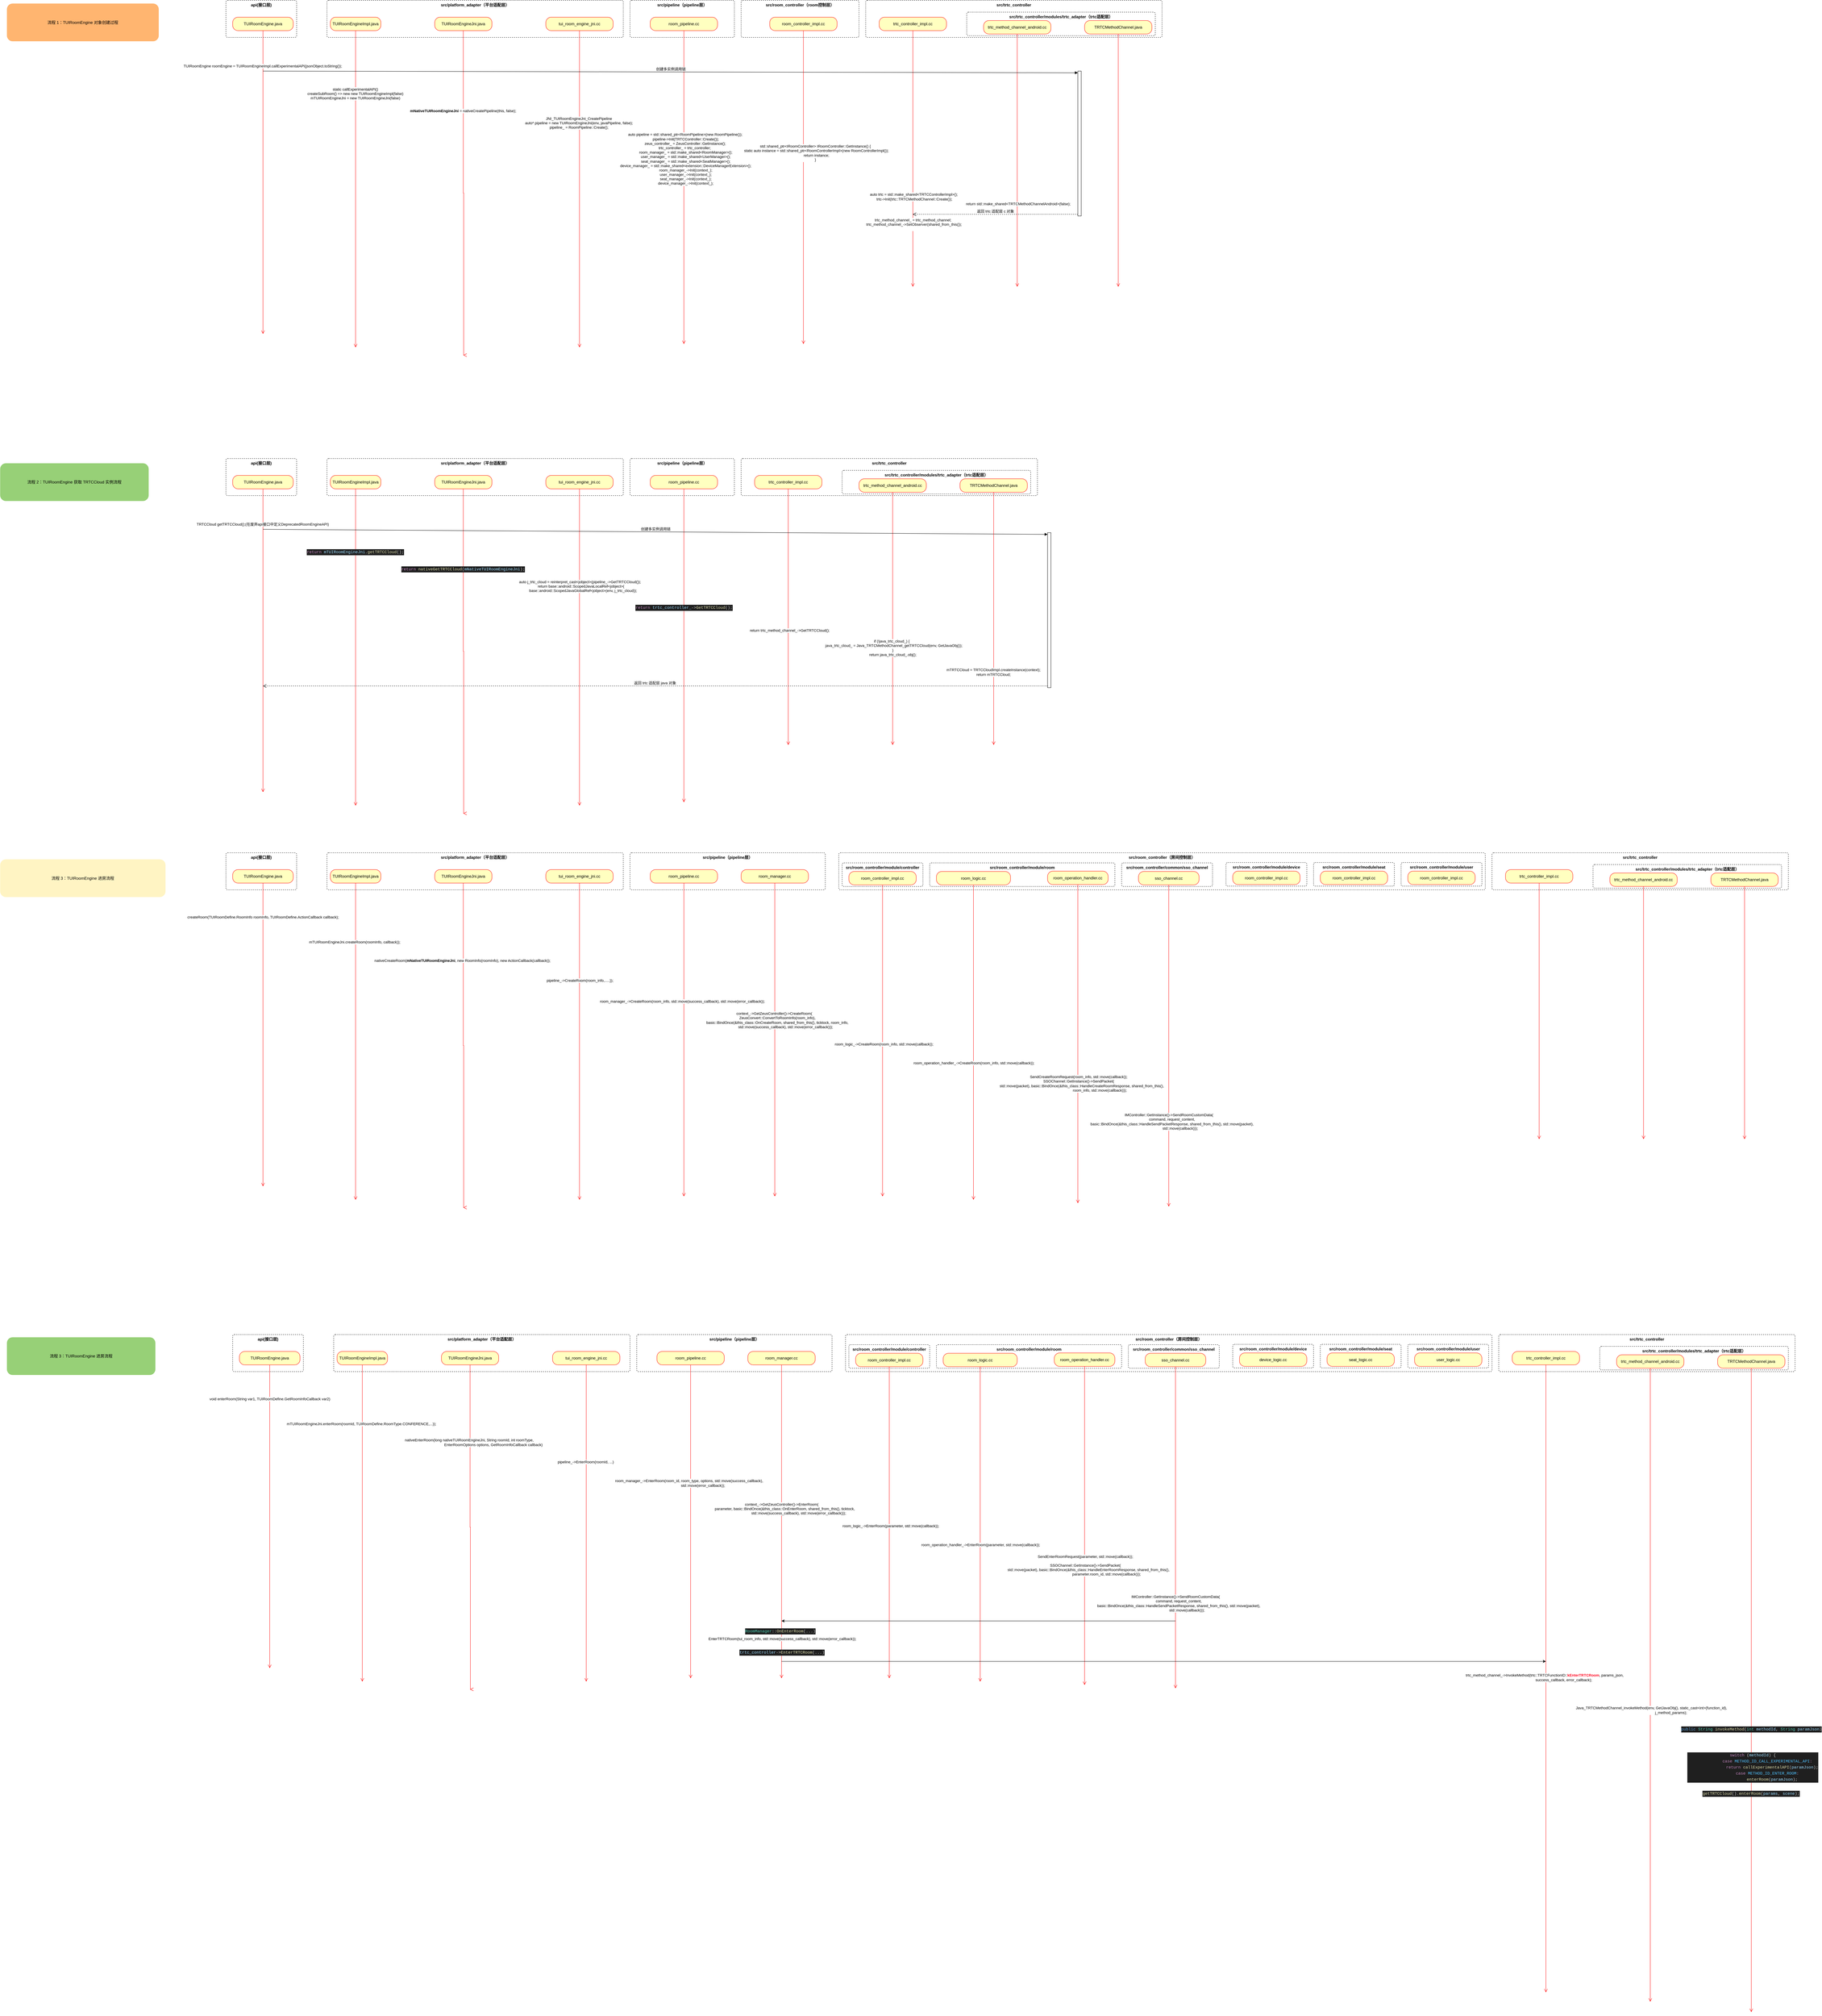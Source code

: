 <mxfile version="24.7.6">
  <diagram name="第 1 页" id="9vsiafiyDo6otuCvhDFp">
    <mxGraphModel dx="2551" dy="966" grid="1" gridSize="10" guides="1" tooltips="1" connect="1" arrows="1" fold="1" page="1" pageScale="1" pageWidth="827" pageHeight="1169" math="0" shadow="0">
      <root>
        <mxCell id="0" />
        <mxCell id="1" parent="0" />
        <mxCell id="uy58cVmOxjOJbvsVdYEF-219" value="&lt;span style=&quot;font-weight: 700; text-wrap: nowrap;&quot;&gt;src/room_controller（房间控制层）&lt;/span&gt;" style="html=1;align=center;verticalAlign=top;rounded=1;absoluteArcSize=1;arcSize=10;dashed=1;whiteSpace=wrap;movable=1;resizable=1;rotatable=1;deletable=1;editable=1;locked=0;connectable=1;" parent="1" vertex="1">
          <mxGeometry x="1790" y="2560" width="1920" height="110" as="geometry" />
        </mxCell>
        <mxCell id="uy58cVmOxjOJbvsVdYEF-246" value="&lt;span style=&quot;font-weight: 700; text-wrap: nowrap;&quot;&gt;src/room_controller/module/controller&lt;/span&gt;" style="html=1;align=center;verticalAlign=top;rounded=1;absoluteArcSize=1;arcSize=10;dashed=1;whiteSpace=wrap;movable=1;resizable=1;rotatable=1;deletable=1;editable=1;locked=0;connectable=1;" parent="1" vertex="1">
          <mxGeometry x="1800" y="2590" width="240" height="70" as="geometry" />
        </mxCell>
        <mxCell id="uy58cVmOxjOJbvsVdYEF-20" value="&lt;span style=&quot;font-weight: 700; text-wrap: nowrap;&quot;&gt;api(接口层)&lt;/span&gt;" style="html=1;align=center;verticalAlign=top;rounded=1;absoluteArcSize=1;arcSize=10;dashed=1;whiteSpace=wrap;movable=1;resizable=1;rotatable=1;deletable=1;editable=1;locked=0;connectable=1;" parent="1" vertex="1">
          <mxGeometry x="-30" y="30" width="210" height="110" as="geometry" />
        </mxCell>
        <mxCell id="uy58cVmOxjOJbvsVdYEF-13" value="&lt;span style=&quot;font-weight: 700; text-wrap: nowrap;&quot;&gt;src/platform_adapter（平台适配层）&lt;/span&gt;" style="html=1;align=center;verticalAlign=top;rounded=1;absoluteArcSize=1;arcSize=10;dashed=1;whiteSpace=wrap;movable=1;resizable=1;rotatable=1;deletable=1;editable=1;locked=0;connectable=1;" parent="1" vertex="1">
          <mxGeometry x="270" y="30" width="880" height="110" as="geometry" />
        </mxCell>
        <mxCell id="uy58cVmOxjOJbvsVdYEF-9" value="TUIRoomEngine.java" style="rounded=1;whiteSpace=wrap;html=1;arcSize=40;fontColor=#000000;fillColor=#ffffc0;strokeColor=#ff0000;movable=1;resizable=1;rotatable=1;deletable=1;editable=1;locked=0;connectable=1;" parent="1" vertex="1">
          <mxGeometry x="-10" y="80" width="180" height="40" as="geometry" />
        </mxCell>
        <mxCell id="uy58cVmOxjOJbvsVdYEF-10" value="" style="edgeStyle=orthogonalEdgeStyle;html=1;verticalAlign=bottom;endArrow=open;endSize=8;strokeColor=#ff0000;rounded=0;movable=1;resizable=1;rotatable=1;deletable=1;editable=1;locked=0;connectable=1;" parent="1" source="uy58cVmOxjOJbvsVdYEF-9" edge="1">
          <mxGeometry relative="1" as="geometry">
            <mxPoint x="80" y="1020" as="targetPoint" />
            <Array as="points">
              <mxPoint x="80" y="810" />
              <mxPoint x="80" y="810" />
            </Array>
          </mxGeometry>
        </mxCell>
        <mxCell id="uy58cVmOxjOJbvsVdYEF-53" value="TUIRoomEngine roomEngine = TUIRoomEngineImpl.callExperimentalAPI(jsonObject.toString());" style="edgeLabel;html=1;align=center;verticalAlign=middle;resizable=1;points=[];movable=1;rotatable=1;deletable=1;editable=1;locked=0;connectable=1;" parent="uy58cVmOxjOJbvsVdYEF-10" vertex="1" connectable="0">
          <mxGeometry x="-0.768" y="-1" relative="1" as="geometry">
            <mxPoint as="offset" />
          </mxGeometry>
        </mxCell>
        <mxCell id="uy58cVmOxjOJbvsVdYEF-68" value="&lt;div style=&quot;background-color: rgb(31, 31, 31); font-family: Menlo, Monaco, &amp;quot;Courier New&amp;quot;, monospace; font-size: 12px; line-height: 18px; white-space-collapse: preserve;&quot;&gt;&lt;br&gt;&lt;/div&gt;" style="edgeLabel;html=1;align=center;verticalAlign=middle;resizable=1;points=[];movable=1;rotatable=1;deletable=1;editable=1;locked=0;connectable=1;" parent="uy58cVmOxjOJbvsVdYEF-10" vertex="1" connectable="0">
          <mxGeometry x="0.633" y="1" relative="1" as="geometry">
            <mxPoint as="offset" />
          </mxGeometry>
        </mxCell>
        <mxCell id="uy58cVmOxjOJbvsVdYEF-11" value="TUIRoomEngineImpl.java" style="rounded=1;whiteSpace=wrap;html=1;arcSize=40;fontColor=#000000;fillColor=#ffffc0;strokeColor=#ff0000;movable=1;resizable=1;rotatable=1;deletable=1;editable=1;locked=0;connectable=1;" parent="1" vertex="1">
          <mxGeometry x="280" y="80" width="150" height="40" as="geometry" />
        </mxCell>
        <mxCell id="uy58cVmOxjOJbvsVdYEF-12" value="" style="edgeStyle=orthogonalEdgeStyle;html=1;verticalAlign=bottom;endArrow=open;endSize=8;strokeColor=#ff0000;rounded=0;movable=1;resizable=1;rotatable=1;deletable=1;editable=1;locked=0;connectable=1;" parent="1" source="uy58cVmOxjOJbvsVdYEF-11" edge="1">
          <mxGeometry relative="1" as="geometry">
            <mxPoint x="355" y="1060" as="targetPoint" />
          </mxGeometry>
        </mxCell>
        <mxCell id="uy58cVmOxjOJbvsVdYEF-14" value="&lt;div style=&quot;color: rgb(204, 204, 204); background-color: rgb(31, 31, 31); font-family: Menlo, Monaco, &amp;quot;Courier New&amp;quot;, monospace; font-size: 12px; line-height: 18px; white-space-collapse: preserve;&quot;&gt;&lt;br&gt;&lt;/div&gt;" style="edgeLabel;html=1;align=center;verticalAlign=middle;resizable=1;points=[];movable=1;rotatable=1;deletable=1;editable=1;locked=0;connectable=1;" parent="uy58cVmOxjOJbvsVdYEF-12" vertex="1" connectable="0">
          <mxGeometry x="-0.609" relative="1" as="geometry">
            <mxPoint as="offset" />
          </mxGeometry>
        </mxCell>
        <mxCell id="uy58cVmOxjOJbvsVdYEF-15" value="static callExperimentalAPI()&lt;div&gt;createSubRoom() =&amp;gt; new new TUIRoomEngineImpl(false)&lt;br&gt;&lt;/div&gt;&lt;div&gt;mTUIRoomEngineJni = new TUIRoomEngineJni(false)&lt;br&gt;&lt;/div&gt;" style="edgeLabel;html=1;align=center;verticalAlign=middle;resizable=1;points=[];movable=1;rotatable=1;deletable=1;editable=1;locked=0;connectable=1;" parent="uy58cVmOxjOJbvsVdYEF-12" vertex="1" connectable="0">
          <mxGeometry x="-0.603" y="-1" relative="1" as="geometry">
            <mxPoint as="offset" />
          </mxGeometry>
        </mxCell>
        <mxCell id="uy58cVmOxjOJbvsVdYEF-71" value="&lt;div style=&quot;color: rgb(204, 204, 204); background-color: rgb(31, 31, 31); font-family: Menlo, Monaco, &amp;quot;Courier New&amp;quot;, monospace; font-size: 12px; line-height: 18px; white-space-collapse: preserve;&quot;&gt;&lt;br&gt;&lt;/div&gt;" style="edgeLabel;html=1;align=center;verticalAlign=middle;resizable=1;points=[];movable=1;rotatable=1;deletable=1;editable=1;locked=0;connectable=1;" parent="uy58cVmOxjOJbvsVdYEF-12" vertex="1" connectable="0">
          <mxGeometry x="0.68" relative="1" as="geometry">
            <mxPoint as="offset" />
          </mxGeometry>
        </mxCell>
        <mxCell id="uy58cVmOxjOJbvsVdYEF-16" value="TUIRoomEngineJni.java" style="rounded=1;whiteSpace=wrap;html=1;arcSize=40;fontColor=#000000;fillColor=#ffffc0;strokeColor=#ff0000;movable=1;resizable=1;rotatable=1;deletable=1;editable=1;locked=0;connectable=1;" parent="1" vertex="1">
          <mxGeometry x="590" y="80" width="170" height="40" as="geometry" />
        </mxCell>
        <mxCell id="uy58cVmOxjOJbvsVdYEF-17" value="" style="edgeStyle=orthogonalEdgeStyle;html=1;verticalAlign=bottom;endArrow=open;endSize=8;strokeColor=#ff0000;rounded=0;movable=1;resizable=1;rotatable=1;deletable=1;editable=1;locked=0;connectable=1;" parent="1" source="uy58cVmOxjOJbvsVdYEF-16" edge="1">
          <mxGeometry relative="1" as="geometry">
            <mxPoint x="675" y="1083" as="targetPoint" />
            <Array as="points">
              <mxPoint x="675" y="602" />
              <mxPoint x="676" y="602" />
              <mxPoint x="676" y="1083" />
            </Array>
          </mxGeometry>
        </mxCell>
        <mxCell id="uy58cVmOxjOJbvsVdYEF-50" value="&lt;b&gt;mNativeTUIRoomEngineJni&lt;/b&gt; = nativeCreatePipeline(this, false);" style="edgeLabel;html=1;align=center;verticalAlign=middle;resizable=1;points=[];movable=1;rotatable=1;deletable=1;editable=1;locked=0;connectable=1;" parent="uy58cVmOxjOJbvsVdYEF-17" vertex="1" connectable="0">
          <mxGeometry x="-0.508" y="-1" relative="1" as="geometry">
            <mxPoint as="offset" />
          </mxGeometry>
        </mxCell>
        <mxCell id="uy58cVmOxjOJbvsVdYEF-72" value="&lt;div style=&quot;color: rgb(204, 204, 204); background-color: rgb(31, 31, 31); font-family: Menlo, Monaco, &amp;quot;Courier New&amp;quot;, monospace; font-size: 12px; line-height: 18px; white-space-collapse: preserve;&quot;&gt;&lt;br&gt;&lt;/div&gt;" style="edgeLabel;html=1;align=center;verticalAlign=middle;resizable=1;points=[];movable=1;rotatable=1;deletable=1;editable=1;locked=0;connectable=1;" parent="uy58cVmOxjOJbvsVdYEF-17" vertex="1" connectable="0">
          <mxGeometry x="0.702" y="-3" relative="1" as="geometry">
            <mxPoint as="offset" />
          </mxGeometry>
        </mxCell>
        <mxCell id="uy58cVmOxjOJbvsVdYEF-21" value="tui_room_engine_jni.cc" style="rounded=1;whiteSpace=wrap;html=1;arcSize=40;fontColor=#000000;fillColor=#ffffc0;strokeColor=#ff0000;movable=1;resizable=1;rotatable=1;deletable=1;editable=1;locked=0;connectable=1;" parent="1" vertex="1">
          <mxGeometry x="920" y="80" width="200" height="40" as="geometry" />
        </mxCell>
        <mxCell id="uy58cVmOxjOJbvsVdYEF-22" value="" style="edgeStyle=orthogonalEdgeStyle;html=1;verticalAlign=bottom;endArrow=open;endSize=8;strokeColor=#ff0000;rounded=0;movable=1;resizable=1;rotatable=1;deletable=1;editable=1;locked=0;connectable=1;" parent="1" source="uy58cVmOxjOJbvsVdYEF-21" edge="1">
          <mxGeometry relative="1" as="geometry">
            <mxPoint x="1020" y="1060" as="targetPoint" />
          </mxGeometry>
        </mxCell>
        <mxCell id="uy58cVmOxjOJbvsVdYEF-27" value="&lt;div style=&quot;background-color: rgb(31, 31, 31); line-height: 18px;&quot;&gt;&lt;br&gt;&lt;/div&gt;" style="edgeLabel;html=1;align=center;verticalAlign=middle;resizable=1;points=[];movable=1;rotatable=1;deletable=1;editable=1;locked=0;connectable=1;" parent="uy58cVmOxjOJbvsVdYEF-22" vertex="1" connectable="0">
          <mxGeometry x="-0.026" y="1" relative="1" as="geometry">
            <mxPoint as="offset" />
          </mxGeometry>
        </mxCell>
        <mxCell id="uy58cVmOxjOJbvsVdYEF-28" value="&lt;div&gt;&lt;br&gt;&lt;/div&gt;" style="edgeLabel;html=1;align=center;verticalAlign=middle;resizable=1;points=[];movable=1;rotatable=1;deletable=1;editable=1;locked=0;connectable=1;" parent="uy58cVmOxjOJbvsVdYEF-22" vertex="1" connectable="0">
          <mxGeometry x="-0.02" relative="1" as="geometry">
            <mxPoint as="offset" />
          </mxGeometry>
        </mxCell>
        <mxCell id="uy58cVmOxjOJbvsVdYEF-51" value="JNI_TUIRoomEngineJni_CreatePipeline&lt;div&gt;auto* pipeline = new TUIRoomEngineJni(env, javaPipeline, false);&lt;br&gt;&lt;/div&gt;&lt;div&gt;pipeline_ = RoomPipeline::Create();&lt;/div&gt;" style="edgeLabel;html=1;align=center;verticalAlign=middle;resizable=1;points=[];movable=1;rotatable=1;deletable=1;editable=1;locked=0;connectable=1;" parent="uy58cVmOxjOJbvsVdYEF-22" vertex="1" connectable="0">
          <mxGeometry x="-0.417" y="-2" relative="1" as="geometry">
            <mxPoint as="offset" />
          </mxGeometry>
        </mxCell>
        <mxCell id="uy58cVmOxjOJbvsVdYEF-29" value="&lt;span style=&quot;font-weight: 700; text-wrap: nowrap;&quot;&gt;src/pipeline（pipeline层）&lt;/span&gt;" style="html=1;align=center;verticalAlign=top;rounded=1;absoluteArcSize=1;arcSize=10;dashed=1;whiteSpace=wrap;movable=1;resizable=1;rotatable=1;deletable=1;editable=1;locked=0;connectable=1;" parent="1" vertex="1">
          <mxGeometry x="1170" y="30" width="310" height="110" as="geometry" />
        </mxCell>
        <mxCell id="uy58cVmOxjOJbvsVdYEF-30" value="room_pipeline.cc" style="rounded=1;whiteSpace=wrap;html=1;arcSize=40;fontColor=#000000;fillColor=#ffffc0;strokeColor=#ff0000;movable=1;resizable=1;rotatable=1;deletable=1;editable=1;locked=0;connectable=1;" parent="1" vertex="1">
          <mxGeometry x="1230" y="80" width="200" height="40" as="geometry" />
        </mxCell>
        <mxCell id="uy58cVmOxjOJbvsVdYEF-31" value="" style="edgeStyle=orthogonalEdgeStyle;html=1;verticalAlign=bottom;endArrow=open;endSize=8;strokeColor=#ff0000;rounded=0;movable=1;resizable=1;rotatable=1;deletable=1;editable=1;locked=0;connectable=1;" parent="1" source="uy58cVmOxjOJbvsVdYEF-30" edge="1">
          <mxGeometry relative="1" as="geometry">
            <mxPoint x="1330" y="1050" as="targetPoint" />
          </mxGeometry>
        </mxCell>
        <mxCell id="uy58cVmOxjOJbvsVdYEF-32" value="&lt;div style=&quot;background-color: rgb(31, 31, 31); line-height: 18px;&quot;&gt;&lt;br&gt;&lt;/div&gt;" style="edgeLabel;html=1;align=center;verticalAlign=middle;resizable=1;points=[];movable=1;rotatable=1;deletable=1;editable=1;locked=0;connectable=1;" parent="uy58cVmOxjOJbvsVdYEF-31" vertex="1" connectable="0">
          <mxGeometry x="-0.026" y="1" relative="1" as="geometry">
            <mxPoint as="offset" />
          </mxGeometry>
        </mxCell>
        <mxCell id="uy58cVmOxjOJbvsVdYEF-34" value="&lt;div style=&quot;color: rgb(204, 204, 204); background-color: rgb(31, 31, 31); font-family: Menlo, Monaco, &amp;quot;Courier New&amp;quot;, monospace; font-size: 12px; line-height: 18px; white-space-collapse: preserve;&quot;&gt;&lt;br&gt;&lt;/div&gt;" style="edgeLabel;html=1;align=center;verticalAlign=middle;resizable=1;points=[];movable=1;rotatable=1;deletable=1;editable=1;locked=0;connectable=1;" parent="uy58cVmOxjOJbvsVdYEF-31" vertex="1" connectable="0">
          <mxGeometry x="0.307" relative="1" as="geometry">
            <mxPoint y="1" as="offset" />
          </mxGeometry>
        </mxCell>
        <mxCell id="uy58cVmOxjOJbvsVdYEF-78" value="&lt;div&gt;&amp;nbsp;auto pipeline = std::shared_ptr&amp;lt;RoomPipeline&amp;gt;(new RoomPipeline());&lt;/div&gt;&lt;div&gt;&amp;nbsp; pipeline-&amp;gt;Init(TRTCController::Create());&lt;/div&gt;&lt;div&gt;&amp;nbsp;zeus_controller_ = ZeusController::GetInstance();&lt;br&gt;&lt;/div&gt;&lt;div&gt;&lt;div&gt;trtc_controller_ = trtc_controller;&lt;/div&gt;&lt;div&gt;&amp;nbsp; room_manager_ = std::make_shared&amp;lt;RoomManager&amp;gt;();&lt;/div&gt;&lt;div&gt;&amp;nbsp; user_manager_ = std::make_shared&amp;lt;UserManager&amp;gt;();&lt;/div&gt;&lt;div&gt;&amp;nbsp; seat_manager_ = std::make_shared&amp;lt;SeatManager&amp;gt;();&lt;/div&gt;&lt;div&gt;&amp;nbsp; device_manager_ = std::make_shared&amp;lt;extension::DeviceManagerExtension&amp;gt;();&lt;/div&gt;&lt;div&gt;&amp;nbsp; room_manager_-&amp;gt;Init(context_);&lt;/div&gt;&lt;div&gt;&amp;nbsp; user_manager_-&amp;gt;Init(context_);&lt;/div&gt;&lt;div&gt;&amp;nbsp; seat_manager_-&amp;gt;Init(context_);&lt;/div&gt;&lt;div&gt;&amp;nbsp; device_manager_-&amp;gt;Init(context_);&lt;/div&gt;&lt;/div&gt;" style="edgeLabel;html=1;align=center;verticalAlign=middle;resizable=1;points=[];movable=1;rotatable=1;deletable=1;editable=1;locked=0;connectable=1;" parent="uy58cVmOxjOJbvsVdYEF-31" vertex="1" connectable="0">
          <mxGeometry x="-0.181" y="2" relative="1" as="geometry">
            <mxPoint as="offset" />
          </mxGeometry>
        </mxCell>
        <mxCell id="uy58cVmOxjOJbvsVdYEF-36" value="&lt;span style=&quot;font-weight: 700; text-wrap: nowrap;&quot;&gt;src/trtc_controller&lt;/span&gt;" style="html=1;align=center;verticalAlign=top;rounded=1;absoluteArcSize=1;arcSize=10;dashed=1;whiteSpace=wrap;movable=1;resizable=1;rotatable=1;deletable=1;editable=1;locked=0;connectable=1;" parent="1" vertex="1">
          <mxGeometry x="1870" y="30" width="880" height="110" as="geometry" />
        </mxCell>
        <mxCell id="uy58cVmOxjOJbvsVdYEF-37" value="trtc_controller_impl.cc" style="rounded=1;whiteSpace=wrap;html=1;arcSize=40;fontColor=#000000;fillColor=#ffffc0;strokeColor=#ff0000;movable=1;resizable=1;rotatable=1;deletable=1;editable=1;locked=0;connectable=1;" parent="1" vertex="1">
          <mxGeometry x="1910" y="80" width="200" height="40" as="geometry" />
        </mxCell>
        <mxCell id="uy58cVmOxjOJbvsVdYEF-38" value="" style="edgeStyle=orthogonalEdgeStyle;html=1;verticalAlign=bottom;endArrow=open;endSize=8;strokeColor=#ff0000;rounded=0;movable=1;resizable=1;rotatable=1;deletable=1;editable=1;locked=0;connectable=1;" parent="1" source="uy58cVmOxjOJbvsVdYEF-37" edge="1">
          <mxGeometry relative="1" as="geometry">
            <mxPoint x="2010" y="880" as="targetPoint" />
          </mxGeometry>
        </mxCell>
        <mxCell id="uy58cVmOxjOJbvsVdYEF-39" value="&lt;div style=&quot;background-color: rgb(31, 31, 31); line-height: 18px;&quot;&gt;&lt;br&gt;&lt;/div&gt;" style="edgeLabel;html=1;align=center;verticalAlign=middle;resizable=1;points=[];movable=1;rotatable=1;deletable=1;editable=1;locked=0;connectable=1;" parent="uy58cVmOxjOJbvsVdYEF-38" vertex="1" connectable="0">
          <mxGeometry x="-0.026" y="1" relative="1" as="geometry">
            <mxPoint as="offset" />
          </mxGeometry>
        </mxCell>
        <mxCell id="uy58cVmOxjOJbvsVdYEF-40" value="&lt;div style=&quot;color: rgb(204, 204, 204); background-color: rgb(31, 31, 31); font-family: Menlo, Monaco, &amp;quot;Courier New&amp;quot;, monospace; font-size: 12px; line-height: 18px; white-space-collapse: preserve;&quot;&gt;&lt;br&gt;&lt;/div&gt;" style="edgeLabel;html=1;align=center;verticalAlign=middle;resizable=1;points=[];movable=1;rotatable=1;deletable=1;editable=1;locked=0;connectable=1;" parent="uy58cVmOxjOJbvsVdYEF-38" vertex="1" connectable="0">
          <mxGeometry x="0.307" relative="1" as="geometry">
            <mxPoint y="1" as="offset" />
          </mxGeometry>
        </mxCell>
        <mxCell id="uy58cVmOxjOJbvsVdYEF-66" value="&lt;div style=&quot;background-color: rgb(31, 31, 31); line-height: 18px; white-space-collapse: preserve; font-size: 12px; font-family: Menlo, Monaco, &amp;quot;Courier New&amp;quot;, monospace; color: rgb(204, 204, 204);&quot;&gt;&lt;br&gt;&lt;/div&gt;" style="edgeLabel;html=1;align=center;verticalAlign=middle;resizable=1;points=[];movable=1;rotatable=1;deletable=1;editable=1;locked=0;connectable=1;" parent="uy58cVmOxjOJbvsVdYEF-38" vertex="1" connectable="0">
          <mxGeometry x="0.217" y="-2" relative="1" as="geometry">
            <mxPoint as="offset" />
          </mxGeometry>
        </mxCell>
        <mxCell id="uy58cVmOxjOJbvsVdYEF-80" value="&lt;div&gt;trtc_method_channel_ = trtc_method_channel;&lt;/div&gt;&lt;div&gt;&amp;nbsp; trtc_method_channel_-&amp;gt;SetObserver(shared_from_this());&lt;/div&gt;&lt;div&gt;&amp;nbsp;&amp;nbsp;&lt;/div&gt;" style="edgeLabel;html=1;align=center;verticalAlign=middle;resizable=1;points=[];movable=1;rotatable=1;deletable=1;editable=1;locked=0;connectable=1;" parent="uy58cVmOxjOJbvsVdYEF-38" vertex="1" connectable="0">
          <mxGeometry x="0.512" relative="1" as="geometry">
            <mxPoint as="offset" />
          </mxGeometry>
        </mxCell>
        <mxCell id="uy58cVmOxjOJbvsVdYEF-81" value="&lt;div&gt;&amp;nbsp;auto trtc = std::make_shared&amp;lt;TRTCControllerImpl&amp;gt;();&lt;/div&gt;&lt;div&gt;&amp;nbsp; trtc-&amp;gt;Init(trtc::TRTCMethodChannel::Create());&lt;/div&gt;" style="edgeLabel;html=1;align=center;verticalAlign=middle;resizable=1;points=[];movable=1;rotatable=1;deletable=1;editable=1;locked=0;connectable=1;" parent="uy58cVmOxjOJbvsVdYEF-38" vertex="1" connectable="0">
          <mxGeometry x="0.296" relative="1" as="geometry">
            <mxPoint as="offset" />
          </mxGeometry>
        </mxCell>
        <mxCell id="uy58cVmOxjOJbvsVdYEF-227" value="&lt;div style=&quot;color: rgb(204, 204, 204); background-color: rgb(31, 31, 31); font-family: Menlo, Monaco, &amp;quot;Courier New&amp;quot;, monospace; font-size: 12px; line-height: 18px; white-space-collapse: preserve;&quot;&gt;&lt;br&gt;&lt;/div&gt;" style="edgeLabel;html=1;align=center;verticalAlign=middle;resizable=0;points=[];" parent="uy58cVmOxjOJbvsVdYEF-38" vertex="1" connectable="0">
          <mxGeometry x="0.022" y="-1" relative="1" as="geometry">
            <mxPoint as="offset" />
          </mxGeometry>
        </mxCell>
        <mxCell id="uy58cVmOxjOJbvsVdYEF-43" value="&lt;span style=&quot;font-weight: 700; text-wrap: nowrap;&quot;&gt;src/trtc_controller/modules/trtc_adapter（trtc适配层）&lt;/span&gt;" style="html=1;align=center;verticalAlign=top;rounded=1;absoluteArcSize=1;arcSize=10;dashed=1;whiteSpace=wrap;movable=1;resizable=1;rotatable=1;deletable=1;editable=1;locked=0;connectable=1;" parent="1" vertex="1">
          <mxGeometry x="2170" y="65" width="560" height="70" as="geometry" />
        </mxCell>
        <mxCell id="uy58cVmOxjOJbvsVdYEF-44" value="trtc_method_channel_android.cc" style="rounded=1;whiteSpace=wrap;html=1;arcSize=40;fontColor=#000000;fillColor=#ffffc0;strokeColor=#ff0000;movable=1;resizable=1;rotatable=1;deletable=1;editable=1;locked=0;connectable=1;" parent="1" vertex="1">
          <mxGeometry x="2220" y="90" width="200" height="40" as="geometry" />
        </mxCell>
        <mxCell id="uy58cVmOxjOJbvsVdYEF-45" value="" style="edgeStyle=orthogonalEdgeStyle;html=1;verticalAlign=bottom;endArrow=open;endSize=8;strokeColor=#ff0000;rounded=0;movable=1;resizable=1;rotatable=1;deletable=1;editable=1;locked=0;connectable=1;" parent="1" source="uy58cVmOxjOJbvsVdYEF-44" edge="1">
          <mxGeometry relative="1" as="geometry">
            <mxPoint x="2320" y="880" as="targetPoint" />
          </mxGeometry>
        </mxCell>
        <mxCell id="uy58cVmOxjOJbvsVdYEF-46" value="&lt;div style=&quot;background-color: rgb(31, 31, 31); line-height: 18px;&quot;&gt;&lt;br&gt;&lt;/div&gt;" style="edgeLabel;html=1;align=center;verticalAlign=middle;resizable=1;points=[];movable=1;rotatable=1;deletable=1;editable=1;locked=0;connectable=1;" parent="uy58cVmOxjOJbvsVdYEF-45" vertex="1" connectable="0">
          <mxGeometry x="-0.026" y="1" relative="1" as="geometry">
            <mxPoint as="offset" />
          </mxGeometry>
        </mxCell>
        <mxCell id="uy58cVmOxjOJbvsVdYEF-47" value="&lt;div style=&quot;color: rgb(204, 204, 204); background-color: rgb(31, 31, 31); font-family: Menlo, Monaco, &amp;quot;Courier New&amp;quot;, monospace; font-size: 12px; line-height: 18px; white-space-collapse: preserve;&quot;&gt;&lt;br&gt;&lt;/div&gt;" style="edgeLabel;html=1;align=center;verticalAlign=middle;resizable=1;points=[];movable=1;rotatable=1;deletable=1;editable=1;locked=0;connectable=1;" parent="uy58cVmOxjOJbvsVdYEF-45" vertex="1" connectable="0">
          <mxGeometry x="0.307" relative="1" as="geometry">
            <mxPoint y="1" as="offset" />
          </mxGeometry>
        </mxCell>
        <mxCell id="uy58cVmOxjOJbvsVdYEF-82" value="&amp;nbsp;return std::make_shared&amp;lt;TRTCMethodChannelAndroid&amp;gt;(false);" style="edgeLabel;html=1;align=center;verticalAlign=middle;resizable=1;points=[];movable=1;rotatable=1;deletable=1;editable=1;locked=0;connectable=1;" parent="uy58cVmOxjOJbvsVdYEF-45" vertex="1" connectable="0">
          <mxGeometry x="0.344" relative="1" as="geometry">
            <mxPoint as="offset" />
          </mxGeometry>
        </mxCell>
        <mxCell id="uy58cVmOxjOJbvsVdYEF-55" value="" style="html=1;points=[[0,0,0,0,5],[0,1,0,0,-5],[1,0,0,0,5],[1,1,0,0,-5]];perimeter=orthogonalPerimeter;outlineConnect=0;targetShapes=umlLifeline;portConstraint=eastwest;newEdgeStyle={&quot;curved&quot;:0,&quot;rounded&quot;:0};movable=1;resizable=1;rotatable=1;deletable=1;editable=1;locked=0;connectable=1;" parent="1" vertex="1">
          <mxGeometry x="2500" y="240" width="10" height="430" as="geometry" />
        </mxCell>
        <mxCell id="uy58cVmOxjOJbvsVdYEF-56" value="创建多实例调用链" style="html=1;verticalAlign=bottom;endArrow=block;curved=0;rounded=0;entryX=0;entryY=0;entryDx=0;entryDy=5;movable=1;resizable=1;rotatable=1;deletable=1;editable=1;locked=0;connectable=1;" parent="1" target="uy58cVmOxjOJbvsVdYEF-55" edge="1">
          <mxGeometry x="0.001" relative="1" as="geometry">
            <mxPoint x="80" y="240" as="sourcePoint" />
            <mxPoint as="offset" />
          </mxGeometry>
        </mxCell>
        <mxCell id="uy58cVmOxjOJbvsVdYEF-57" value="返回 trtc 适配层 c 对象" style="html=1;verticalAlign=bottom;endArrow=open;dashed=1;endSize=8;curved=0;rounded=0;exitX=0;exitY=1;exitDx=0;exitDy=-5;movable=1;resizable=1;rotatable=1;deletable=1;editable=1;locked=0;connectable=1;" parent="1" source="uy58cVmOxjOJbvsVdYEF-55" edge="1">
          <mxGeometry relative="1" as="geometry">
            <mxPoint x="2010" y="665" as="targetPoint" />
          </mxGeometry>
        </mxCell>
        <mxCell id="uy58cVmOxjOJbvsVdYEF-58" value="TRTCMethodChannel.java" style="rounded=1;whiteSpace=wrap;html=1;arcSize=40;fontColor=#000000;fillColor=#ffffc0;strokeColor=#ff0000;movable=1;resizable=1;rotatable=1;deletable=1;editable=1;locked=0;connectable=1;" parent="1" vertex="1">
          <mxGeometry x="2520" y="90" width="200" height="40" as="geometry" />
        </mxCell>
        <mxCell id="uy58cVmOxjOJbvsVdYEF-59" value="" style="edgeStyle=orthogonalEdgeStyle;html=1;verticalAlign=bottom;endArrow=open;endSize=8;strokeColor=#ff0000;rounded=0;exitX=0.5;exitY=1;exitDx=0;exitDy=0;movable=1;resizable=1;rotatable=1;deletable=1;editable=1;locked=0;connectable=1;" parent="1" source="uy58cVmOxjOJbvsVdYEF-58" edge="1">
          <mxGeometry relative="1" as="geometry">
            <mxPoint x="2620" y="880" as="targetPoint" />
            <mxPoint x="2330" y="140" as="sourcePoint" />
          </mxGeometry>
        </mxCell>
        <mxCell id="uy58cVmOxjOJbvsVdYEF-60" value="&lt;div style=&quot;background-color: rgb(31, 31, 31); line-height: 18px;&quot;&gt;&lt;br&gt;&lt;/div&gt;" style="edgeLabel;html=1;align=center;verticalAlign=middle;resizable=1;points=[];movable=1;rotatable=1;deletable=1;editable=1;locked=0;connectable=1;" parent="uy58cVmOxjOJbvsVdYEF-59" vertex="1" connectable="0">
          <mxGeometry x="-0.026" y="1" relative="1" as="geometry">
            <mxPoint as="offset" />
          </mxGeometry>
        </mxCell>
        <mxCell id="uy58cVmOxjOJbvsVdYEF-61" value="&lt;div style=&quot;color: rgb(204, 204, 204); background-color: rgb(31, 31, 31); font-family: Menlo, Monaco, &amp;quot;Courier New&amp;quot;, monospace; font-size: 12px; line-height: 18px; white-space-collapse: preserve;&quot;&gt;&lt;br&gt;&lt;/div&gt;" style="edgeLabel;html=1;align=center;verticalAlign=middle;resizable=1;points=[];movable=1;rotatable=1;deletable=1;editable=1;locked=0;connectable=1;" parent="uy58cVmOxjOJbvsVdYEF-59" vertex="1" connectable="0">
          <mxGeometry x="0.307" relative="1" as="geometry">
            <mxPoint y="1" as="offset" />
          </mxGeometry>
        </mxCell>
        <mxCell id="uy58cVmOxjOJbvsVdYEF-83" value="&lt;span style=&quot;font-weight: 700; text-wrap: nowrap;&quot;&gt;api(接口层)&lt;/span&gt;" style="html=1;align=center;verticalAlign=top;rounded=1;absoluteArcSize=1;arcSize=10;dashed=1;whiteSpace=wrap;movable=1;resizable=1;rotatable=1;deletable=1;editable=1;locked=0;connectable=1;" parent="1" vertex="1">
          <mxGeometry x="-30" y="1390" width="210" height="110" as="geometry" />
        </mxCell>
        <mxCell id="uy58cVmOxjOJbvsVdYEF-84" value="&lt;span style=&quot;font-weight: 700; text-wrap: nowrap;&quot;&gt;src/platform_adapter（平台适配层）&lt;/span&gt;" style="html=1;align=center;verticalAlign=top;rounded=1;absoluteArcSize=1;arcSize=10;dashed=1;whiteSpace=wrap;movable=1;resizable=1;rotatable=1;deletable=1;editable=1;locked=0;connectable=1;" parent="1" vertex="1">
          <mxGeometry x="270" y="1390" width="880" height="110" as="geometry" />
        </mxCell>
        <mxCell id="uy58cVmOxjOJbvsVdYEF-85" value="TUIRoomEngine.java" style="rounded=1;whiteSpace=wrap;html=1;arcSize=40;fontColor=#000000;fillColor=#ffffc0;strokeColor=#ff0000;movable=1;resizable=1;rotatable=1;deletable=1;editable=1;locked=0;connectable=1;" parent="1" vertex="1">
          <mxGeometry x="-10" y="1440" width="180" height="40" as="geometry" />
        </mxCell>
        <mxCell id="uy58cVmOxjOJbvsVdYEF-86" value="" style="edgeStyle=orthogonalEdgeStyle;html=1;verticalAlign=bottom;endArrow=open;endSize=8;strokeColor=#ff0000;rounded=0;movable=1;resizable=1;rotatable=1;deletable=1;editable=1;locked=0;connectable=1;" parent="1" source="uy58cVmOxjOJbvsVdYEF-85" edge="1">
          <mxGeometry relative="1" as="geometry">
            <mxPoint x="80" y="2380" as="targetPoint" />
            <Array as="points">
              <mxPoint x="80" y="2170" />
              <mxPoint x="80" y="2170" />
            </Array>
          </mxGeometry>
        </mxCell>
        <mxCell id="uy58cVmOxjOJbvsVdYEF-87" value="TRTCCloud getTRTCCloud();(在废弃api接口中定义DeprecatedRoomEngineAPI)" style="edgeLabel;html=1;align=center;verticalAlign=middle;resizable=1;points=[];movable=1;rotatable=1;deletable=1;editable=1;locked=0;connectable=1;" parent="uy58cVmOxjOJbvsVdYEF-86" vertex="1" connectable="0">
          <mxGeometry x="-0.768" y="-1" relative="1" as="geometry">
            <mxPoint as="offset" />
          </mxGeometry>
        </mxCell>
        <mxCell id="uy58cVmOxjOJbvsVdYEF-88" value="&lt;div style=&quot;background-color: rgb(31, 31, 31); font-family: Menlo, Monaco, &amp;quot;Courier New&amp;quot;, monospace; font-size: 12px; line-height: 18px; white-space-collapse: preserve;&quot;&gt;&lt;br&gt;&lt;/div&gt;" style="edgeLabel;html=1;align=center;verticalAlign=middle;resizable=1;points=[];movable=1;rotatable=1;deletable=1;editable=1;locked=0;connectable=1;" parent="uy58cVmOxjOJbvsVdYEF-86" vertex="1" connectable="0">
          <mxGeometry x="0.633" y="1" relative="1" as="geometry">
            <mxPoint as="offset" />
          </mxGeometry>
        </mxCell>
        <mxCell id="uy58cVmOxjOJbvsVdYEF-90" value="TUIRoomEngineImpl.java" style="rounded=1;whiteSpace=wrap;html=1;arcSize=40;fontColor=#000000;fillColor=#ffffc0;strokeColor=#ff0000;movable=1;resizable=1;rotatable=1;deletable=1;editable=1;locked=0;connectable=1;" parent="1" vertex="1">
          <mxGeometry x="280" y="1440" width="150" height="40" as="geometry" />
        </mxCell>
        <mxCell id="uy58cVmOxjOJbvsVdYEF-91" value="" style="edgeStyle=orthogonalEdgeStyle;html=1;verticalAlign=bottom;endArrow=open;endSize=8;strokeColor=#ff0000;rounded=0;movable=1;resizable=1;rotatable=1;deletable=1;editable=1;locked=0;connectable=1;" parent="1" source="uy58cVmOxjOJbvsVdYEF-90" edge="1">
          <mxGeometry relative="1" as="geometry">
            <mxPoint x="355" y="2420" as="targetPoint" />
          </mxGeometry>
        </mxCell>
        <mxCell id="uy58cVmOxjOJbvsVdYEF-92" value="&lt;div style=&quot;color: rgb(204, 204, 204); background-color: rgb(31, 31, 31); font-family: Menlo, Monaco, &amp;quot;Courier New&amp;quot;, monospace; font-size: 12px; line-height: 18px; white-space-collapse: preserve;&quot;&gt;&lt;br&gt;&lt;/div&gt;" style="edgeLabel;html=1;align=center;verticalAlign=middle;resizable=1;points=[];movable=1;rotatable=1;deletable=1;editable=1;locked=0;connectable=1;" parent="uy58cVmOxjOJbvsVdYEF-91" vertex="1" connectable="0">
          <mxGeometry x="-0.609" relative="1" as="geometry">
            <mxPoint as="offset" />
          </mxGeometry>
        </mxCell>
        <mxCell id="uy58cVmOxjOJbvsVdYEF-93" value="&lt;div&gt;&lt;div style=&quot;color: rgb(204, 204, 204); background-color: rgb(31, 31, 31); font-family: Menlo, Monaco, &amp;quot;Courier New&amp;quot;, monospace; font-size: 12px; line-height: 18px; white-space-collapse: preserve;&quot;&gt;&lt;span style=&quot;color: #c586c0;&quot;&gt;return&lt;/span&gt; &lt;span style=&quot;color: #9cdcfe;&quot;&gt;mTUIRoomEngineJni&lt;/span&gt;.&lt;span style=&quot;color: #dcdcaa;&quot;&gt;getTRTCCloud&lt;/span&gt;();&lt;/div&gt;&lt;/div&gt;" style="edgeLabel;html=1;align=center;verticalAlign=middle;resizable=1;points=[];movable=1;rotatable=1;deletable=1;editable=1;locked=0;connectable=1;" parent="uy58cVmOxjOJbvsVdYEF-91" vertex="1" connectable="0">
          <mxGeometry x="-0.603" y="-1" relative="1" as="geometry">
            <mxPoint as="offset" />
          </mxGeometry>
        </mxCell>
        <mxCell id="uy58cVmOxjOJbvsVdYEF-94" value="&lt;div style=&quot;color: rgb(204, 204, 204); background-color: rgb(31, 31, 31); font-family: Menlo, Monaco, &amp;quot;Courier New&amp;quot;, monospace; font-size: 12px; line-height: 18px; white-space-collapse: preserve;&quot;&gt;&lt;br&gt;&lt;/div&gt;" style="edgeLabel;html=1;align=center;verticalAlign=middle;resizable=1;points=[];movable=1;rotatable=1;deletable=1;editable=1;locked=0;connectable=1;" parent="uy58cVmOxjOJbvsVdYEF-91" vertex="1" connectable="0">
          <mxGeometry x="0.68" relative="1" as="geometry">
            <mxPoint as="offset" />
          </mxGeometry>
        </mxCell>
        <mxCell id="uy58cVmOxjOJbvsVdYEF-96" value="TUIRoomEngineJni.java" style="rounded=1;whiteSpace=wrap;html=1;arcSize=40;fontColor=#000000;fillColor=#ffffc0;strokeColor=#ff0000;movable=1;resizable=1;rotatable=1;deletable=1;editable=1;locked=0;connectable=1;" parent="1" vertex="1">
          <mxGeometry x="590" y="1440" width="170" height="40" as="geometry" />
        </mxCell>
        <mxCell id="uy58cVmOxjOJbvsVdYEF-97" value="" style="edgeStyle=orthogonalEdgeStyle;html=1;verticalAlign=bottom;endArrow=open;endSize=8;strokeColor=#ff0000;rounded=0;movable=1;resizable=1;rotatable=1;deletable=1;editable=1;locked=0;connectable=1;" parent="1" source="uy58cVmOxjOJbvsVdYEF-96" edge="1">
          <mxGeometry relative="1" as="geometry">
            <mxPoint x="675" y="2443" as="targetPoint" />
            <Array as="points">
              <mxPoint x="675" y="1962" />
              <mxPoint x="676" y="1962" />
              <mxPoint x="676" y="2443" />
            </Array>
          </mxGeometry>
        </mxCell>
        <mxCell id="uy58cVmOxjOJbvsVdYEF-98" value="&lt;div style=&quot;color: rgb(204, 204, 204); background-color: rgb(31, 31, 31); font-family: Menlo, Monaco, &amp;quot;Courier New&amp;quot;, monospace; font-size: 12px; line-height: 18px; white-space-collapse: preserve;&quot;&gt;&lt;span style=&quot;color: #c586c0;&quot;&gt;return&lt;/span&gt; &lt;span style=&quot;color: #dcdcaa;&quot;&gt;nativeGetTRTCCloud&lt;/span&gt;(&lt;span style=&quot;color: #9cdcfe;&quot;&gt;mNativeTUIRoomEngineJni&lt;/span&gt;);&lt;/div&gt;" style="edgeLabel;html=1;align=center;verticalAlign=middle;resizable=1;points=[];movable=1;rotatable=1;deletable=1;editable=1;locked=0;connectable=1;" parent="uy58cVmOxjOJbvsVdYEF-97" vertex="1" connectable="0">
          <mxGeometry x="-0.508" y="-1" relative="1" as="geometry">
            <mxPoint as="offset" />
          </mxGeometry>
        </mxCell>
        <mxCell id="uy58cVmOxjOJbvsVdYEF-99" value="&lt;div style=&quot;color: rgb(204, 204, 204); background-color: rgb(31, 31, 31); font-family: Menlo, Monaco, &amp;quot;Courier New&amp;quot;, monospace; font-size: 12px; line-height: 18px; white-space-collapse: preserve;&quot;&gt;&lt;br&gt;&lt;/div&gt;" style="edgeLabel;html=1;align=center;verticalAlign=middle;resizable=1;points=[];movable=1;rotatable=1;deletable=1;editable=1;locked=0;connectable=1;" parent="uy58cVmOxjOJbvsVdYEF-97" vertex="1" connectable="0">
          <mxGeometry x="0.702" y="-3" relative="1" as="geometry">
            <mxPoint as="offset" />
          </mxGeometry>
        </mxCell>
        <mxCell id="uy58cVmOxjOJbvsVdYEF-101" value="tui_room_engine_jni.cc" style="rounded=1;whiteSpace=wrap;html=1;arcSize=40;fontColor=#000000;fillColor=#ffffc0;strokeColor=#ff0000;movable=1;resizable=1;rotatable=1;deletable=1;editable=1;locked=0;connectable=1;" parent="1" vertex="1">
          <mxGeometry x="920" y="1440" width="200" height="40" as="geometry" />
        </mxCell>
        <mxCell id="uy58cVmOxjOJbvsVdYEF-102" value="" style="edgeStyle=orthogonalEdgeStyle;html=1;verticalAlign=bottom;endArrow=open;endSize=8;strokeColor=#ff0000;rounded=0;movable=1;resizable=1;rotatable=1;deletable=1;editable=1;locked=0;connectable=1;" parent="1" source="uy58cVmOxjOJbvsVdYEF-101" edge="1">
          <mxGeometry relative="1" as="geometry">
            <mxPoint x="1020" y="2420" as="targetPoint" />
          </mxGeometry>
        </mxCell>
        <mxCell id="uy58cVmOxjOJbvsVdYEF-103" value="&lt;div style=&quot;background-color: rgb(31, 31, 31); line-height: 18px;&quot;&gt;&lt;br&gt;&lt;/div&gt;" style="edgeLabel;html=1;align=center;verticalAlign=middle;resizable=1;points=[];movable=1;rotatable=1;deletable=1;editable=1;locked=0;connectable=1;" parent="uy58cVmOxjOJbvsVdYEF-102" vertex="1" connectable="0">
          <mxGeometry x="-0.026" y="1" relative="1" as="geometry">
            <mxPoint as="offset" />
          </mxGeometry>
        </mxCell>
        <mxCell id="uy58cVmOxjOJbvsVdYEF-104" value="&lt;div&gt;&lt;br&gt;&lt;/div&gt;" style="edgeLabel;html=1;align=center;verticalAlign=middle;resizable=1;points=[];movable=1;rotatable=1;deletable=1;editable=1;locked=0;connectable=1;" parent="uy58cVmOxjOJbvsVdYEF-102" vertex="1" connectable="0">
          <mxGeometry x="-0.02" relative="1" as="geometry">
            <mxPoint as="offset" />
          </mxGeometry>
        </mxCell>
        <mxCell id="uy58cVmOxjOJbvsVdYEF-143" value="&lt;div&gt;auto j_trtc_cloud = reinterpret_cast&amp;lt;jobject&amp;gt;(pipeline_-&amp;gt;GetTRTCCloud());&lt;/div&gt;&lt;div&gt;&amp;nbsp; return base::android::ScopedJavaLocalRef&amp;lt;jobject&amp;gt;(&lt;/div&gt;&lt;div&gt;&amp;nbsp; &amp;nbsp; &amp;nbsp; base::android::ScopedJavaGlobalRef&amp;lt;jobject&amp;gt;(env, j_trtc_cloud));&lt;/div&gt;" style="edgeLabel;html=1;align=center;verticalAlign=middle;resizable=0;points=[];" parent="uy58cVmOxjOJbvsVdYEF-102" vertex="1" connectable="0">
          <mxGeometry x="-0.386" y="1" relative="1" as="geometry">
            <mxPoint as="offset" />
          </mxGeometry>
        </mxCell>
        <mxCell id="uy58cVmOxjOJbvsVdYEF-107" value="&lt;span style=&quot;font-weight: 700; text-wrap: nowrap;&quot;&gt;src/pipeline（pipeline层）&lt;/span&gt;" style="html=1;align=center;verticalAlign=top;rounded=1;absoluteArcSize=1;arcSize=10;dashed=1;whiteSpace=wrap;movable=1;resizable=1;rotatable=1;deletable=1;editable=1;locked=0;connectable=1;" parent="1" vertex="1">
          <mxGeometry x="1170" y="1390" width="310" height="110" as="geometry" />
        </mxCell>
        <mxCell id="uy58cVmOxjOJbvsVdYEF-108" value="room_pipeline.cc" style="rounded=1;whiteSpace=wrap;html=1;arcSize=40;fontColor=#000000;fillColor=#ffffc0;strokeColor=#ff0000;movable=1;resizable=1;rotatable=1;deletable=1;editable=1;locked=0;connectable=1;" parent="1" vertex="1">
          <mxGeometry x="1230" y="1440" width="200" height="40" as="geometry" />
        </mxCell>
        <mxCell id="uy58cVmOxjOJbvsVdYEF-109" value="" style="edgeStyle=orthogonalEdgeStyle;html=1;verticalAlign=bottom;endArrow=open;endSize=8;strokeColor=#ff0000;rounded=0;movable=1;resizable=1;rotatable=1;deletable=1;editable=1;locked=0;connectable=1;" parent="1" source="uy58cVmOxjOJbvsVdYEF-108" edge="1">
          <mxGeometry relative="1" as="geometry">
            <mxPoint x="1330" y="2410" as="targetPoint" />
          </mxGeometry>
        </mxCell>
        <mxCell id="uy58cVmOxjOJbvsVdYEF-110" value="&lt;div style=&quot;background-color: rgb(31, 31, 31); line-height: 18px;&quot;&gt;&lt;br&gt;&lt;/div&gt;" style="edgeLabel;html=1;align=center;verticalAlign=middle;resizable=1;points=[];movable=1;rotatable=1;deletable=1;editable=1;locked=0;connectable=1;" parent="uy58cVmOxjOJbvsVdYEF-109" vertex="1" connectable="0">
          <mxGeometry x="-0.026" y="1" relative="1" as="geometry">
            <mxPoint as="offset" />
          </mxGeometry>
        </mxCell>
        <mxCell id="uy58cVmOxjOJbvsVdYEF-111" value="&lt;div style=&quot;color: rgb(204, 204, 204); background-color: rgb(31, 31, 31); font-family: Menlo, Monaco, &amp;quot;Courier New&amp;quot;, monospace; font-size: 12px; line-height: 18px; white-space-collapse: preserve;&quot;&gt;&lt;br&gt;&lt;/div&gt;" style="edgeLabel;html=1;align=center;verticalAlign=middle;resizable=1;points=[];movable=1;rotatable=1;deletable=1;editable=1;locked=0;connectable=1;" parent="uy58cVmOxjOJbvsVdYEF-109" vertex="1" connectable="0">
          <mxGeometry x="0.307" relative="1" as="geometry">
            <mxPoint y="1" as="offset" />
          </mxGeometry>
        </mxCell>
        <mxCell id="uy58cVmOxjOJbvsVdYEF-113" value="&lt;div&gt;&lt;br&gt;&lt;/div&gt;" style="edgeLabel;html=1;align=center;verticalAlign=middle;resizable=1;points=[];movable=1;rotatable=1;deletable=1;editable=1;locked=0;connectable=1;" parent="uy58cVmOxjOJbvsVdYEF-109" vertex="1" connectable="0">
          <mxGeometry x="-0.181" y="2" relative="1" as="geometry">
            <mxPoint as="offset" />
          </mxGeometry>
        </mxCell>
        <mxCell id="uy58cVmOxjOJbvsVdYEF-144" value="&lt;div style=&quot;color: rgb(204, 204, 204); background-color: rgb(31, 31, 31); font-family: Menlo, Monaco, &amp;quot;Courier New&amp;quot;, monospace; font-size: 12px; line-height: 18px; white-space-collapse: preserve;&quot;&gt;&lt;span style=&quot;color: #c586c0;&quot;&gt;return&lt;/span&gt; &lt;span style=&quot;color: #9cdcfe;&quot;&gt;trtc_controller_&lt;/span&gt;-&amp;gt;&lt;span style=&quot;color: #dcdcaa;&quot;&gt;GetTRTCCloud&lt;/span&gt;();&lt;/div&gt;" style="edgeLabel;html=1;align=center;verticalAlign=middle;resizable=0;points=[];" parent="uy58cVmOxjOJbvsVdYEF-109" vertex="1" connectable="0">
          <mxGeometry x="-0.244" relative="1" as="geometry">
            <mxPoint as="offset" />
          </mxGeometry>
        </mxCell>
        <mxCell id="uy58cVmOxjOJbvsVdYEF-114" value="&lt;span style=&quot;font-weight: 700; text-wrap: nowrap;&quot;&gt;src/trtc_controller&lt;/span&gt;" style="html=1;align=center;verticalAlign=top;rounded=1;absoluteArcSize=1;arcSize=10;dashed=1;whiteSpace=wrap;movable=1;resizable=1;rotatable=1;deletable=1;editable=1;locked=0;connectable=1;" parent="1" vertex="1">
          <mxGeometry x="1500" y="1390" width="880" height="110" as="geometry" />
        </mxCell>
        <mxCell id="uy58cVmOxjOJbvsVdYEF-115" value="trtc_controller_impl.cc" style="rounded=1;whiteSpace=wrap;html=1;arcSize=40;fontColor=#000000;fillColor=#ffffc0;strokeColor=#ff0000;movable=1;resizable=1;rotatable=1;deletable=1;editable=1;locked=0;connectable=1;" parent="1" vertex="1">
          <mxGeometry x="1540" y="1440" width="200" height="40" as="geometry" />
        </mxCell>
        <mxCell id="uy58cVmOxjOJbvsVdYEF-116" value="" style="edgeStyle=orthogonalEdgeStyle;html=1;verticalAlign=bottom;endArrow=open;endSize=8;strokeColor=#ff0000;rounded=0;movable=1;resizable=1;rotatable=1;deletable=1;editable=1;locked=0;connectable=1;" parent="1" source="uy58cVmOxjOJbvsVdYEF-115" edge="1">
          <mxGeometry relative="1" as="geometry">
            <mxPoint x="1640" y="2240" as="targetPoint" />
          </mxGeometry>
        </mxCell>
        <mxCell id="uy58cVmOxjOJbvsVdYEF-117" value="&lt;div style=&quot;background-color: rgb(31, 31, 31); line-height: 18px;&quot;&gt;&lt;br&gt;&lt;/div&gt;" style="edgeLabel;html=1;align=center;verticalAlign=middle;resizable=1;points=[];movable=1;rotatable=1;deletable=1;editable=1;locked=0;connectable=1;" parent="uy58cVmOxjOJbvsVdYEF-116" vertex="1" connectable="0">
          <mxGeometry x="-0.026" y="1" relative="1" as="geometry">
            <mxPoint as="offset" />
          </mxGeometry>
        </mxCell>
        <mxCell id="uy58cVmOxjOJbvsVdYEF-118" value="&lt;div style=&quot;color: rgb(204, 204, 204); background-color: rgb(31, 31, 31); font-family: Menlo, Monaco, &amp;quot;Courier New&amp;quot;, monospace; font-size: 12px; line-height: 18px; white-space-collapse: preserve;&quot;&gt;&lt;br&gt;&lt;/div&gt;" style="edgeLabel;html=1;align=center;verticalAlign=middle;resizable=1;points=[];movable=1;rotatable=1;deletable=1;editable=1;locked=0;connectable=1;" parent="uy58cVmOxjOJbvsVdYEF-116" vertex="1" connectable="0">
          <mxGeometry x="0.307" relative="1" as="geometry">
            <mxPoint y="1" as="offset" />
          </mxGeometry>
        </mxCell>
        <mxCell id="uy58cVmOxjOJbvsVdYEF-119" value="&lt;div style=&quot;background-color: rgb(31, 31, 31); line-height: 18px; white-space-collapse: preserve; font-size: 12px; font-family: Menlo, Monaco, &amp;quot;Courier New&amp;quot;, monospace; color: rgb(204, 204, 204);&quot;&gt;&lt;br&gt;&lt;/div&gt;" style="edgeLabel;html=1;align=center;verticalAlign=middle;resizable=1;points=[];movable=1;rotatable=1;deletable=1;editable=1;locked=0;connectable=1;" parent="uy58cVmOxjOJbvsVdYEF-116" vertex="1" connectable="0">
          <mxGeometry x="0.217" y="-2" relative="1" as="geometry">
            <mxPoint as="offset" />
          </mxGeometry>
        </mxCell>
        <mxCell id="uy58cVmOxjOJbvsVdYEF-121" value="&lt;div style=&quot;color: rgb(204, 204, 204); background-color: rgb(31, 31, 31); font-family: Menlo, Monaco, &amp;quot;Courier New&amp;quot;, monospace; font-size: 12px; line-height: 18px; white-space-collapse: preserve;&quot;&gt;&lt;br&gt;&lt;/div&gt;" style="edgeLabel;html=1;align=center;verticalAlign=middle;resizable=1;points=[];movable=1;rotatable=1;deletable=1;editable=1;locked=0;connectable=1;" parent="uy58cVmOxjOJbvsVdYEF-116" vertex="1" connectable="0">
          <mxGeometry x="0.296" relative="1" as="geometry">
            <mxPoint as="offset" />
          </mxGeometry>
        </mxCell>
        <mxCell id="uy58cVmOxjOJbvsVdYEF-146" value="return trtc_method_channel_-&amp;gt;GetTRTCCloud();" style="edgeLabel;html=1;align=center;verticalAlign=middle;resizable=0;points=[];" parent="uy58cVmOxjOJbvsVdYEF-116" vertex="1" connectable="0">
          <mxGeometry x="0.106" y="3" relative="1" as="geometry">
            <mxPoint as="offset" />
          </mxGeometry>
        </mxCell>
        <mxCell id="uy58cVmOxjOJbvsVdYEF-122" value="&lt;span style=&quot;font-weight: 700; text-wrap: nowrap;&quot;&gt;src/trtc_controller/modules/trtc_adapter（trtc适配层）&lt;/span&gt;" style="html=1;align=center;verticalAlign=top;rounded=1;absoluteArcSize=1;arcSize=10;dashed=1;whiteSpace=wrap;movable=1;resizable=1;rotatable=1;deletable=1;editable=1;locked=0;connectable=1;" parent="1" vertex="1">
          <mxGeometry x="1800" y="1425" width="560" height="70" as="geometry" />
        </mxCell>
        <mxCell id="uy58cVmOxjOJbvsVdYEF-123" value="trtc_method_channel_android.cc" style="rounded=1;whiteSpace=wrap;html=1;arcSize=40;fontColor=#000000;fillColor=#ffffc0;strokeColor=#ff0000;movable=1;resizable=1;rotatable=1;deletable=1;editable=1;locked=0;connectable=1;" parent="1" vertex="1">
          <mxGeometry x="1850" y="1450" width="200" height="40" as="geometry" />
        </mxCell>
        <mxCell id="uy58cVmOxjOJbvsVdYEF-124" value="" style="edgeStyle=orthogonalEdgeStyle;html=1;verticalAlign=bottom;endArrow=open;endSize=8;strokeColor=#ff0000;rounded=0;movable=1;resizable=1;rotatable=1;deletable=1;editable=1;locked=0;connectable=1;" parent="1" source="uy58cVmOxjOJbvsVdYEF-123" edge="1">
          <mxGeometry relative="1" as="geometry">
            <mxPoint x="1950" y="2240" as="targetPoint" />
          </mxGeometry>
        </mxCell>
        <mxCell id="uy58cVmOxjOJbvsVdYEF-125" value="&lt;div style=&quot;background-color: rgb(31, 31, 31); line-height: 18px;&quot;&gt;&lt;br&gt;&lt;/div&gt;" style="edgeLabel;html=1;align=center;verticalAlign=middle;resizable=1;points=[];movable=1;rotatable=1;deletable=1;editable=1;locked=0;connectable=1;" parent="uy58cVmOxjOJbvsVdYEF-124" vertex="1" connectable="0">
          <mxGeometry x="-0.026" y="1" relative="1" as="geometry">
            <mxPoint as="offset" />
          </mxGeometry>
        </mxCell>
        <mxCell id="uy58cVmOxjOJbvsVdYEF-126" value="&lt;div style=&quot;color: rgb(204, 204, 204); background-color: rgb(31, 31, 31); font-family: Menlo, Monaco, &amp;quot;Courier New&amp;quot;, monospace; font-size: 12px; line-height: 18px; white-space-collapse: preserve;&quot;&gt;&lt;br&gt;&lt;/div&gt;" style="edgeLabel;html=1;align=center;verticalAlign=middle;resizable=1;points=[];movable=1;rotatable=1;deletable=1;editable=1;locked=0;connectable=1;" parent="uy58cVmOxjOJbvsVdYEF-124" vertex="1" connectable="0">
          <mxGeometry x="0.307" relative="1" as="geometry">
            <mxPoint y="1" as="offset" />
          </mxGeometry>
        </mxCell>
        <mxCell id="uy58cVmOxjOJbvsVdYEF-127" value="&lt;div style=&quot;color: rgb(204, 204, 204); background-color: rgb(31, 31, 31); font-family: Menlo, Monaco, &amp;quot;Courier New&amp;quot;, monospace; font-size: 12px; line-height: 18px; white-space-collapse: preserve;&quot;&gt;&lt;br&gt;&lt;/div&gt;" style="edgeLabel;html=1;align=center;verticalAlign=middle;resizable=1;points=[];movable=1;rotatable=1;deletable=1;editable=1;locked=0;connectable=1;" parent="uy58cVmOxjOJbvsVdYEF-124" vertex="1" connectable="0">
          <mxGeometry x="0.344" relative="1" as="geometry">
            <mxPoint as="offset" />
          </mxGeometry>
        </mxCell>
        <mxCell id="uy58cVmOxjOJbvsVdYEF-147" value="&lt;div&gt;if (!java_trtc_cloud_) {&lt;/div&gt;&lt;div&gt;&amp;nbsp; &amp;nbsp; java_trtc_cloud_ = Java_TRTCMethodChannel_getTRTCCloud(env, GetJavaObj());&lt;/div&gt;&lt;div&gt;&amp;nbsp; }&lt;/div&gt;&lt;div&gt;&amp;nbsp; return java_trtc_cloud_.obj();&lt;/div&gt;" style="edgeLabel;html=1;align=center;verticalAlign=middle;resizable=0;points=[];" parent="uy58cVmOxjOJbvsVdYEF-124" vertex="1" connectable="0">
          <mxGeometry x="0.233" y="-4" relative="1" as="geometry">
            <mxPoint as="offset" />
          </mxGeometry>
        </mxCell>
        <mxCell id="uy58cVmOxjOJbvsVdYEF-128" value="" style="html=1;points=[[0,0,0,0,5],[0,1,0,0,-5],[1,0,0,0,5],[1,1,0,0,-5]];perimeter=orthogonalPerimeter;outlineConnect=0;targetShapes=umlLifeline;portConstraint=eastwest;newEdgeStyle={&quot;curved&quot;:0,&quot;rounded&quot;:0};movable=1;resizable=1;rotatable=1;deletable=1;editable=1;locked=0;connectable=1;" parent="1" vertex="1">
          <mxGeometry x="2410" y="1610" width="10" height="460" as="geometry" />
        </mxCell>
        <mxCell id="uy58cVmOxjOJbvsVdYEF-129" value="创建多实例调用链" style="html=1;verticalAlign=bottom;endArrow=block;curved=0;rounded=0;entryX=0;entryY=0;entryDx=0;entryDy=5;movable=1;resizable=1;rotatable=1;deletable=1;editable=1;locked=0;connectable=1;" parent="1" target="uy58cVmOxjOJbvsVdYEF-128" edge="1">
          <mxGeometry x="0.001" relative="1" as="geometry">
            <mxPoint x="80" y="1600" as="sourcePoint" />
            <mxPoint as="offset" />
          </mxGeometry>
        </mxCell>
        <mxCell id="uy58cVmOxjOJbvsVdYEF-130" value="返回 trtc 适配层 java 对象" style="html=1;verticalAlign=bottom;endArrow=open;dashed=1;endSize=8;curved=0;rounded=0;exitX=0;exitY=1;exitDx=0;exitDy=-5;movable=1;resizable=1;rotatable=1;deletable=1;editable=1;locked=0;connectable=1;" parent="1" source="uy58cVmOxjOJbvsVdYEF-128" edge="1">
          <mxGeometry x="0.001" relative="1" as="geometry">
            <mxPoint x="80" y="2065" as="targetPoint" />
            <mxPoint as="offset" />
          </mxGeometry>
        </mxCell>
        <mxCell id="uy58cVmOxjOJbvsVdYEF-131" value="TRTCMethodChannel.java" style="rounded=1;whiteSpace=wrap;html=1;arcSize=40;fontColor=#000000;fillColor=#ffffc0;strokeColor=#ff0000;movable=1;resizable=1;rotatable=1;deletable=1;editable=1;locked=0;connectable=1;" parent="1" vertex="1">
          <mxGeometry x="2150" y="1450" width="200" height="40" as="geometry" />
        </mxCell>
        <mxCell id="uy58cVmOxjOJbvsVdYEF-132" value="" style="edgeStyle=orthogonalEdgeStyle;html=1;verticalAlign=bottom;endArrow=open;endSize=8;strokeColor=#ff0000;rounded=0;exitX=0.5;exitY=1;exitDx=0;exitDy=0;movable=1;resizable=1;rotatable=1;deletable=1;editable=1;locked=0;connectable=1;" parent="1" source="uy58cVmOxjOJbvsVdYEF-131" edge="1">
          <mxGeometry relative="1" as="geometry">
            <mxPoint x="2250" y="2240" as="targetPoint" />
            <mxPoint x="1960" y="1500" as="sourcePoint" />
          </mxGeometry>
        </mxCell>
        <mxCell id="uy58cVmOxjOJbvsVdYEF-133" value="&lt;div style=&quot;background-color: rgb(31, 31, 31); line-height: 18px;&quot;&gt;&lt;br&gt;&lt;/div&gt;" style="edgeLabel;html=1;align=center;verticalAlign=middle;resizable=1;points=[];movable=1;rotatable=1;deletable=1;editable=1;locked=0;connectable=1;" parent="uy58cVmOxjOJbvsVdYEF-132" vertex="1" connectable="0">
          <mxGeometry x="-0.026" y="1" relative="1" as="geometry">
            <mxPoint as="offset" />
          </mxGeometry>
        </mxCell>
        <mxCell id="uy58cVmOxjOJbvsVdYEF-134" value="&lt;div style=&quot;color: rgb(204, 204, 204); background-color: rgb(31, 31, 31); font-family: Menlo, Monaco, &amp;quot;Courier New&amp;quot;, monospace; font-size: 12px; line-height: 18px; white-space-collapse: preserve;&quot;&gt;&lt;br&gt;&lt;/div&gt;" style="edgeLabel;html=1;align=center;verticalAlign=middle;resizable=1;points=[];movable=1;rotatable=1;deletable=1;editable=1;locked=0;connectable=1;" parent="uy58cVmOxjOJbvsVdYEF-132" vertex="1" connectable="0">
          <mxGeometry x="0.307" relative="1" as="geometry">
            <mxPoint y="1" as="offset" />
          </mxGeometry>
        </mxCell>
        <mxCell id="uy58cVmOxjOJbvsVdYEF-148" value="&lt;div style=&quot;color: rgb(204, 204, 204); background-color: rgb(31, 31, 31); font-family: Menlo, Monaco, &amp;quot;Courier New&amp;quot;, monospace; font-size: 12px; line-height: 18px; white-space-collapse: preserve;&quot;&gt;&lt;div style=&quot;line-height: 18px;&quot;&gt;&lt;br&gt;&lt;/div&gt;&lt;/div&gt;" style="edgeLabel;html=1;align=center;verticalAlign=middle;resizable=0;points=[];" parent="uy58cVmOxjOJbvsVdYEF-132" vertex="1" connectable="0">
          <mxGeometry x="0.379" y="-1" relative="1" as="geometry">
            <mxPoint as="offset" />
          </mxGeometry>
        </mxCell>
        <mxCell id="uy58cVmOxjOJbvsVdYEF-149" value="mTRTCCloud = TRTCCloudImpl.createInstance(context);&lt;div&gt;return mTRTCCloud;&lt;br&gt;&lt;/div&gt;" style="edgeLabel;html=1;align=center;verticalAlign=middle;resizable=0;points=[];" parent="uy58cVmOxjOJbvsVdYEF-132" vertex="1" connectable="0">
          <mxGeometry x="0.425" y="-2" relative="1" as="geometry">
            <mxPoint as="offset" />
          </mxGeometry>
        </mxCell>
        <mxCell id="uy58cVmOxjOJbvsVdYEF-136" value="流程 1：TUIRoomEngine 对象创建过程" style="rounded=1;whiteSpace=wrap;html=1;fillColor=#FFB570;strokeColor=#FFB570;" parent="1" vertex="1">
          <mxGeometry x="-680" y="40" width="450" height="111" as="geometry" />
        </mxCell>
        <mxCell id="uy58cVmOxjOJbvsVdYEF-137" value="流程 2：TUIRoomEngine 获取 TRTCCloud 实例流程" style="rounded=1;whiteSpace=wrap;html=1;fillColor=#97D077;strokeColor=#97D077;" parent="1" vertex="1">
          <mxGeometry x="-700" y="1404.5" width="440" height="111" as="geometry" />
        </mxCell>
        <mxCell id="uy58cVmOxjOJbvsVdYEF-150" value="流程 3：TUIRoomEngine 进房流程" style="rounded=1;whiteSpace=wrap;html=1;strokeColor=#FFF4C3;fillColor=#FFF4C3;" parent="1" vertex="1">
          <mxGeometry x="-700" y="2580" width="490" height="111" as="geometry" />
        </mxCell>
        <mxCell id="uy58cVmOxjOJbvsVdYEF-151" value="&lt;span style=&quot;font-weight: 700; text-wrap: nowrap;&quot;&gt;api(接口层)&lt;/span&gt;" style="html=1;align=center;verticalAlign=top;rounded=1;absoluteArcSize=1;arcSize=10;dashed=1;whiteSpace=wrap;movable=1;resizable=1;rotatable=1;deletable=1;editable=1;locked=0;connectable=1;" parent="1" vertex="1">
          <mxGeometry x="-30" y="2560" width="210" height="110" as="geometry" />
        </mxCell>
        <mxCell id="uy58cVmOxjOJbvsVdYEF-152" value="&lt;span style=&quot;font-weight: 700; text-wrap: nowrap;&quot;&gt;src/platform_adapter（平台适配层）&lt;/span&gt;" style="html=1;align=center;verticalAlign=top;rounded=1;absoluteArcSize=1;arcSize=10;dashed=1;whiteSpace=wrap;movable=1;resizable=1;rotatable=1;deletable=1;editable=1;locked=0;connectable=1;" parent="1" vertex="1">
          <mxGeometry x="270" y="2560" width="880" height="110" as="geometry" />
        </mxCell>
        <mxCell id="uy58cVmOxjOJbvsVdYEF-153" value="TUIRoomEngine.java" style="rounded=1;whiteSpace=wrap;html=1;arcSize=40;fontColor=#000000;fillColor=#ffffc0;strokeColor=#ff0000;movable=1;resizable=1;rotatable=1;deletable=1;editable=1;locked=0;connectable=1;" parent="1" vertex="1">
          <mxGeometry x="-10" y="2610" width="180" height="40" as="geometry" />
        </mxCell>
        <mxCell id="uy58cVmOxjOJbvsVdYEF-154" value="" style="edgeStyle=orthogonalEdgeStyle;html=1;verticalAlign=bottom;endArrow=open;endSize=8;strokeColor=#ff0000;rounded=0;movable=1;resizable=1;rotatable=1;deletable=1;editable=1;locked=0;connectable=1;" parent="1" source="uy58cVmOxjOJbvsVdYEF-153" edge="1">
          <mxGeometry relative="1" as="geometry">
            <mxPoint x="80" y="3550" as="targetPoint" />
            <Array as="points">
              <mxPoint x="80" y="3340" />
              <mxPoint x="80" y="3340" />
            </Array>
          </mxGeometry>
        </mxCell>
        <mxCell id="uy58cVmOxjOJbvsVdYEF-156" value="&lt;div style=&quot;background-color: rgb(31, 31, 31); font-family: Menlo, Monaco, &amp;quot;Courier New&amp;quot;, monospace; font-size: 12px; line-height: 18px; white-space-collapse: preserve;&quot;&gt;&lt;br&gt;&lt;/div&gt;" style="edgeLabel;html=1;align=center;verticalAlign=middle;resizable=1;points=[];movable=1;rotatable=1;deletable=1;editable=1;locked=0;connectable=1;" parent="uy58cVmOxjOJbvsVdYEF-154" vertex="1" connectable="0">
          <mxGeometry x="0.633" y="1" relative="1" as="geometry">
            <mxPoint as="offset" />
          </mxGeometry>
        </mxCell>
        <mxCell id="uy58cVmOxjOJbvsVdYEF-206" value="createRoom(TUIRoomDefine.RoomInfo roomInfo, TUIRoomDefine.ActionCallback callback);" style="edgeLabel;html=1;align=center;verticalAlign=middle;resizable=0;points=[];" parent="uy58cVmOxjOJbvsVdYEF-154" vertex="1" connectable="0">
          <mxGeometry x="-0.777" relative="1" as="geometry">
            <mxPoint as="offset" />
          </mxGeometry>
        </mxCell>
        <mxCell id="uy58cVmOxjOJbvsVdYEF-157" value="TUIRoomEngineImpl.java" style="rounded=1;whiteSpace=wrap;html=1;arcSize=40;fontColor=#000000;fillColor=#ffffc0;strokeColor=#ff0000;movable=1;resizable=1;rotatable=1;deletable=1;editable=1;locked=0;connectable=1;" parent="1" vertex="1">
          <mxGeometry x="280" y="2610" width="150" height="40" as="geometry" />
        </mxCell>
        <mxCell id="uy58cVmOxjOJbvsVdYEF-158" value="" style="edgeStyle=orthogonalEdgeStyle;html=1;verticalAlign=bottom;endArrow=open;endSize=8;strokeColor=#ff0000;rounded=0;movable=1;resizable=1;rotatable=1;deletable=1;editable=1;locked=0;connectable=1;" parent="1" source="uy58cVmOxjOJbvsVdYEF-157" edge="1">
          <mxGeometry relative="1" as="geometry">
            <mxPoint x="355" y="3590" as="targetPoint" />
          </mxGeometry>
        </mxCell>
        <mxCell id="uy58cVmOxjOJbvsVdYEF-159" value="&lt;div style=&quot;color: rgb(204, 204, 204); background-color: rgb(31, 31, 31); font-family: Menlo, Monaco, &amp;quot;Courier New&amp;quot;, monospace; font-size: 12px; line-height: 18px; white-space-collapse: preserve;&quot;&gt;&lt;br&gt;&lt;/div&gt;" style="edgeLabel;html=1;align=center;verticalAlign=middle;resizable=1;points=[];movable=1;rotatable=1;deletable=1;editable=1;locked=0;connectable=1;" parent="uy58cVmOxjOJbvsVdYEF-158" vertex="1" connectable="0">
          <mxGeometry x="-0.609" relative="1" as="geometry">
            <mxPoint as="offset" />
          </mxGeometry>
        </mxCell>
        <mxCell id="uy58cVmOxjOJbvsVdYEF-160" value="&lt;div style=&quot;color: rgb(204, 204, 204); background-color: rgb(31, 31, 31); font-family: Menlo, Monaco, &amp;quot;Courier New&amp;quot;, monospace; font-size: 12px; line-height: 18px; white-space-collapse: preserve;&quot;&gt;&lt;br&gt;&lt;/div&gt;" style="edgeLabel;html=1;align=center;verticalAlign=middle;resizable=1;points=[];movable=1;rotatable=1;deletable=1;editable=1;locked=0;connectable=1;" parent="uy58cVmOxjOJbvsVdYEF-158" vertex="1" connectable="0">
          <mxGeometry x="-0.603" y="-1" relative="1" as="geometry">
            <mxPoint as="offset" />
          </mxGeometry>
        </mxCell>
        <mxCell id="uy58cVmOxjOJbvsVdYEF-161" value="&lt;div style=&quot;color: rgb(204, 204, 204); background-color: rgb(31, 31, 31); font-family: Menlo, Monaco, &amp;quot;Courier New&amp;quot;, monospace; font-size: 12px; line-height: 18px; white-space-collapse: preserve;&quot;&gt;&lt;br&gt;&lt;/div&gt;" style="edgeLabel;html=1;align=center;verticalAlign=middle;resizable=1;points=[];movable=1;rotatable=1;deletable=1;editable=1;locked=0;connectable=1;" parent="uy58cVmOxjOJbvsVdYEF-158" vertex="1" connectable="0">
          <mxGeometry x="0.68" relative="1" as="geometry">
            <mxPoint as="offset" />
          </mxGeometry>
        </mxCell>
        <mxCell id="uy58cVmOxjOJbvsVdYEF-208" value="mTUIRoomEngineJni.createRoom(roomInfo, callback));" style="edgeLabel;html=1;align=center;verticalAlign=middle;resizable=0;points=[];" parent="uy58cVmOxjOJbvsVdYEF-158" vertex="1" connectable="0">
          <mxGeometry x="-0.628" y="-3" relative="1" as="geometry">
            <mxPoint as="offset" />
          </mxGeometry>
        </mxCell>
        <mxCell id="uy58cVmOxjOJbvsVdYEF-163" value="TUIRoomEngineJni.java" style="rounded=1;whiteSpace=wrap;html=1;arcSize=40;fontColor=#000000;fillColor=#ffffc0;strokeColor=#ff0000;movable=1;resizable=1;rotatable=1;deletable=1;editable=1;locked=0;connectable=1;" parent="1" vertex="1">
          <mxGeometry x="590" y="2610" width="170" height="40" as="geometry" />
        </mxCell>
        <mxCell id="uy58cVmOxjOJbvsVdYEF-164" value="" style="edgeStyle=orthogonalEdgeStyle;html=1;verticalAlign=bottom;endArrow=open;endSize=8;strokeColor=#ff0000;rounded=0;movable=1;resizable=1;rotatable=1;deletable=1;editable=1;locked=0;connectable=1;" parent="1" source="uy58cVmOxjOJbvsVdYEF-163" edge="1">
          <mxGeometry relative="1" as="geometry">
            <mxPoint x="675" y="3613" as="targetPoint" />
            <Array as="points">
              <mxPoint x="675" y="3132" />
              <mxPoint x="676" y="3132" />
              <mxPoint x="676" y="3613" />
            </Array>
          </mxGeometry>
        </mxCell>
        <mxCell id="uy58cVmOxjOJbvsVdYEF-165" value="&lt;div style=&quot;color: rgb(204, 204, 204); background-color: rgb(31, 31, 31); font-family: Menlo, Monaco, &amp;quot;Courier New&amp;quot;, monospace; font-size: 12px; line-height: 18px; white-space-collapse: preserve;&quot;&gt;&lt;br&gt;&lt;/div&gt;" style="edgeLabel;html=1;align=center;verticalAlign=middle;resizable=1;points=[];movable=1;rotatable=1;deletable=1;editable=1;locked=0;connectable=1;" parent="uy58cVmOxjOJbvsVdYEF-164" vertex="1" connectable="0">
          <mxGeometry x="-0.508" y="-1" relative="1" as="geometry">
            <mxPoint as="offset" />
          </mxGeometry>
        </mxCell>
        <mxCell id="uy58cVmOxjOJbvsVdYEF-166" value="&lt;div style=&quot;color: rgb(204, 204, 204); background-color: rgb(31, 31, 31); font-family: Menlo, Monaco, &amp;quot;Courier New&amp;quot;, monospace; font-size: 12px; line-height: 18px; white-space-collapse: preserve;&quot;&gt;&lt;br&gt;&lt;/div&gt;" style="edgeLabel;html=1;align=center;verticalAlign=middle;resizable=1;points=[];movable=1;rotatable=1;deletable=1;editable=1;locked=0;connectable=1;" parent="uy58cVmOxjOJbvsVdYEF-164" vertex="1" connectable="0">
          <mxGeometry x="0.702" y="-3" relative="1" as="geometry">
            <mxPoint as="offset" />
          </mxGeometry>
        </mxCell>
        <mxCell id="uy58cVmOxjOJbvsVdYEF-210" value="nativeCreateRoom(&lt;b&gt;mNativeTUIRoomEngineJni&lt;/b&gt;, new RoomInfo(roomInfo), new ActionCallback(callback));" style="edgeLabel;html=1;align=center;verticalAlign=middle;resizable=0;points=[];" parent="uy58cVmOxjOJbvsVdYEF-164" vertex="1" connectable="0">
          <mxGeometry x="-0.524" y="-3" relative="1" as="geometry">
            <mxPoint as="offset" />
          </mxGeometry>
        </mxCell>
        <mxCell id="uy58cVmOxjOJbvsVdYEF-168" value="tui_room_engine_jni.cc" style="rounded=1;whiteSpace=wrap;html=1;arcSize=40;fontColor=#000000;fillColor=#ffffc0;strokeColor=#ff0000;movable=1;resizable=1;rotatable=1;deletable=1;editable=1;locked=0;connectable=1;" parent="1" vertex="1">
          <mxGeometry x="920" y="2610" width="200" height="40" as="geometry" />
        </mxCell>
        <mxCell id="uy58cVmOxjOJbvsVdYEF-169" value="" style="edgeStyle=orthogonalEdgeStyle;html=1;verticalAlign=bottom;endArrow=open;endSize=8;strokeColor=#ff0000;rounded=0;movable=1;resizable=1;rotatable=1;deletable=1;editable=1;locked=0;connectable=1;" parent="1" source="uy58cVmOxjOJbvsVdYEF-168" edge="1">
          <mxGeometry relative="1" as="geometry">
            <mxPoint x="1020" y="3590" as="targetPoint" />
          </mxGeometry>
        </mxCell>
        <mxCell id="uy58cVmOxjOJbvsVdYEF-170" value="&lt;div style=&quot;background-color: rgb(31, 31, 31); line-height: 18px;&quot;&gt;&lt;br&gt;&lt;/div&gt;" style="edgeLabel;html=1;align=center;verticalAlign=middle;resizable=1;points=[];movable=1;rotatable=1;deletable=1;editable=1;locked=0;connectable=1;" parent="uy58cVmOxjOJbvsVdYEF-169" vertex="1" connectable="0">
          <mxGeometry x="-0.026" y="1" relative="1" as="geometry">
            <mxPoint as="offset" />
          </mxGeometry>
        </mxCell>
        <mxCell id="uy58cVmOxjOJbvsVdYEF-171" value="&lt;div&gt;&lt;br&gt;&lt;/div&gt;" style="edgeLabel;html=1;align=center;verticalAlign=middle;resizable=1;points=[];movable=1;rotatable=1;deletable=1;editable=1;locked=0;connectable=1;" parent="uy58cVmOxjOJbvsVdYEF-169" vertex="1" connectable="0">
          <mxGeometry x="-0.02" relative="1" as="geometry">
            <mxPoint as="offset" />
          </mxGeometry>
        </mxCell>
        <mxCell id="uy58cVmOxjOJbvsVdYEF-173" value="pipeline_-&amp;gt;CreateRoom(room_info,.....});" style="edgeLabel;html=1;align=center;verticalAlign=middle;resizable=0;points=[];" parent="uy58cVmOxjOJbvsVdYEF-169" vertex="1" connectable="0">
          <mxGeometry x="-0.386" y="1" relative="1" as="geometry">
            <mxPoint as="offset" />
          </mxGeometry>
        </mxCell>
        <mxCell id="uy58cVmOxjOJbvsVdYEF-174" value="&lt;span style=&quot;font-weight: 700; text-wrap: nowrap;&quot;&gt;src/pipeline（pipeline层）&lt;/span&gt;" style="html=1;align=center;verticalAlign=top;rounded=1;absoluteArcSize=1;arcSize=10;dashed=1;whiteSpace=wrap;movable=1;resizable=1;rotatable=1;deletable=1;editable=1;locked=0;connectable=1;" parent="1" vertex="1">
          <mxGeometry x="1170" y="2560" width="580" height="110" as="geometry" />
        </mxCell>
        <mxCell id="uy58cVmOxjOJbvsVdYEF-175" value="room_pipeline.cc" style="rounded=1;whiteSpace=wrap;html=1;arcSize=40;fontColor=#000000;fillColor=#ffffc0;strokeColor=#ff0000;movable=1;resizable=1;rotatable=1;deletable=1;editable=1;locked=0;connectable=1;" parent="1" vertex="1">
          <mxGeometry x="1230" y="2610" width="200" height="40" as="geometry" />
        </mxCell>
        <mxCell id="uy58cVmOxjOJbvsVdYEF-176" value="" style="edgeStyle=orthogonalEdgeStyle;html=1;verticalAlign=bottom;endArrow=open;endSize=8;strokeColor=#ff0000;rounded=0;movable=1;resizable=1;rotatable=1;deletable=1;editable=1;locked=0;connectable=1;" parent="1" source="uy58cVmOxjOJbvsVdYEF-175" edge="1">
          <mxGeometry relative="1" as="geometry">
            <mxPoint x="1330" y="3580" as="targetPoint" />
          </mxGeometry>
        </mxCell>
        <mxCell id="uy58cVmOxjOJbvsVdYEF-177" value="&lt;div style=&quot;background-color: rgb(31, 31, 31); line-height: 18px;&quot;&gt;&lt;br&gt;&lt;/div&gt;" style="edgeLabel;html=1;align=center;verticalAlign=middle;resizable=1;points=[];movable=1;rotatable=1;deletable=1;editable=1;locked=0;connectable=1;" parent="uy58cVmOxjOJbvsVdYEF-176" vertex="1" connectable="0">
          <mxGeometry x="-0.026" y="1" relative="1" as="geometry">
            <mxPoint as="offset" />
          </mxGeometry>
        </mxCell>
        <mxCell id="uy58cVmOxjOJbvsVdYEF-178" value="&lt;div style=&quot;color: rgb(204, 204, 204); background-color: rgb(31, 31, 31); font-family: Menlo, Monaco, &amp;quot;Courier New&amp;quot;, monospace; font-size: 12px; line-height: 18px; white-space-collapse: preserve;&quot;&gt;&lt;br&gt;&lt;/div&gt;" style="edgeLabel;html=1;align=center;verticalAlign=middle;resizable=1;points=[];movable=1;rotatable=1;deletable=1;editable=1;locked=0;connectable=1;" parent="uy58cVmOxjOJbvsVdYEF-176" vertex="1" connectable="0">
          <mxGeometry x="0.307" relative="1" as="geometry">
            <mxPoint y="1" as="offset" />
          </mxGeometry>
        </mxCell>
        <mxCell id="uy58cVmOxjOJbvsVdYEF-180" value="&lt;div&gt;&lt;br&gt;&lt;/div&gt;" style="edgeLabel;html=1;align=center;verticalAlign=middle;resizable=1;points=[];movable=1;rotatable=1;deletable=1;editable=1;locked=0;connectable=1;" parent="uy58cVmOxjOJbvsVdYEF-176" vertex="1" connectable="0">
          <mxGeometry x="-0.181" y="2" relative="1" as="geometry">
            <mxPoint as="offset" />
          </mxGeometry>
        </mxCell>
        <mxCell id="uy58cVmOxjOJbvsVdYEF-181" value="&lt;div style=&quot;color: rgb(204, 204, 204); background-color: rgb(31, 31, 31); font-family: Menlo, Monaco, &amp;quot;Courier New&amp;quot;, monospace; font-size: 12px; line-height: 18px; white-space-collapse: preserve;&quot;&gt;&lt;br&gt;&lt;/div&gt;" style="edgeLabel;html=1;align=center;verticalAlign=middle;resizable=0;points=[];" parent="uy58cVmOxjOJbvsVdYEF-176" vertex="1" connectable="0">
          <mxGeometry x="-0.244" relative="1" as="geometry">
            <mxPoint as="offset" />
          </mxGeometry>
        </mxCell>
        <mxCell id="uy58cVmOxjOJbvsVdYEF-209" value="room_manager_-&amp;gt;CreateRoom(room_info, std::move(success_callback), std::move(error_callback));" style="edgeLabel;html=1;align=center;verticalAlign=middle;resizable=0;points=[];" parent="uy58cVmOxjOJbvsVdYEF-176" vertex="1" connectable="0">
          <mxGeometry x="-0.248" y="-5" relative="1" as="geometry">
            <mxPoint y="1" as="offset" />
          </mxGeometry>
        </mxCell>
        <mxCell id="uy58cVmOxjOJbvsVdYEF-182" value="&lt;span style=&quot;font-weight: 700; text-wrap: nowrap;&quot;&gt;src/trtc_controller&lt;/span&gt;" style="html=1;align=center;verticalAlign=top;rounded=1;absoluteArcSize=1;arcSize=10;dashed=1;whiteSpace=wrap;movable=1;resizable=1;rotatable=1;deletable=1;editable=1;locked=0;connectable=1;" parent="1" vertex="1">
          <mxGeometry x="3730" y="2560" width="880" height="110" as="geometry" />
        </mxCell>
        <mxCell id="uy58cVmOxjOJbvsVdYEF-183" value="trtc_controller_impl.cc" style="rounded=1;whiteSpace=wrap;html=1;arcSize=40;fontColor=#000000;fillColor=#ffffc0;strokeColor=#ff0000;movable=1;resizable=1;rotatable=1;deletable=1;editable=1;locked=0;connectable=1;" parent="1" vertex="1">
          <mxGeometry x="3770" y="2610" width="200" height="40" as="geometry" />
        </mxCell>
        <mxCell id="uy58cVmOxjOJbvsVdYEF-184" value="" style="edgeStyle=orthogonalEdgeStyle;html=1;verticalAlign=bottom;endArrow=open;endSize=8;strokeColor=#ff0000;rounded=0;movable=1;resizable=1;rotatable=1;deletable=1;editable=1;locked=0;connectable=1;" parent="1" source="uy58cVmOxjOJbvsVdYEF-183" edge="1">
          <mxGeometry relative="1" as="geometry">
            <mxPoint x="3870" y="3410" as="targetPoint" />
          </mxGeometry>
        </mxCell>
        <mxCell id="uy58cVmOxjOJbvsVdYEF-185" value="&lt;div style=&quot;background-color: rgb(31, 31, 31); line-height: 18px;&quot;&gt;&lt;br&gt;&lt;/div&gt;" style="edgeLabel;html=1;align=center;verticalAlign=middle;resizable=1;points=[];movable=1;rotatable=1;deletable=1;editable=1;locked=0;connectable=1;" parent="uy58cVmOxjOJbvsVdYEF-184" vertex="1" connectable="0">
          <mxGeometry x="-0.026" y="1" relative="1" as="geometry">
            <mxPoint as="offset" />
          </mxGeometry>
        </mxCell>
        <mxCell id="uy58cVmOxjOJbvsVdYEF-186" value="&lt;div style=&quot;color: rgb(204, 204, 204); background-color: rgb(31, 31, 31); font-family: Menlo, Monaco, &amp;quot;Courier New&amp;quot;, monospace; font-size: 12px; line-height: 18px; white-space-collapse: preserve;&quot;&gt;&lt;br&gt;&lt;/div&gt;" style="edgeLabel;html=1;align=center;verticalAlign=middle;resizable=1;points=[];movable=1;rotatable=1;deletable=1;editable=1;locked=0;connectable=1;" parent="uy58cVmOxjOJbvsVdYEF-184" vertex="1" connectable="0">
          <mxGeometry x="0.307" relative="1" as="geometry">
            <mxPoint y="1" as="offset" />
          </mxGeometry>
        </mxCell>
        <mxCell id="uy58cVmOxjOJbvsVdYEF-187" value="&lt;div style=&quot;background-color: rgb(31, 31, 31); line-height: 18px; white-space-collapse: preserve; font-size: 12px; font-family: Menlo, Monaco, &amp;quot;Courier New&amp;quot;, monospace; color: rgb(204, 204, 204);&quot;&gt;&lt;br&gt;&lt;/div&gt;" style="edgeLabel;html=1;align=center;verticalAlign=middle;resizable=1;points=[];movable=1;rotatable=1;deletable=1;editable=1;locked=0;connectable=1;" parent="uy58cVmOxjOJbvsVdYEF-184" vertex="1" connectable="0">
          <mxGeometry x="0.217" y="-2" relative="1" as="geometry">
            <mxPoint as="offset" />
          </mxGeometry>
        </mxCell>
        <mxCell id="uy58cVmOxjOJbvsVdYEF-188" value="&lt;div style=&quot;color: rgb(204, 204, 204); background-color: rgb(31, 31, 31); font-family: Menlo, Monaco, &amp;quot;Courier New&amp;quot;, monospace; font-size: 12px; line-height: 18px; white-space-collapse: preserve;&quot;&gt;&lt;br&gt;&lt;/div&gt;" style="edgeLabel;html=1;align=center;verticalAlign=middle;resizable=1;points=[];movable=1;rotatable=1;deletable=1;editable=1;locked=0;connectable=1;" parent="uy58cVmOxjOJbvsVdYEF-184" vertex="1" connectable="0">
          <mxGeometry x="0.296" relative="1" as="geometry">
            <mxPoint as="offset" />
          </mxGeometry>
        </mxCell>
        <mxCell id="uy58cVmOxjOJbvsVdYEF-190" value="&lt;span style=&quot;font-weight: 700; text-wrap: nowrap;&quot;&gt;src/trtc_controller/modules/trtc_adapter（trtc适配层）&lt;/span&gt;" style="html=1;align=center;verticalAlign=top;rounded=1;absoluteArcSize=1;arcSize=10;dashed=1;whiteSpace=wrap;movable=1;resizable=1;rotatable=1;deletable=1;editable=1;locked=0;connectable=1;" parent="1" vertex="1">
          <mxGeometry x="4030" y="2595" width="560" height="70" as="geometry" />
        </mxCell>
        <mxCell id="uy58cVmOxjOJbvsVdYEF-191" value="trtc_method_channel_android.cc" style="rounded=1;whiteSpace=wrap;html=1;arcSize=40;fontColor=#000000;fillColor=#ffffc0;strokeColor=#ff0000;movable=1;resizable=1;rotatable=1;deletable=1;editable=1;locked=0;connectable=1;" parent="1" vertex="1">
          <mxGeometry x="4080" y="2620" width="200" height="40" as="geometry" />
        </mxCell>
        <mxCell id="uy58cVmOxjOJbvsVdYEF-192" value="" style="edgeStyle=orthogonalEdgeStyle;html=1;verticalAlign=bottom;endArrow=open;endSize=8;strokeColor=#ff0000;rounded=0;movable=1;resizable=1;rotatable=1;deletable=1;editable=1;locked=0;connectable=1;" parent="1" source="uy58cVmOxjOJbvsVdYEF-191" edge="1">
          <mxGeometry relative="1" as="geometry">
            <mxPoint x="4180" y="3410" as="targetPoint" />
          </mxGeometry>
        </mxCell>
        <mxCell id="uy58cVmOxjOJbvsVdYEF-193" value="&lt;div style=&quot;background-color: rgb(31, 31, 31); line-height: 18px;&quot;&gt;&lt;br&gt;&lt;/div&gt;" style="edgeLabel;html=1;align=center;verticalAlign=middle;resizable=1;points=[];movable=1;rotatable=1;deletable=1;editable=1;locked=0;connectable=1;" parent="uy58cVmOxjOJbvsVdYEF-192" vertex="1" connectable="0">
          <mxGeometry x="-0.026" y="1" relative="1" as="geometry">
            <mxPoint as="offset" />
          </mxGeometry>
        </mxCell>
        <mxCell id="uy58cVmOxjOJbvsVdYEF-194" value="&lt;div style=&quot;color: rgb(204, 204, 204); background-color: rgb(31, 31, 31); font-family: Menlo, Monaco, &amp;quot;Courier New&amp;quot;, monospace; font-size: 12px; line-height: 18px; white-space-collapse: preserve;&quot;&gt;&lt;br&gt;&lt;/div&gt;" style="edgeLabel;html=1;align=center;verticalAlign=middle;resizable=1;points=[];movable=1;rotatable=1;deletable=1;editable=1;locked=0;connectable=1;" parent="uy58cVmOxjOJbvsVdYEF-192" vertex="1" connectable="0">
          <mxGeometry x="0.307" relative="1" as="geometry">
            <mxPoint y="1" as="offset" />
          </mxGeometry>
        </mxCell>
        <mxCell id="uy58cVmOxjOJbvsVdYEF-195" value="&lt;div style=&quot;color: rgb(204, 204, 204); background-color: rgb(31, 31, 31); font-family: Menlo, Monaco, &amp;quot;Courier New&amp;quot;, monospace; font-size: 12px; line-height: 18px; white-space-collapse: preserve;&quot;&gt;&lt;br&gt;&lt;/div&gt;" style="edgeLabel;html=1;align=center;verticalAlign=middle;resizable=1;points=[];movable=1;rotatable=1;deletable=1;editable=1;locked=0;connectable=1;" parent="uy58cVmOxjOJbvsVdYEF-192" vertex="1" connectable="0">
          <mxGeometry x="0.344" relative="1" as="geometry">
            <mxPoint as="offset" />
          </mxGeometry>
        </mxCell>
        <mxCell id="uy58cVmOxjOJbvsVdYEF-200" value="TRTCMethodChannel.java" style="rounded=1;whiteSpace=wrap;html=1;arcSize=40;fontColor=#000000;fillColor=#ffffc0;strokeColor=#ff0000;movable=1;resizable=1;rotatable=1;deletable=1;editable=1;locked=0;connectable=1;" parent="1" vertex="1">
          <mxGeometry x="4380" y="2620" width="200" height="40" as="geometry" />
        </mxCell>
        <mxCell id="uy58cVmOxjOJbvsVdYEF-201" value="" style="edgeStyle=orthogonalEdgeStyle;html=1;verticalAlign=bottom;endArrow=open;endSize=8;strokeColor=#ff0000;rounded=0;exitX=0.5;exitY=1;exitDx=0;exitDy=0;movable=1;resizable=1;rotatable=1;deletable=1;editable=1;locked=0;connectable=1;" parent="1" source="uy58cVmOxjOJbvsVdYEF-200" edge="1">
          <mxGeometry relative="1" as="geometry">
            <mxPoint x="4480" y="3410" as="targetPoint" />
            <mxPoint x="4190" y="2670" as="sourcePoint" />
          </mxGeometry>
        </mxCell>
        <mxCell id="uy58cVmOxjOJbvsVdYEF-202" value="&lt;div style=&quot;background-color: rgb(31, 31, 31); line-height: 18px;&quot;&gt;&lt;br&gt;&lt;/div&gt;" style="edgeLabel;html=1;align=center;verticalAlign=middle;resizable=1;points=[];movable=1;rotatable=1;deletable=1;editable=1;locked=0;connectable=1;" parent="uy58cVmOxjOJbvsVdYEF-201" vertex="1" connectable="0">
          <mxGeometry x="-0.026" y="1" relative="1" as="geometry">
            <mxPoint as="offset" />
          </mxGeometry>
        </mxCell>
        <mxCell id="uy58cVmOxjOJbvsVdYEF-203" value="&lt;div style=&quot;color: rgb(204, 204, 204); background-color: rgb(31, 31, 31); font-family: Menlo, Monaco, &amp;quot;Courier New&amp;quot;, monospace; font-size: 12px; line-height: 18px; white-space-collapse: preserve;&quot;&gt;&lt;br&gt;&lt;/div&gt;" style="edgeLabel;html=1;align=center;verticalAlign=middle;resizable=1;points=[];movable=1;rotatable=1;deletable=1;editable=1;locked=0;connectable=1;" parent="uy58cVmOxjOJbvsVdYEF-201" vertex="1" connectable="0">
          <mxGeometry x="0.307" relative="1" as="geometry">
            <mxPoint y="1" as="offset" />
          </mxGeometry>
        </mxCell>
        <mxCell id="uy58cVmOxjOJbvsVdYEF-204" value="&lt;div style=&quot;color: rgb(204, 204, 204); background-color: rgb(31, 31, 31); font-family: Menlo, Monaco, &amp;quot;Courier New&amp;quot;, monospace; font-size: 12px; line-height: 18px; white-space-collapse: preserve;&quot;&gt;&lt;div style=&quot;line-height: 18px;&quot;&gt;&lt;br&gt;&lt;/div&gt;&lt;/div&gt;" style="edgeLabel;html=1;align=center;verticalAlign=middle;resizable=0;points=[];" parent="uy58cVmOxjOJbvsVdYEF-201" vertex="1" connectable="0">
          <mxGeometry x="0.379" y="-1" relative="1" as="geometry">
            <mxPoint as="offset" />
          </mxGeometry>
        </mxCell>
        <mxCell id="uy58cVmOxjOJbvsVdYEF-205" value="&lt;div&gt;&lt;br&gt;&lt;/div&gt;" style="edgeLabel;html=1;align=center;verticalAlign=middle;resizable=0;points=[];" parent="uy58cVmOxjOJbvsVdYEF-201" vertex="1" connectable="0">
          <mxGeometry x="0.425" y="-2" relative="1" as="geometry">
            <mxPoint as="offset" />
          </mxGeometry>
        </mxCell>
        <mxCell id="uy58cVmOxjOJbvsVdYEF-211" value="room_manager.cc" style="rounded=1;whiteSpace=wrap;html=1;arcSize=40;fontColor=#000000;fillColor=#ffffc0;strokeColor=#ff0000;movable=1;resizable=1;rotatable=1;deletable=1;editable=1;locked=0;connectable=1;" parent="1" vertex="1">
          <mxGeometry x="1500" y="2610" width="200" height="40" as="geometry" />
        </mxCell>
        <mxCell id="uy58cVmOxjOJbvsVdYEF-212" value="" style="edgeStyle=orthogonalEdgeStyle;html=1;verticalAlign=bottom;endArrow=open;endSize=8;strokeColor=#ff0000;rounded=0;movable=1;resizable=1;rotatable=1;deletable=1;editable=1;locked=0;connectable=1;" parent="1" source="uy58cVmOxjOJbvsVdYEF-211" edge="1">
          <mxGeometry relative="1" as="geometry">
            <mxPoint x="1600" y="3580" as="targetPoint" />
          </mxGeometry>
        </mxCell>
        <mxCell id="uy58cVmOxjOJbvsVdYEF-213" value="&lt;div style=&quot;background-color: rgb(31, 31, 31); line-height: 18px;&quot;&gt;&lt;br&gt;&lt;/div&gt;" style="edgeLabel;html=1;align=center;verticalAlign=middle;resizable=1;points=[];movable=1;rotatable=1;deletable=1;editable=1;locked=0;connectable=1;" parent="uy58cVmOxjOJbvsVdYEF-212" vertex="1" connectable="0">
          <mxGeometry x="-0.026" y="1" relative="1" as="geometry">
            <mxPoint as="offset" />
          </mxGeometry>
        </mxCell>
        <mxCell id="uy58cVmOxjOJbvsVdYEF-214" value="&lt;div style=&quot;color: rgb(204, 204, 204); background-color: rgb(31, 31, 31); font-family: Menlo, Monaco, &amp;quot;Courier New&amp;quot;, monospace; font-size: 12px; line-height: 18px; white-space-collapse: preserve;&quot;&gt;&lt;br&gt;&lt;/div&gt;" style="edgeLabel;html=1;align=center;verticalAlign=middle;resizable=1;points=[];movable=1;rotatable=1;deletable=1;editable=1;locked=0;connectable=1;" parent="uy58cVmOxjOJbvsVdYEF-212" vertex="1" connectable="0">
          <mxGeometry x="0.307" relative="1" as="geometry">
            <mxPoint y="1" as="offset" />
          </mxGeometry>
        </mxCell>
        <mxCell id="uy58cVmOxjOJbvsVdYEF-215" value="&lt;div&gt;&lt;br&gt;&lt;/div&gt;" style="edgeLabel;html=1;align=center;verticalAlign=middle;resizable=1;points=[];movable=1;rotatable=1;deletable=1;editable=1;locked=0;connectable=1;" parent="uy58cVmOxjOJbvsVdYEF-212" vertex="1" connectable="0">
          <mxGeometry x="-0.181" y="2" relative="1" as="geometry">
            <mxPoint as="offset" />
          </mxGeometry>
        </mxCell>
        <mxCell id="uy58cVmOxjOJbvsVdYEF-216" value="&lt;div style=&quot;color: rgb(204, 204, 204); background-color: rgb(31, 31, 31); font-family: Menlo, Monaco, &amp;quot;Courier New&amp;quot;, monospace; font-size: 12px; line-height: 18px; white-space-collapse: preserve;&quot;&gt;&lt;br&gt;&lt;/div&gt;" style="edgeLabel;html=1;align=center;verticalAlign=middle;resizable=0;points=[];" parent="uy58cVmOxjOJbvsVdYEF-212" vertex="1" connectable="0">
          <mxGeometry x="-0.244" relative="1" as="geometry">
            <mxPoint as="offset" />
          </mxGeometry>
        </mxCell>
        <mxCell id="uy58cVmOxjOJbvsVdYEF-218" value="&lt;div&gt;context_-&amp;gt;GetZeusController()-&amp;gt;CreateRoom(&lt;/div&gt;&lt;div&gt;&amp;nbsp; &amp;nbsp; &amp;nbsp; ZeusConvert::ConvertToRoomInfo(room_info),&lt;/div&gt;&lt;div&gt;&amp;nbsp; &amp;nbsp; &amp;nbsp; basic::BindOnce(&amp;amp;this_class::OnCreateRoom, shared_from_this(), ticktock, room_info,&lt;/div&gt;&lt;div&gt;&amp;nbsp; &amp;nbsp; &amp;nbsp; &amp;nbsp; &amp;nbsp; &amp;nbsp; &amp;nbsp; &amp;nbsp; &amp;nbsp; &amp;nbsp; &amp;nbsp; std::move(success_callback), std::move(error_callback)));&lt;/div&gt;" style="edgeLabel;html=1;align=center;verticalAlign=middle;resizable=0;points=[];" parent="uy58cVmOxjOJbvsVdYEF-212" vertex="1" connectable="0">
          <mxGeometry x="-0.126" y="-2" relative="1" as="geometry">
            <mxPoint as="offset" />
          </mxGeometry>
        </mxCell>
        <mxCell id="uy58cVmOxjOJbvsVdYEF-220" value="room_controller_impl.cc" style="rounded=1;whiteSpace=wrap;html=1;arcSize=40;fontColor=#000000;fillColor=#ffffc0;strokeColor=#ff0000;movable=1;resizable=1;rotatable=1;deletable=1;editable=1;locked=0;connectable=1;" parent="1" vertex="1">
          <mxGeometry x="1820" y="2615.5" width="200" height="40" as="geometry" />
        </mxCell>
        <mxCell id="uy58cVmOxjOJbvsVdYEF-221" value="" style="edgeStyle=orthogonalEdgeStyle;html=1;verticalAlign=bottom;endArrow=open;endSize=8;strokeColor=#ff0000;rounded=0;movable=1;resizable=1;rotatable=1;deletable=1;editable=1;locked=0;connectable=1;" parent="1" source="uy58cVmOxjOJbvsVdYEF-220" edge="1">
          <mxGeometry relative="1" as="geometry">
            <mxPoint x="1920" y="3580" as="targetPoint" />
          </mxGeometry>
        </mxCell>
        <mxCell id="uy58cVmOxjOJbvsVdYEF-222" value="&lt;div style=&quot;background-color: rgb(31, 31, 31); line-height: 18px;&quot;&gt;&lt;br&gt;&lt;/div&gt;" style="edgeLabel;html=1;align=center;verticalAlign=middle;resizable=1;points=[];movable=1;rotatable=1;deletable=1;editable=1;locked=0;connectable=1;" parent="uy58cVmOxjOJbvsVdYEF-221" vertex="1" connectable="0">
          <mxGeometry x="-0.026" y="1" relative="1" as="geometry">
            <mxPoint as="offset" />
          </mxGeometry>
        </mxCell>
        <mxCell id="uy58cVmOxjOJbvsVdYEF-223" value="&lt;div style=&quot;color: rgb(204, 204, 204); background-color: rgb(31, 31, 31); font-family: Menlo, Monaco, &amp;quot;Courier New&amp;quot;, monospace; font-size: 12px; line-height: 18px; white-space-collapse: preserve;&quot;&gt;&lt;br&gt;&lt;/div&gt;" style="edgeLabel;html=1;align=center;verticalAlign=middle;resizable=1;points=[];movable=1;rotatable=1;deletable=1;editable=1;locked=0;connectable=1;" parent="uy58cVmOxjOJbvsVdYEF-221" vertex="1" connectable="0">
          <mxGeometry x="0.307" relative="1" as="geometry">
            <mxPoint y="1" as="offset" />
          </mxGeometry>
        </mxCell>
        <mxCell id="uy58cVmOxjOJbvsVdYEF-224" value="&lt;div&gt;&lt;br&gt;&lt;/div&gt;" style="edgeLabel;html=1;align=center;verticalAlign=middle;resizable=1;points=[];movable=1;rotatable=1;deletable=1;editable=1;locked=0;connectable=1;" parent="uy58cVmOxjOJbvsVdYEF-221" vertex="1" connectable="0">
          <mxGeometry x="-0.181" y="2" relative="1" as="geometry">
            <mxPoint as="offset" />
          </mxGeometry>
        </mxCell>
        <mxCell id="uy58cVmOxjOJbvsVdYEF-225" value="&lt;div style=&quot;color: rgb(204, 204, 204); background-color: rgb(31, 31, 31); font-family: Menlo, Monaco, &amp;quot;Courier New&amp;quot;, monospace; font-size: 12px; line-height: 18px; white-space-collapse: preserve;&quot;&gt;&lt;br&gt;&lt;/div&gt;" style="edgeLabel;html=1;align=center;verticalAlign=middle;resizable=0;points=[];" parent="uy58cVmOxjOJbvsVdYEF-221" vertex="1" connectable="0">
          <mxGeometry x="-0.244" relative="1" as="geometry">
            <mxPoint as="offset" />
          </mxGeometry>
        </mxCell>
        <mxCell id="uy58cVmOxjOJbvsVdYEF-244" value="&lt;div style=&quot;background-color: rgb(31, 31, 31); line-height: 18px;&quot;&gt;&lt;br&gt;&lt;/div&gt;" style="edgeLabel;html=1;align=center;verticalAlign=middle;resizable=0;points=[];" parent="uy58cVmOxjOJbvsVdYEF-221" vertex="1" connectable="0">
          <mxGeometry x="0.012" y="-2" relative="1" as="geometry">
            <mxPoint as="offset" />
          </mxGeometry>
        </mxCell>
        <mxCell id="uy58cVmOxjOJbvsVdYEF-245" value="room_logic_-&amp;gt;CreateRoom(room_info, std::move(callback));" style="edgeLabel;html=1;align=center;verticalAlign=middle;resizable=0;points=[];" parent="uy58cVmOxjOJbvsVdYEF-221" vertex="1" connectable="0">
          <mxGeometry x="0.023" y="3" relative="1" as="geometry">
            <mxPoint as="offset" />
          </mxGeometry>
        </mxCell>
        <mxCell id="uy58cVmOxjOJbvsVdYEF-231" value="&lt;span style=&quot;font-weight: 700; text-wrap: nowrap;&quot;&gt;src/room_controller（room控制层）&lt;/span&gt;" style="html=1;align=center;verticalAlign=top;rounded=1;absoluteArcSize=1;arcSize=10;dashed=1;whiteSpace=wrap;movable=1;resizable=1;rotatable=1;deletable=1;editable=1;locked=0;connectable=1;" parent="1" vertex="1">
          <mxGeometry x="1500" y="30" width="350" height="110" as="geometry" />
        </mxCell>
        <mxCell id="uy58cVmOxjOJbvsVdYEF-232" value="room_controller_impl.cc" style="rounded=1;whiteSpace=wrap;html=1;arcSize=40;fontColor=#000000;fillColor=#ffffc0;strokeColor=#ff0000;movable=1;resizable=1;rotatable=1;deletable=1;editable=1;locked=0;connectable=1;" parent="1" vertex="1">
          <mxGeometry x="1585" y="80" width="200" height="40" as="geometry" />
        </mxCell>
        <mxCell id="uy58cVmOxjOJbvsVdYEF-233" value="" style="edgeStyle=orthogonalEdgeStyle;html=1;verticalAlign=bottom;endArrow=open;endSize=8;strokeColor=#ff0000;rounded=0;movable=1;resizable=1;rotatable=1;deletable=1;editable=1;locked=0;connectable=1;" parent="1" source="uy58cVmOxjOJbvsVdYEF-232" edge="1">
          <mxGeometry relative="1" as="geometry">
            <mxPoint x="1685" y="1050" as="targetPoint" />
          </mxGeometry>
        </mxCell>
        <mxCell id="uy58cVmOxjOJbvsVdYEF-234" value="&lt;div style=&quot;background-color: rgb(31, 31, 31); line-height: 18px;&quot;&gt;&lt;br&gt;&lt;/div&gt;" style="edgeLabel;html=1;align=center;verticalAlign=middle;resizable=1;points=[];movable=1;rotatable=1;deletable=1;editable=1;locked=0;connectable=1;" parent="uy58cVmOxjOJbvsVdYEF-233" vertex="1" connectable="0">
          <mxGeometry x="-0.026" y="1" relative="1" as="geometry">
            <mxPoint as="offset" />
          </mxGeometry>
        </mxCell>
        <mxCell id="uy58cVmOxjOJbvsVdYEF-235" value="&lt;div style=&quot;color: rgb(204, 204, 204); background-color: rgb(31, 31, 31); font-family: Menlo, Monaco, &amp;quot;Courier New&amp;quot;, monospace; font-size: 12px; line-height: 18px; white-space-collapse: preserve;&quot;&gt;&lt;br&gt;&lt;/div&gt;" style="edgeLabel;html=1;align=center;verticalAlign=middle;resizable=1;points=[];movable=1;rotatable=1;deletable=1;editable=1;locked=0;connectable=1;" parent="uy58cVmOxjOJbvsVdYEF-233" vertex="1" connectable="0">
          <mxGeometry x="0.307" relative="1" as="geometry">
            <mxPoint y="1" as="offset" />
          </mxGeometry>
        </mxCell>
        <mxCell id="uy58cVmOxjOJbvsVdYEF-237" value="&lt;div style=&quot;color: rgb(204, 204, 204); background-color: rgb(31, 31, 31); font-family: Menlo, Monaco, &amp;quot;Courier New&amp;quot;, monospace; font-size: 12px; line-height: 18px; white-space-collapse: preserve;&quot;&gt;&lt;br&gt;&lt;/div&gt;" style="edgeLabel;html=1;align=center;verticalAlign=middle;resizable=0;points=[];" parent="uy58cVmOxjOJbvsVdYEF-233" vertex="1" connectable="0">
          <mxGeometry x="-0.266" relative="1" as="geometry">
            <mxPoint as="offset" />
          </mxGeometry>
        </mxCell>
        <mxCell id="uy58cVmOxjOJbvsVdYEF-241" value="&lt;div&gt;std::shared_ptr&amp;lt;IRoomController&amp;gt; IRoomController::GetInstance() {&lt;/div&gt;&lt;div&gt;&amp;nbsp; static auto instance = std::shared_ptr&amp;lt;RoomControllerImpl&amp;gt;(new RoomControllerImpl());&lt;/div&gt;&lt;div&gt;&amp;nbsp; return instance;&lt;/div&gt;&lt;div&gt;}&lt;/div&gt;" style="edgeLabel;html=1;align=center;verticalAlign=middle;resizable=0;points=[];" parent="uy58cVmOxjOJbvsVdYEF-233" vertex="1" connectable="0">
          <mxGeometry x="-0.221" y="-2" relative="1" as="geometry">
            <mxPoint x="37" as="offset" />
          </mxGeometry>
        </mxCell>
        <mxCell id="uy58cVmOxjOJbvsVdYEF-247" value="&lt;span style=&quot;font-weight: 700; text-wrap: nowrap;&quot;&gt;src/room_controller/module/room&lt;/span&gt;" style="html=1;align=center;verticalAlign=top;rounded=1;absoluteArcSize=1;arcSize=10;dashed=1;whiteSpace=wrap;movable=1;resizable=1;rotatable=1;deletable=1;editable=1;locked=0;connectable=1;" parent="1" vertex="1">
          <mxGeometry x="2060" y="2590" width="550" height="70" as="geometry" />
        </mxCell>
        <mxCell id="uy58cVmOxjOJbvsVdYEF-248" value="room_logic.cc" style="rounded=1;whiteSpace=wrap;html=1;arcSize=40;fontColor=#000000;fillColor=#ffffc0;strokeColor=#ff0000;movable=1;resizable=1;rotatable=1;deletable=1;editable=1;locked=0;connectable=1;" parent="1" vertex="1">
          <mxGeometry x="2080" y="2615.5" width="220" height="40" as="geometry" />
        </mxCell>
        <mxCell id="uy58cVmOxjOJbvsVdYEF-249" value="&lt;div style=&quot;color: rgb(204, 204, 204); background-color: rgb(31, 31, 31); font-family: Menlo, Monaco, &amp;quot;Courier New&amp;quot;, monospace; font-size: 12px; line-height: 18px; white-space-collapse: preserve;&quot;&gt;&lt;br&gt;&lt;/div&gt;" style="edgeLabel;html=1;align=center;verticalAlign=middle;resizable=0;points=[];" parent="1" vertex="1" connectable="0">
          <mxGeometry x="2180" y="3005.5" as="geometry" />
        </mxCell>
        <mxCell id="uy58cVmOxjOJbvsVdYEF-250" value="&lt;span style=&quot;font-weight: 700; text-wrap: nowrap;&quot;&gt;src/room_controller/module/user&lt;/span&gt;" style="html=1;align=center;verticalAlign=top;rounded=1;absoluteArcSize=1;arcSize=10;dashed=1;whiteSpace=wrap;movable=1;resizable=1;rotatable=1;deletable=1;editable=1;locked=0;connectable=1;" parent="1" vertex="1">
          <mxGeometry x="3460" y="2589" width="240" height="70" as="geometry" />
        </mxCell>
        <mxCell id="uy58cVmOxjOJbvsVdYEF-251" value="room_controller_impl.cc" style="rounded=1;whiteSpace=wrap;html=1;arcSize=40;fontColor=#000000;fillColor=#ffffc0;strokeColor=#ff0000;movable=1;resizable=1;rotatable=1;deletable=1;editable=1;locked=0;connectable=1;" parent="1" vertex="1">
          <mxGeometry x="3480" y="2614.5" width="200" height="40" as="geometry" />
        </mxCell>
        <mxCell id="uy58cVmOxjOJbvsVdYEF-252" value="&lt;span style=&quot;font-weight: 700; text-wrap: nowrap;&quot;&gt;src/room_controller/module/seat&lt;/span&gt;" style="html=1;align=center;verticalAlign=top;rounded=1;absoluteArcSize=1;arcSize=10;dashed=1;whiteSpace=wrap;movable=1;resizable=1;rotatable=1;deletable=1;editable=1;locked=0;connectable=1;" parent="1" vertex="1">
          <mxGeometry x="3200" y="2589" width="240" height="70" as="geometry" />
        </mxCell>
        <mxCell id="uy58cVmOxjOJbvsVdYEF-254" value="&lt;span style=&quot;font-weight: 700; text-wrap: nowrap;&quot;&gt;src/room_controller/module/device&lt;/span&gt;" style="html=1;align=center;verticalAlign=top;rounded=1;absoluteArcSize=1;arcSize=10;dashed=1;whiteSpace=wrap;movable=1;resizable=1;rotatable=1;deletable=1;editable=1;locked=0;connectable=1;" parent="1" vertex="1">
          <mxGeometry x="2940" y="2589" width="240" height="70" as="geometry" />
        </mxCell>
        <mxCell id="uy58cVmOxjOJbvsVdYEF-255" value="room_controller_impl.cc" style="rounded=1;whiteSpace=wrap;html=1;arcSize=40;fontColor=#000000;fillColor=#ffffc0;strokeColor=#ff0000;movable=1;resizable=1;rotatable=1;deletable=1;editable=1;locked=0;connectable=1;" parent="1" vertex="1">
          <mxGeometry x="2960" y="2614.5" width="200" height="40" as="geometry" />
        </mxCell>
        <mxCell id="uy58cVmOxjOJbvsVdYEF-256" value="room_controller_impl.cc" style="rounded=1;whiteSpace=wrap;html=1;arcSize=40;fontColor=#000000;fillColor=#ffffc0;strokeColor=#ff0000;movable=1;resizable=1;rotatable=1;deletable=1;editable=1;locked=0;connectable=1;" parent="1" vertex="1">
          <mxGeometry x="3220" y="2614.5" width="200" height="40" as="geometry" />
        </mxCell>
        <mxCell id="uy58cVmOxjOJbvsVdYEF-257" value="" style="edgeStyle=orthogonalEdgeStyle;html=1;verticalAlign=bottom;endArrow=open;endSize=8;strokeColor=#ff0000;rounded=0;movable=1;resizable=1;rotatable=1;deletable=1;editable=1;locked=0;connectable=1;exitX=0.5;exitY=1;exitDx=0;exitDy=0;" parent="1" source="uy58cVmOxjOJbvsVdYEF-248" edge="1">
          <mxGeometry relative="1" as="geometry">
            <mxPoint x="2190" y="3590" as="targetPoint" />
            <mxPoint x="1930" y="2666" as="sourcePoint" />
          </mxGeometry>
        </mxCell>
        <mxCell id="uy58cVmOxjOJbvsVdYEF-258" value="&lt;div style=&quot;background-color: rgb(31, 31, 31); line-height: 18px;&quot;&gt;&lt;br&gt;&lt;/div&gt;" style="edgeLabel;html=1;align=center;verticalAlign=middle;resizable=1;points=[];movable=1;rotatable=1;deletable=1;editable=1;locked=0;connectable=1;" parent="uy58cVmOxjOJbvsVdYEF-257" vertex="1" connectable="0">
          <mxGeometry x="-0.026" y="1" relative="1" as="geometry">
            <mxPoint as="offset" />
          </mxGeometry>
        </mxCell>
        <mxCell id="uy58cVmOxjOJbvsVdYEF-259" value="&lt;div style=&quot;color: rgb(204, 204, 204); background-color: rgb(31, 31, 31); font-family: Menlo, Monaco, &amp;quot;Courier New&amp;quot;, monospace; font-size: 12px; line-height: 18px; white-space-collapse: preserve;&quot;&gt;&lt;br&gt;&lt;/div&gt;" style="edgeLabel;html=1;align=center;verticalAlign=middle;resizable=1;points=[];movable=1;rotatable=1;deletable=1;editable=1;locked=0;connectable=1;" parent="uy58cVmOxjOJbvsVdYEF-257" vertex="1" connectable="0">
          <mxGeometry x="0.307" relative="1" as="geometry">
            <mxPoint y="1" as="offset" />
          </mxGeometry>
        </mxCell>
        <mxCell id="uy58cVmOxjOJbvsVdYEF-260" value="&lt;div&gt;&lt;br&gt;&lt;/div&gt;" style="edgeLabel;html=1;align=center;verticalAlign=middle;resizable=1;points=[];movable=1;rotatable=1;deletable=1;editable=1;locked=0;connectable=1;" parent="uy58cVmOxjOJbvsVdYEF-257" vertex="1" connectable="0">
          <mxGeometry x="-0.181" y="2" relative="1" as="geometry">
            <mxPoint as="offset" />
          </mxGeometry>
        </mxCell>
        <mxCell id="uy58cVmOxjOJbvsVdYEF-261" value="&lt;div style=&quot;color: rgb(204, 204, 204); background-color: rgb(31, 31, 31); font-family: Menlo, Monaco, &amp;quot;Courier New&amp;quot;, monospace; font-size: 12px; line-height: 18px; white-space-collapse: preserve;&quot;&gt;&lt;br&gt;&lt;/div&gt;" style="edgeLabel;html=1;align=center;verticalAlign=middle;resizable=0;points=[];" parent="uy58cVmOxjOJbvsVdYEF-257" vertex="1" connectable="0">
          <mxGeometry x="-0.244" relative="1" as="geometry">
            <mxPoint as="offset" />
          </mxGeometry>
        </mxCell>
        <mxCell id="uy58cVmOxjOJbvsVdYEF-262" value="&lt;div style=&quot;background-color: rgb(31, 31, 31); line-height: 18px;&quot;&gt;&lt;br&gt;&lt;/div&gt;" style="edgeLabel;html=1;align=center;verticalAlign=middle;resizable=0;points=[];" parent="uy58cVmOxjOJbvsVdYEF-257" vertex="1" connectable="0">
          <mxGeometry x="0.012" y="-2" relative="1" as="geometry">
            <mxPoint as="offset" />
          </mxGeometry>
        </mxCell>
        <mxCell id="uy58cVmOxjOJbvsVdYEF-264" value="&lt;div style=&quot;color: rgb(204, 204, 204); background-color: rgb(31, 31, 31); font-family: Menlo, Monaco, &amp;quot;Courier New&amp;quot;, monospace; font-size: 12px; line-height: 18px; white-space-collapse: preserve;&quot;&gt;&lt;br&gt;&lt;/div&gt;" style="edgeLabel;html=1;align=center;verticalAlign=middle;resizable=0;points=[];" parent="uy58cVmOxjOJbvsVdYEF-257" vertex="1" connectable="0">
          <mxGeometry x="0.121" y="-3" relative="1" as="geometry">
            <mxPoint as="offset" />
          </mxGeometry>
        </mxCell>
        <mxCell id="uy58cVmOxjOJbvsVdYEF-265" value="room_operation_handler_-&amp;gt;CreateRoom(room_info, std::move(callback));" style="edgeLabel;html=1;align=center;verticalAlign=middle;resizable=0;points=[];" parent="uy58cVmOxjOJbvsVdYEF-257" vertex="1" connectable="0">
          <mxGeometry x="0.13" relative="1" as="geometry">
            <mxPoint as="offset" />
          </mxGeometry>
        </mxCell>
        <mxCell id="uy58cVmOxjOJbvsVdYEF-266" value="room_operation_handler.cc" style="rounded=1;whiteSpace=wrap;html=1;arcSize=40;fontColor=#000000;fillColor=#ffffc0;strokeColor=#ff0000;movable=1;resizable=1;rotatable=1;deletable=1;editable=1;locked=0;connectable=1;" parent="1" vertex="1">
          <mxGeometry x="2410" y="2614.5" width="180" height="40" as="geometry" />
        </mxCell>
        <mxCell id="uy58cVmOxjOJbvsVdYEF-267" value="" style="edgeStyle=orthogonalEdgeStyle;html=1;verticalAlign=bottom;endArrow=open;endSize=8;strokeColor=#ff0000;rounded=0;movable=1;resizable=1;rotatable=1;deletable=1;editable=1;locked=0;connectable=1;exitX=0.5;exitY=1;exitDx=0;exitDy=0;" parent="1" source="uy58cVmOxjOJbvsVdYEF-266" edge="1">
          <mxGeometry relative="1" as="geometry">
            <mxPoint x="2500" y="3600" as="targetPoint" />
            <mxPoint x="2160" y="2666" as="sourcePoint" />
          </mxGeometry>
        </mxCell>
        <mxCell id="uy58cVmOxjOJbvsVdYEF-268" value="&lt;div style=&quot;background-color: rgb(31, 31, 31); line-height: 18px;&quot;&gt;&lt;br&gt;&lt;/div&gt;" style="edgeLabel;html=1;align=center;verticalAlign=middle;resizable=1;points=[];movable=1;rotatable=1;deletable=1;editable=1;locked=0;connectable=1;" parent="uy58cVmOxjOJbvsVdYEF-267" vertex="1" connectable="0">
          <mxGeometry x="-0.026" y="1" relative="1" as="geometry">
            <mxPoint as="offset" />
          </mxGeometry>
        </mxCell>
        <mxCell id="uy58cVmOxjOJbvsVdYEF-269" value="&lt;div style=&quot;color: rgb(204, 204, 204); background-color: rgb(31, 31, 31); font-family: Menlo, Monaco, &amp;quot;Courier New&amp;quot;, monospace; font-size: 12px; line-height: 18px; white-space-collapse: preserve;&quot;&gt;&lt;br&gt;&lt;/div&gt;" style="edgeLabel;html=1;align=center;verticalAlign=middle;resizable=1;points=[];movable=1;rotatable=1;deletable=1;editable=1;locked=0;connectable=1;" parent="uy58cVmOxjOJbvsVdYEF-267" vertex="1" connectable="0">
          <mxGeometry x="0.307" relative="1" as="geometry">
            <mxPoint y="1" as="offset" />
          </mxGeometry>
        </mxCell>
        <mxCell id="uy58cVmOxjOJbvsVdYEF-270" value="&lt;div&gt;&lt;br&gt;&lt;/div&gt;" style="edgeLabel;html=1;align=center;verticalAlign=middle;resizable=1;points=[];movable=1;rotatable=1;deletable=1;editable=1;locked=0;connectable=1;" parent="uy58cVmOxjOJbvsVdYEF-267" vertex="1" connectable="0">
          <mxGeometry x="-0.181" y="2" relative="1" as="geometry">
            <mxPoint as="offset" />
          </mxGeometry>
        </mxCell>
        <mxCell id="uy58cVmOxjOJbvsVdYEF-271" value="&lt;div style=&quot;color: rgb(204, 204, 204); background-color: rgb(31, 31, 31); font-family: Menlo, Monaco, &amp;quot;Courier New&amp;quot;, monospace; font-size: 12px; line-height: 18px; white-space-collapse: preserve;&quot;&gt;&lt;br&gt;&lt;/div&gt;" style="edgeLabel;html=1;align=center;verticalAlign=middle;resizable=0;points=[];" parent="uy58cVmOxjOJbvsVdYEF-267" vertex="1" connectable="0">
          <mxGeometry x="-0.244" relative="1" as="geometry">
            <mxPoint as="offset" />
          </mxGeometry>
        </mxCell>
        <mxCell id="uy58cVmOxjOJbvsVdYEF-272" value="&lt;div style=&quot;background-color: rgb(31, 31, 31); line-height: 18px;&quot;&gt;&lt;br&gt;&lt;/div&gt;" style="edgeLabel;html=1;align=center;verticalAlign=middle;resizable=0;points=[];" parent="uy58cVmOxjOJbvsVdYEF-267" vertex="1" connectable="0">
          <mxGeometry x="0.012" y="-2" relative="1" as="geometry">
            <mxPoint as="offset" />
          </mxGeometry>
        </mxCell>
        <mxCell id="uy58cVmOxjOJbvsVdYEF-273" value="&lt;div style=&quot;color: rgb(204, 204, 204); background-color: rgb(31, 31, 31); font-family: Menlo, Monaco, &amp;quot;Courier New&amp;quot;, monospace; font-size: 12px; line-height: 18px; white-space-collapse: preserve;&quot;&gt;&lt;br&gt;&lt;/div&gt;" style="edgeLabel;html=1;align=center;verticalAlign=middle;resizable=0;points=[];" parent="uy58cVmOxjOJbvsVdYEF-267" vertex="1" connectable="0">
          <mxGeometry x="0.121" y="-3" relative="1" as="geometry">
            <mxPoint as="offset" />
          </mxGeometry>
        </mxCell>
        <mxCell id="uy58cVmOxjOJbvsVdYEF-275" value="&lt;div style=&quot;background-color: rgb(31, 31, 31); font-family: Menlo, Monaco, &amp;quot;Courier New&amp;quot;, monospace; font-size: 12px; line-height: 18px; white-space-collapse: preserve;&quot;&gt;&lt;br&gt;&lt;/div&gt;" style="edgeLabel;html=1;align=center;verticalAlign=middle;resizable=0;points=[];" parent="uy58cVmOxjOJbvsVdYEF-267" vertex="1" connectable="0">
          <mxGeometry x="0.196" relative="1" as="geometry">
            <mxPoint as="offset" />
          </mxGeometry>
        </mxCell>
        <mxCell id="uy58cVmOxjOJbvsVdYEF-277" value="&lt;div style=&quot;color: rgb(204, 204, 204); background-color: rgb(31, 31, 31); font-family: Menlo, Monaco, &amp;quot;Courier New&amp;quot;, monospace; font-size: 12px; line-height: 18px; white-space-collapse: preserve;&quot;&gt;&lt;br&gt;&lt;/div&gt;" style="edgeLabel;html=1;align=center;verticalAlign=middle;resizable=0;points=[];" parent="uy58cVmOxjOJbvsVdYEF-267" vertex="1" connectable="0">
          <mxGeometry x="0.38" y="-1" relative="1" as="geometry">
            <mxPoint as="offset" />
          </mxGeometry>
        </mxCell>
        <mxCell id="uy58cVmOxjOJbvsVdYEF-291" value="SendCreateRoomRequest(room_info, std::move(callback));&lt;div&gt;&lt;div&gt;SSOChannel::GetInstance()-&amp;gt;SendPacket(&lt;/div&gt;&lt;div&gt;&amp;nbsp; &amp;nbsp; &amp;nbsp; std::move(packet), basic::BindOnce(&amp;amp;this_class::HandleCreateRoomResponse, shared_from_this(),&lt;/div&gt;&lt;div&gt;&amp;nbsp; &amp;nbsp; &amp;nbsp; &amp;nbsp; &amp;nbsp; &amp;nbsp; &amp;nbsp; &amp;nbsp; &amp;nbsp; &amp;nbsp; &amp;nbsp; &amp;nbsp; &amp;nbsp; &amp;nbsp; &amp;nbsp; &amp;nbsp; &amp;nbsp; &amp;nbsp; &amp;nbsp; &amp;nbsp; &amp;nbsp;room_info, std::move(callback)));&lt;/div&gt;&lt;/div&gt;" style="edgeLabel;html=1;align=center;verticalAlign=middle;resizable=0;points=[];" parent="uy58cVmOxjOJbvsVdYEF-267" vertex="1" connectable="0">
          <mxGeometry x="0.248" y="1" relative="1" as="geometry">
            <mxPoint as="offset" />
          </mxGeometry>
        </mxCell>
        <mxCell id="uy58cVmOxjOJbvsVdYEF-279" value="&lt;span style=&quot;font-weight: 700; text-wrap: nowrap;&quot;&gt;src/room_controller/common/sso_channel&lt;/span&gt;" style="html=1;align=center;verticalAlign=top;rounded=1;absoluteArcSize=1;arcSize=10;dashed=1;whiteSpace=wrap;movable=1;resizable=1;rotatable=1;deletable=1;editable=1;locked=0;connectable=1;" parent="1" vertex="1">
          <mxGeometry x="2630" y="2590" width="270" height="70" as="geometry" />
        </mxCell>
        <mxCell id="uy58cVmOxjOJbvsVdYEF-280" value="sso_channel.cc" style="rounded=1;whiteSpace=wrap;html=1;arcSize=40;fontColor=#000000;fillColor=#ffffc0;strokeColor=#ff0000;movable=1;resizable=1;rotatable=1;deletable=1;editable=1;locked=0;connectable=1;" parent="1" vertex="1">
          <mxGeometry x="2680" y="2615.5" width="180" height="40" as="geometry" />
        </mxCell>
        <mxCell id="uy58cVmOxjOJbvsVdYEF-281" value="" style="edgeStyle=orthogonalEdgeStyle;html=1;verticalAlign=bottom;endArrow=open;endSize=8;strokeColor=#ff0000;rounded=0;movable=1;resizable=1;rotatable=1;deletable=1;editable=1;locked=0;connectable=1;exitX=0.5;exitY=1;exitDx=0;exitDy=0;" parent="1" source="uy58cVmOxjOJbvsVdYEF-280" edge="1">
          <mxGeometry relative="1" as="geometry">
            <mxPoint x="2770" y="3610" as="targetPoint" />
            <mxPoint x="2510" y="2665" as="sourcePoint" />
          </mxGeometry>
        </mxCell>
        <mxCell id="uy58cVmOxjOJbvsVdYEF-282" value="&lt;div style=&quot;background-color: rgb(31, 31, 31); line-height: 18px;&quot;&gt;&lt;br&gt;&lt;/div&gt;" style="edgeLabel;html=1;align=center;verticalAlign=middle;resizable=1;points=[];movable=1;rotatable=1;deletable=1;editable=1;locked=0;connectable=1;" parent="uy58cVmOxjOJbvsVdYEF-281" vertex="1" connectable="0">
          <mxGeometry x="-0.026" y="1" relative="1" as="geometry">
            <mxPoint as="offset" />
          </mxGeometry>
        </mxCell>
        <mxCell id="uy58cVmOxjOJbvsVdYEF-283" value="&lt;div style=&quot;color: rgb(204, 204, 204); background-color: rgb(31, 31, 31); font-family: Menlo, Monaco, &amp;quot;Courier New&amp;quot;, monospace; font-size: 12px; line-height: 18px; white-space-collapse: preserve;&quot;&gt;&lt;br&gt;&lt;/div&gt;" style="edgeLabel;html=1;align=center;verticalAlign=middle;resizable=1;points=[];movable=1;rotatable=1;deletable=1;editable=1;locked=0;connectable=1;" parent="uy58cVmOxjOJbvsVdYEF-281" vertex="1" connectable="0">
          <mxGeometry x="0.307" relative="1" as="geometry">
            <mxPoint y="1" as="offset" />
          </mxGeometry>
        </mxCell>
        <mxCell id="uy58cVmOxjOJbvsVdYEF-284" value="&lt;div&gt;&lt;br&gt;&lt;/div&gt;" style="edgeLabel;html=1;align=center;verticalAlign=middle;resizable=1;points=[];movable=1;rotatable=1;deletable=1;editable=1;locked=0;connectable=1;" parent="uy58cVmOxjOJbvsVdYEF-281" vertex="1" connectable="0">
          <mxGeometry x="-0.181" y="2" relative="1" as="geometry">
            <mxPoint as="offset" />
          </mxGeometry>
        </mxCell>
        <mxCell id="uy58cVmOxjOJbvsVdYEF-285" value="&lt;div style=&quot;color: rgb(204, 204, 204); background-color: rgb(31, 31, 31); font-family: Menlo, Monaco, &amp;quot;Courier New&amp;quot;, monospace; font-size: 12px; line-height: 18px; white-space-collapse: preserve;&quot;&gt;&lt;br&gt;&lt;/div&gt;" style="edgeLabel;html=1;align=center;verticalAlign=middle;resizable=0;points=[];" parent="uy58cVmOxjOJbvsVdYEF-281" vertex="1" connectable="0">
          <mxGeometry x="-0.244" relative="1" as="geometry">
            <mxPoint as="offset" />
          </mxGeometry>
        </mxCell>
        <mxCell id="uy58cVmOxjOJbvsVdYEF-286" value="&lt;div style=&quot;background-color: rgb(31, 31, 31); line-height: 18px;&quot;&gt;&lt;br&gt;&lt;/div&gt;" style="edgeLabel;html=1;align=center;verticalAlign=middle;resizable=0;points=[];" parent="uy58cVmOxjOJbvsVdYEF-281" vertex="1" connectable="0">
          <mxGeometry x="0.012" y="-2" relative="1" as="geometry">
            <mxPoint as="offset" />
          </mxGeometry>
        </mxCell>
        <mxCell id="uy58cVmOxjOJbvsVdYEF-287" value="&lt;div style=&quot;color: rgb(204, 204, 204); background-color: rgb(31, 31, 31); font-family: Menlo, Monaco, &amp;quot;Courier New&amp;quot;, monospace; font-size: 12px; line-height: 18px; white-space-collapse: preserve;&quot;&gt;&lt;br&gt;&lt;/div&gt;" style="edgeLabel;html=1;align=center;verticalAlign=middle;resizable=0;points=[];" parent="uy58cVmOxjOJbvsVdYEF-281" vertex="1" connectable="0">
          <mxGeometry x="0.121" y="-3" relative="1" as="geometry">
            <mxPoint as="offset" />
          </mxGeometry>
        </mxCell>
        <mxCell id="uy58cVmOxjOJbvsVdYEF-288" value="&lt;div style=&quot;background-color: rgb(31, 31, 31); font-family: Menlo, Monaco, &amp;quot;Courier New&amp;quot;, monospace; font-size: 12px; line-height: 18px; white-space-collapse: preserve;&quot;&gt;&lt;br&gt;&lt;/div&gt;" style="edgeLabel;html=1;align=center;verticalAlign=middle;resizable=0;points=[];" parent="uy58cVmOxjOJbvsVdYEF-281" vertex="1" connectable="0">
          <mxGeometry x="0.196" relative="1" as="geometry">
            <mxPoint as="offset" />
          </mxGeometry>
        </mxCell>
        <mxCell id="uy58cVmOxjOJbvsVdYEF-290" value="&lt;div style=&quot;color: rgb(204, 204, 204); background-color: rgb(31, 31, 31); font-family: Menlo, Monaco, &amp;quot;Courier New&amp;quot;, monospace; font-size: 12px; line-height: 18px; white-space-collapse: preserve;&quot;&gt;&lt;br&gt;&lt;/div&gt;" style="edgeLabel;html=1;align=center;verticalAlign=middle;resizable=0;points=[];" parent="uy58cVmOxjOJbvsVdYEF-281" vertex="1" connectable="0">
          <mxGeometry x="0.38" y="-1" relative="1" as="geometry">
            <mxPoint as="offset" />
          </mxGeometry>
        </mxCell>
        <mxCell id="uy58cVmOxjOJbvsVdYEF-292" value="&lt;div&gt;IMController::GetInstance()-&amp;gt;SendRoomCustomData(&lt;/div&gt;&lt;div&gt;&amp;nbsp; &amp;nbsp; &amp;nbsp; command, request_content,&lt;/div&gt;&lt;div&gt;&amp;nbsp; &amp;nbsp; &amp;nbsp; basic::BindOnce(&amp;amp;this_class::HandleSendPacketResponse, shared_from_this(), std::move(packet),&lt;/div&gt;&lt;div&gt;&amp;nbsp; &amp;nbsp; &amp;nbsp; &amp;nbsp; &amp;nbsp; &amp;nbsp; &amp;nbsp; &amp;nbsp; &amp;nbsp; &amp;nbsp; &amp;nbsp; std::move(callback)));&lt;/div&gt;" style="edgeLabel;html=1;align=center;verticalAlign=middle;resizable=0;points=[];" parent="uy58cVmOxjOJbvsVdYEF-281" vertex="1" connectable="0">
          <mxGeometry x="0.472" y="-1" relative="1" as="geometry">
            <mxPoint as="offset" />
          </mxGeometry>
        </mxCell>
        <mxCell id="rN49UCgZzVwihOFtEngf-1" value="&lt;span style=&quot;font-weight: 700; text-wrap: nowrap;&quot;&gt;src/room_controller（房间控制层）&lt;/span&gt;" style="html=1;align=center;verticalAlign=top;rounded=1;absoluteArcSize=1;arcSize=10;dashed=1;whiteSpace=wrap;movable=1;resizable=1;rotatable=1;deletable=1;editable=1;locked=0;connectable=1;" vertex="1" parent="1">
          <mxGeometry x="1810" y="3990" width="1920" height="110" as="geometry" />
        </mxCell>
        <mxCell id="rN49UCgZzVwihOFtEngf-2" value="&lt;span style=&quot;font-weight: 700; text-wrap: nowrap;&quot;&gt;src/room_controller/module/controller&lt;/span&gt;" style="html=1;align=center;verticalAlign=top;rounded=1;absoluteArcSize=1;arcSize=10;dashed=1;whiteSpace=wrap;movable=1;resizable=1;rotatable=1;deletable=1;editable=1;locked=0;connectable=1;" vertex="1" parent="1">
          <mxGeometry x="1820" y="4020" width="240" height="70" as="geometry" />
        </mxCell>
        <mxCell id="rN49UCgZzVwihOFtEngf-4" value="&lt;span style=&quot;font-weight: 700; text-wrap: nowrap;&quot;&gt;api(接口层)&lt;/span&gt;" style="html=1;align=center;verticalAlign=top;rounded=1;absoluteArcSize=1;arcSize=10;dashed=1;whiteSpace=wrap;movable=1;resizable=1;rotatable=1;deletable=1;editable=1;locked=0;connectable=1;" vertex="1" parent="1">
          <mxGeometry x="-10" y="3990" width="210" height="110" as="geometry" />
        </mxCell>
        <mxCell id="rN49UCgZzVwihOFtEngf-5" value="&lt;span style=&quot;font-weight: 700; text-wrap: nowrap;&quot;&gt;src/platform_adapter（平台适配层）&lt;/span&gt;" style="html=1;align=center;verticalAlign=top;rounded=1;absoluteArcSize=1;arcSize=10;dashed=1;whiteSpace=wrap;movable=1;resizable=1;rotatable=1;deletable=1;editable=1;locked=0;connectable=1;" vertex="1" parent="1">
          <mxGeometry x="290" y="3990" width="880" height="110" as="geometry" />
        </mxCell>
        <mxCell id="rN49UCgZzVwihOFtEngf-6" value="TUIRoomEngine.java" style="rounded=1;whiteSpace=wrap;html=1;arcSize=40;fontColor=#000000;fillColor=#ffffc0;strokeColor=#ff0000;movable=1;resizable=1;rotatable=1;deletable=1;editable=1;locked=0;connectable=1;" vertex="1" parent="1">
          <mxGeometry x="10" y="4040" width="180" height="40" as="geometry" />
        </mxCell>
        <mxCell id="rN49UCgZzVwihOFtEngf-7" value="" style="edgeStyle=orthogonalEdgeStyle;html=1;verticalAlign=bottom;endArrow=open;endSize=8;strokeColor=#ff0000;rounded=0;movable=1;resizable=1;rotatable=1;deletable=1;editable=1;locked=0;connectable=1;" edge="1" parent="1" source="rN49UCgZzVwihOFtEngf-6">
          <mxGeometry relative="1" as="geometry">
            <mxPoint x="100" y="4980" as="targetPoint" />
            <Array as="points">
              <mxPoint x="100" y="4770" />
              <mxPoint x="100" y="4770" />
            </Array>
          </mxGeometry>
        </mxCell>
        <mxCell id="rN49UCgZzVwihOFtEngf-8" value="&lt;div style=&quot;background-color: rgb(31, 31, 31); font-family: Menlo, Monaco, &amp;quot;Courier New&amp;quot;, monospace; font-size: 12px; line-height: 18px; white-space-collapse: preserve;&quot;&gt;&lt;br&gt;&lt;/div&gt;" style="edgeLabel;html=1;align=center;verticalAlign=middle;resizable=1;points=[];movable=1;rotatable=1;deletable=1;editable=1;locked=0;connectable=1;" vertex="1" connectable="0" parent="rN49UCgZzVwihOFtEngf-7">
          <mxGeometry x="0.633" y="1" relative="1" as="geometry">
            <mxPoint as="offset" />
          </mxGeometry>
        </mxCell>
        <mxCell id="rN49UCgZzVwihOFtEngf-9" value="void enterRoom(String var1, TUIRoomDefine.GetRoomInfoCallback var2)" style="edgeLabel;html=1;align=center;verticalAlign=middle;resizable=0;points=[];" vertex="1" connectable="0" parent="rN49UCgZzVwihOFtEngf-7">
          <mxGeometry x="-0.777" relative="1" as="geometry">
            <mxPoint as="offset" />
          </mxGeometry>
        </mxCell>
        <mxCell id="rN49UCgZzVwihOFtEngf-10" value="TUIRoomEngineImpl.java" style="rounded=1;whiteSpace=wrap;html=1;arcSize=40;fontColor=#000000;fillColor=#ffffc0;strokeColor=#ff0000;movable=1;resizable=1;rotatable=1;deletable=1;editable=1;locked=0;connectable=1;" vertex="1" parent="1">
          <mxGeometry x="300" y="4040" width="150" height="40" as="geometry" />
        </mxCell>
        <mxCell id="rN49UCgZzVwihOFtEngf-11" value="" style="edgeStyle=orthogonalEdgeStyle;html=1;verticalAlign=bottom;endArrow=open;endSize=8;strokeColor=#ff0000;rounded=0;movable=1;resizable=1;rotatable=1;deletable=1;editable=1;locked=0;connectable=1;" edge="1" parent="1" source="rN49UCgZzVwihOFtEngf-10">
          <mxGeometry relative="1" as="geometry">
            <mxPoint x="375" y="5020" as="targetPoint" />
          </mxGeometry>
        </mxCell>
        <mxCell id="rN49UCgZzVwihOFtEngf-12" value="&lt;div style=&quot;color: rgb(204, 204, 204); background-color: rgb(31, 31, 31); font-family: Menlo, Monaco, &amp;quot;Courier New&amp;quot;, monospace; font-size: 12px; line-height: 18px; white-space-collapse: preserve;&quot;&gt;&lt;br&gt;&lt;/div&gt;" style="edgeLabel;html=1;align=center;verticalAlign=middle;resizable=1;points=[];movable=1;rotatable=1;deletable=1;editable=1;locked=0;connectable=1;" vertex="1" connectable="0" parent="rN49UCgZzVwihOFtEngf-11">
          <mxGeometry x="-0.609" relative="1" as="geometry">
            <mxPoint as="offset" />
          </mxGeometry>
        </mxCell>
        <mxCell id="rN49UCgZzVwihOFtEngf-13" value="&lt;div style=&quot;color: rgb(204, 204, 204); background-color: rgb(31, 31, 31); font-family: Menlo, Monaco, &amp;quot;Courier New&amp;quot;, monospace; font-size: 12px; line-height: 18px; white-space-collapse: preserve;&quot;&gt;&lt;br&gt;&lt;/div&gt;" style="edgeLabel;html=1;align=center;verticalAlign=middle;resizable=1;points=[];movable=1;rotatable=1;deletable=1;editable=1;locked=0;connectable=1;" vertex="1" connectable="0" parent="rN49UCgZzVwihOFtEngf-11">
          <mxGeometry x="-0.603" y="-1" relative="1" as="geometry">
            <mxPoint as="offset" />
          </mxGeometry>
        </mxCell>
        <mxCell id="rN49UCgZzVwihOFtEngf-14" value="&lt;div style=&quot;color: rgb(204, 204, 204); background-color: rgb(31, 31, 31); font-family: Menlo, Monaco, &amp;quot;Courier New&amp;quot;, monospace; font-size: 12px; line-height: 18px; white-space-collapse: preserve;&quot;&gt;&lt;br&gt;&lt;/div&gt;" style="edgeLabel;html=1;align=center;verticalAlign=middle;resizable=1;points=[];movable=1;rotatable=1;deletable=1;editable=1;locked=0;connectable=1;" vertex="1" connectable="0" parent="rN49UCgZzVwihOFtEngf-11">
          <mxGeometry x="0.68" relative="1" as="geometry">
            <mxPoint as="offset" />
          </mxGeometry>
        </mxCell>
        <mxCell id="rN49UCgZzVwihOFtEngf-16" value="mTUIRoomEngineJni.enterRoom(roomId, TUIRoomDefine.RoomType.CONFERENCE,...));" style="edgeLabel;html=1;align=center;verticalAlign=middle;resizable=0;points=[];" vertex="1" connectable="0" parent="rN49UCgZzVwihOFtEngf-11">
          <mxGeometry x="-0.628" y="-3" relative="1" as="geometry">
            <mxPoint as="offset" />
          </mxGeometry>
        </mxCell>
        <mxCell id="rN49UCgZzVwihOFtEngf-17" value="TUIRoomEngineJni.java" style="rounded=1;whiteSpace=wrap;html=1;arcSize=40;fontColor=#000000;fillColor=#ffffc0;strokeColor=#ff0000;movable=1;resizable=1;rotatable=1;deletable=1;editable=1;locked=0;connectable=1;" vertex="1" parent="1">
          <mxGeometry x="610" y="4040" width="170" height="40" as="geometry" />
        </mxCell>
        <mxCell id="rN49UCgZzVwihOFtEngf-18" value="" style="edgeStyle=orthogonalEdgeStyle;html=1;verticalAlign=bottom;endArrow=open;endSize=8;strokeColor=#ff0000;rounded=0;movable=1;resizable=1;rotatable=1;deletable=1;editable=1;locked=0;connectable=1;" edge="1" parent="1" source="rN49UCgZzVwihOFtEngf-17">
          <mxGeometry relative="1" as="geometry">
            <mxPoint x="695" y="5043" as="targetPoint" />
            <Array as="points">
              <mxPoint x="695" y="4562" />
              <mxPoint x="696" y="4562" />
              <mxPoint x="696" y="5043" />
            </Array>
          </mxGeometry>
        </mxCell>
        <mxCell id="rN49UCgZzVwihOFtEngf-19" value="&lt;div style=&quot;color: rgb(204, 204, 204); background-color: rgb(31, 31, 31); font-family: Menlo, Monaco, &amp;quot;Courier New&amp;quot;, monospace; font-size: 12px; line-height: 18px; white-space-collapse: preserve;&quot;&gt;&lt;br&gt;&lt;/div&gt;" style="edgeLabel;html=1;align=center;verticalAlign=middle;resizable=1;points=[];movable=1;rotatable=1;deletable=1;editable=1;locked=0;connectable=1;" vertex="1" connectable="0" parent="rN49UCgZzVwihOFtEngf-18">
          <mxGeometry x="-0.508" y="-1" relative="1" as="geometry">
            <mxPoint as="offset" />
          </mxGeometry>
        </mxCell>
        <mxCell id="rN49UCgZzVwihOFtEngf-20" value="&lt;div style=&quot;color: rgb(204, 204, 204); background-color: rgb(31, 31, 31); font-family: Menlo, Monaco, &amp;quot;Courier New&amp;quot;, monospace; font-size: 12px; line-height: 18px; white-space-collapse: preserve;&quot;&gt;&lt;br&gt;&lt;/div&gt;" style="edgeLabel;html=1;align=center;verticalAlign=middle;resizable=1;points=[];movable=1;rotatable=1;deletable=1;editable=1;locked=0;connectable=1;" vertex="1" connectable="0" parent="rN49UCgZzVwihOFtEngf-18">
          <mxGeometry x="0.702" y="-3" relative="1" as="geometry">
            <mxPoint as="offset" />
          </mxGeometry>
        </mxCell>
        <mxCell id="rN49UCgZzVwihOFtEngf-21" value="&lt;div&gt;nativeEnterRoom(long nativeTUIRoomEngineJni, String roomId, int roomType,&lt;/div&gt;&lt;div&gt;&amp;nbsp; &amp;nbsp; &amp;nbsp; &amp;nbsp; &amp;nbsp; &amp;nbsp; &amp;nbsp; &amp;nbsp; &amp;nbsp; &amp;nbsp; &amp;nbsp; &amp;nbsp; &amp;nbsp; &amp;nbsp; &amp;nbsp; &amp;nbsp; &amp;nbsp; &amp;nbsp; &amp;nbsp; &amp;nbsp; &amp;nbsp; &amp;nbsp; &amp;nbsp; &amp;nbsp;EnterRoomOptions options, GetRoomInfoCallback callback)&lt;/div&gt;" style="edgeLabel;html=1;align=center;verticalAlign=middle;resizable=0;points=[];" vertex="1" connectable="0" parent="rN49UCgZzVwihOFtEngf-18">
          <mxGeometry x="-0.524" y="-3" relative="1" as="geometry">
            <mxPoint as="offset" />
          </mxGeometry>
        </mxCell>
        <mxCell id="rN49UCgZzVwihOFtEngf-22" value="tui_room_engine_jni.cc" style="rounded=1;whiteSpace=wrap;html=1;arcSize=40;fontColor=#000000;fillColor=#ffffc0;strokeColor=#ff0000;movable=1;resizable=1;rotatable=1;deletable=1;editable=1;locked=0;connectable=1;" vertex="1" parent="1">
          <mxGeometry x="940" y="4040" width="200" height="40" as="geometry" />
        </mxCell>
        <mxCell id="rN49UCgZzVwihOFtEngf-23" value="" style="edgeStyle=orthogonalEdgeStyle;html=1;verticalAlign=bottom;endArrow=open;endSize=8;strokeColor=#ff0000;rounded=0;movable=1;resizable=1;rotatable=1;deletable=1;editable=1;locked=0;connectable=1;" edge="1" parent="1" source="rN49UCgZzVwihOFtEngf-22">
          <mxGeometry relative="1" as="geometry">
            <mxPoint x="1040" y="5020" as="targetPoint" />
          </mxGeometry>
        </mxCell>
        <mxCell id="rN49UCgZzVwihOFtEngf-24" value="&lt;div style=&quot;background-color: rgb(31, 31, 31); line-height: 18px;&quot;&gt;&lt;br&gt;&lt;/div&gt;" style="edgeLabel;html=1;align=center;verticalAlign=middle;resizable=1;points=[];movable=1;rotatable=1;deletable=1;editable=1;locked=0;connectable=1;" vertex="1" connectable="0" parent="rN49UCgZzVwihOFtEngf-23">
          <mxGeometry x="-0.026" y="1" relative="1" as="geometry">
            <mxPoint as="offset" />
          </mxGeometry>
        </mxCell>
        <mxCell id="rN49UCgZzVwihOFtEngf-25" value="&lt;div&gt;&lt;br&gt;&lt;/div&gt;" style="edgeLabel;html=1;align=center;verticalAlign=middle;resizable=1;points=[];movable=1;rotatable=1;deletable=1;editable=1;locked=0;connectable=1;" vertex="1" connectable="0" parent="rN49UCgZzVwihOFtEngf-23">
          <mxGeometry x="-0.02" relative="1" as="geometry">
            <mxPoint as="offset" />
          </mxGeometry>
        </mxCell>
        <mxCell id="rN49UCgZzVwihOFtEngf-26" value="&lt;div style=&quot;color: rgb(204, 204, 204); background-color: rgb(31, 31, 31); font-family: Menlo, Monaco, &amp;quot;Courier New&amp;quot;, monospace; font-size: 12px; line-height: 18px; white-space-collapse: preserve;&quot;&gt;&lt;br&gt;&lt;/div&gt;" style="edgeLabel;html=1;align=center;verticalAlign=middle;resizable=0;points=[];" vertex="1" connectable="0" parent="rN49UCgZzVwihOFtEngf-23">
          <mxGeometry x="-0.386" y="1" relative="1" as="geometry">
            <mxPoint as="offset" />
          </mxGeometry>
        </mxCell>
        <mxCell id="rN49UCgZzVwihOFtEngf-110" value="&lt;div&gt;pipeline_-&amp;gt;EnterRoom(roomId, ...)&lt;/div&gt;" style="edgeLabel;html=1;align=center;verticalAlign=middle;resizable=0;points=[];" vertex="1" connectable="0" parent="rN49UCgZzVwihOFtEngf-23">
          <mxGeometry x="-0.391" y="-2" relative="1" as="geometry">
            <mxPoint y="1" as="offset" />
          </mxGeometry>
        </mxCell>
        <mxCell id="rN49UCgZzVwihOFtEngf-27" value="&lt;span style=&quot;font-weight: 700; text-wrap: nowrap;&quot;&gt;src/pipeline（pipeline层）&lt;/span&gt;" style="html=1;align=center;verticalAlign=top;rounded=1;absoluteArcSize=1;arcSize=10;dashed=1;whiteSpace=wrap;movable=1;resizable=1;rotatable=1;deletable=1;editable=1;locked=0;connectable=1;" vertex="1" parent="1">
          <mxGeometry x="1190" y="3990" width="580" height="110" as="geometry" />
        </mxCell>
        <mxCell id="rN49UCgZzVwihOFtEngf-28" value="room_pipeline.cc" style="rounded=1;whiteSpace=wrap;html=1;arcSize=40;fontColor=#000000;fillColor=#ffffc0;strokeColor=#ff0000;movable=1;resizable=1;rotatable=1;deletable=1;editable=1;locked=0;connectable=1;" vertex="1" parent="1">
          <mxGeometry x="1250" y="4040" width="200" height="40" as="geometry" />
        </mxCell>
        <mxCell id="rN49UCgZzVwihOFtEngf-29" value="" style="edgeStyle=orthogonalEdgeStyle;html=1;verticalAlign=bottom;endArrow=open;endSize=8;strokeColor=#ff0000;rounded=0;movable=1;resizable=1;rotatable=1;deletable=1;editable=1;locked=0;connectable=1;" edge="1" parent="1" source="rN49UCgZzVwihOFtEngf-28">
          <mxGeometry relative="1" as="geometry">
            <mxPoint x="1350" y="5010" as="targetPoint" />
          </mxGeometry>
        </mxCell>
        <mxCell id="rN49UCgZzVwihOFtEngf-30" value="&lt;div style=&quot;background-color: rgb(31, 31, 31); line-height: 18px;&quot;&gt;&lt;br&gt;&lt;/div&gt;" style="edgeLabel;html=1;align=center;verticalAlign=middle;resizable=1;points=[];movable=1;rotatable=1;deletable=1;editable=1;locked=0;connectable=1;" vertex="1" connectable="0" parent="rN49UCgZzVwihOFtEngf-29">
          <mxGeometry x="-0.026" y="1" relative="1" as="geometry">
            <mxPoint as="offset" />
          </mxGeometry>
        </mxCell>
        <mxCell id="rN49UCgZzVwihOFtEngf-31" value="&lt;div style=&quot;color: rgb(204, 204, 204); background-color: rgb(31, 31, 31); font-family: Menlo, Monaco, &amp;quot;Courier New&amp;quot;, monospace; font-size: 12px; line-height: 18px; white-space-collapse: preserve;&quot;&gt;&lt;br&gt;&lt;/div&gt;" style="edgeLabel;html=1;align=center;verticalAlign=middle;resizable=1;points=[];movable=1;rotatable=1;deletable=1;editable=1;locked=0;connectable=1;" vertex="1" connectable="0" parent="rN49UCgZzVwihOFtEngf-29">
          <mxGeometry x="0.307" relative="1" as="geometry">
            <mxPoint y="1" as="offset" />
          </mxGeometry>
        </mxCell>
        <mxCell id="rN49UCgZzVwihOFtEngf-32" value="&lt;div&gt;&lt;br&gt;&lt;/div&gt;" style="edgeLabel;html=1;align=center;verticalAlign=middle;resizable=1;points=[];movable=1;rotatable=1;deletable=1;editable=1;locked=0;connectable=1;" vertex="1" connectable="0" parent="rN49UCgZzVwihOFtEngf-29">
          <mxGeometry x="-0.181" y="2" relative="1" as="geometry">
            <mxPoint as="offset" />
          </mxGeometry>
        </mxCell>
        <mxCell id="rN49UCgZzVwihOFtEngf-33" value="&lt;div style=&quot;color: rgb(204, 204, 204); background-color: rgb(31, 31, 31); font-family: Menlo, Monaco, &amp;quot;Courier New&amp;quot;, monospace; font-size: 12px; line-height: 18px; white-space-collapse: preserve;&quot;&gt;&lt;br&gt;&lt;/div&gt;" style="edgeLabel;html=1;align=center;verticalAlign=middle;resizable=0;points=[];" vertex="1" connectable="0" parent="rN49UCgZzVwihOFtEngf-29">
          <mxGeometry x="-0.244" relative="1" as="geometry">
            <mxPoint as="offset" />
          </mxGeometry>
        </mxCell>
        <mxCell id="rN49UCgZzVwihOFtEngf-34" value="&lt;div&gt;room_manager_-&amp;gt;EnterRoom(room_id, room_type, options, std::move(success_callback),&lt;/div&gt;&lt;div&gt;&amp;nbsp; &amp;nbsp; &amp;nbsp; &amp;nbsp; &amp;nbsp; &amp;nbsp; &amp;nbsp; &amp;nbsp; &amp;nbsp; &amp;nbsp; &amp;nbsp; &amp;nbsp; &amp;nbsp; &amp;nbsp;std::move(error_callback));&lt;/div&gt;" style="edgeLabel;html=1;align=center;verticalAlign=middle;resizable=0;points=[];" vertex="1" connectable="0" parent="rN49UCgZzVwihOFtEngf-29">
          <mxGeometry x="-0.248" y="-5" relative="1" as="geometry">
            <mxPoint y="1" as="offset" />
          </mxGeometry>
        </mxCell>
        <mxCell id="rN49UCgZzVwihOFtEngf-35" value="&lt;span style=&quot;font-weight: 700; text-wrap: nowrap;&quot;&gt;src/trtc_controller&lt;/span&gt;" style="html=1;align=center;verticalAlign=top;rounded=1;absoluteArcSize=1;arcSize=10;dashed=1;whiteSpace=wrap;movable=1;resizable=1;rotatable=1;deletable=1;editable=1;locked=0;connectable=1;" vertex="1" parent="1">
          <mxGeometry x="3750" y="3990" width="880" height="110" as="geometry" />
        </mxCell>
        <mxCell id="rN49UCgZzVwihOFtEngf-36" value="trtc_controller_impl.cc" style="rounded=1;whiteSpace=wrap;html=1;arcSize=40;fontColor=#000000;fillColor=#ffffc0;strokeColor=#ff0000;movable=1;resizable=1;rotatable=1;deletable=1;editable=1;locked=0;connectable=1;" vertex="1" parent="1">
          <mxGeometry x="3790" y="4040" width="200" height="40" as="geometry" />
        </mxCell>
        <mxCell id="rN49UCgZzVwihOFtEngf-37" value="" style="edgeStyle=orthogonalEdgeStyle;html=1;verticalAlign=bottom;endArrow=open;endSize=8;strokeColor=#ff0000;rounded=0;movable=1;resizable=1;rotatable=1;deletable=1;editable=1;locked=0;connectable=1;" edge="1" parent="1" source="rN49UCgZzVwihOFtEngf-36">
          <mxGeometry relative="1" as="geometry">
            <mxPoint x="3890" y="5942.425" as="targetPoint" />
          </mxGeometry>
        </mxCell>
        <mxCell id="rN49UCgZzVwihOFtEngf-38" value="&lt;div style=&quot;background-color: rgb(31, 31, 31); line-height: 18px;&quot;&gt;&lt;br&gt;&lt;/div&gt;" style="edgeLabel;html=1;align=center;verticalAlign=middle;resizable=1;points=[];movable=1;rotatable=1;deletable=1;editable=1;locked=0;connectable=1;" vertex="1" connectable="0" parent="rN49UCgZzVwihOFtEngf-37">
          <mxGeometry x="-0.026" y="1" relative="1" as="geometry">
            <mxPoint as="offset" />
          </mxGeometry>
        </mxCell>
        <mxCell id="rN49UCgZzVwihOFtEngf-39" value="&lt;div style=&quot;color: rgb(204, 204, 204); background-color: rgb(31, 31, 31); font-family: Menlo, Monaco, &amp;quot;Courier New&amp;quot;, monospace; font-size: 12px; line-height: 18px; white-space-collapse: preserve;&quot;&gt;&lt;br&gt;&lt;/div&gt;" style="edgeLabel;html=1;align=center;verticalAlign=middle;resizable=1;points=[];movable=1;rotatable=1;deletable=1;editable=1;locked=0;connectable=1;" vertex="1" connectable="0" parent="rN49UCgZzVwihOFtEngf-37">
          <mxGeometry x="0.307" relative="1" as="geometry">
            <mxPoint y="1" as="offset" />
          </mxGeometry>
        </mxCell>
        <mxCell id="rN49UCgZzVwihOFtEngf-40" value="&lt;div style=&quot;background-color: rgb(31, 31, 31); line-height: 18px; white-space-collapse: preserve; font-size: 12px; font-family: Menlo, Monaco, &amp;quot;Courier New&amp;quot;, monospace; color: rgb(204, 204, 204);&quot;&gt;&lt;br&gt;&lt;/div&gt;" style="edgeLabel;html=1;align=center;verticalAlign=middle;resizable=1;points=[];movable=1;rotatable=1;deletable=1;editable=1;locked=0;connectable=1;" vertex="1" connectable="0" parent="rN49UCgZzVwihOFtEngf-37">
          <mxGeometry x="0.217" y="-2" relative="1" as="geometry">
            <mxPoint as="offset" />
          </mxGeometry>
        </mxCell>
        <mxCell id="rN49UCgZzVwihOFtEngf-41" value="&lt;div style=&quot;color: rgb(204, 204, 204); background-color: rgb(31, 31, 31); font-family: Menlo, Monaco, &amp;quot;Courier New&amp;quot;, monospace; font-size: 12px; line-height: 18px; white-space-collapse: preserve;&quot;&gt;&lt;br&gt;&lt;/div&gt;" style="edgeLabel;html=1;align=center;verticalAlign=middle;resizable=1;points=[];movable=1;rotatable=1;deletable=1;editable=1;locked=0;connectable=1;" vertex="1" connectable="0" parent="rN49UCgZzVwihOFtEngf-37">
          <mxGeometry x="0.296" relative="1" as="geometry">
            <mxPoint as="offset" />
          </mxGeometry>
        </mxCell>
        <mxCell id="rN49UCgZzVwihOFtEngf-118" value="&lt;div&gt;trtc_method_channel_-&amp;gt;InvokeMethod(trtc::TRTCFunctionID::&lt;b&gt;&lt;font color=&quot;#ff0a23&quot;&gt;kEnterTRTCRoom&lt;/font&gt;&lt;/b&gt;, params_json,&lt;/div&gt;&lt;div&gt;&amp;nbsp; &amp;nbsp; &amp;nbsp; &amp;nbsp; &amp;nbsp; &amp;nbsp; &amp;nbsp; &amp;nbsp; &amp;nbsp; &amp;nbsp; &amp;nbsp; &amp;nbsp; &amp;nbsp; &amp;nbsp; &amp;nbsp; &amp;nbsp; &amp;nbsp; &amp;nbsp; &amp;nbsp;success_callback, error_callback);&lt;/div&gt;" style="edgeLabel;html=1;align=center;verticalAlign=middle;resizable=0;points=[];" vertex="1" connectable="0" parent="rN49UCgZzVwihOFtEngf-37">
          <mxGeometry x="-0.004" y="-4" relative="1" as="geometry">
            <mxPoint as="offset" />
          </mxGeometry>
        </mxCell>
        <mxCell id="rN49UCgZzVwihOFtEngf-42" value="&lt;span style=&quot;font-weight: 700; text-wrap: nowrap;&quot;&gt;src/trtc_controller/modules/trtc_adapter（trtc适配层）&lt;/span&gt;" style="html=1;align=center;verticalAlign=top;rounded=1;absoluteArcSize=1;arcSize=10;dashed=1;whiteSpace=wrap;movable=1;resizable=1;rotatable=1;deletable=1;editable=1;locked=0;connectable=1;" vertex="1" parent="1">
          <mxGeometry x="4050" y="4025" width="560" height="70" as="geometry" />
        </mxCell>
        <mxCell id="rN49UCgZzVwihOFtEngf-43" value="trtc_method_channel_android.cc" style="rounded=1;whiteSpace=wrap;html=1;arcSize=40;fontColor=#000000;fillColor=#ffffc0;strokeColor=#ff0000;movable=1;resizable=1;rotatable=1;deletable=1;editable=1;locked=0;connectable=1;" vertex="1" parent="1">
          <mxGeometry x="4100" y="4050" width="200" height="40" as="geometry" />
        </mxCell>
        <mxCell id="rN49UCgZzVwihOFtEngf-44" value="" style="edgeStyle=orthogonalEdgeStyle;html=1;verticalAlign=bottom;endArrow=open;endSize=8;strokeColor=#ff0000;rounded=0;movable=1;resizable=1;rotatable=1;deletable=1;editable=1;locked=0;connectable=1;" edge="1" parent="1" source="rN49UCgZzVwihOFtEngf-43">
          <mxGeometry relative="1" as="geometry">
            <mxPoint x="4200" y="5970" as="targetPoint" />
          </mxGeometry>
        </mxCell>
        <mxCell id="rN49UCgZzVwihOFtEngf-45" value="&lt;div style=&quot;background-color: rgb(31, 31, 31); line-height: 18px;&quot;&gt;&lt;br&gt;&lt;/div&gt;" style="edgeLabel;html=1;align=center;verticalAlign=middle;resizable=1;points=[];movable=1;rotatable=1;deletable=1;editable=1;locked=0;connectable=1;" vertex="1" connectable="0" parent="rN49UCgZzVwihOFtEngf-44">
          <mxGeometry x="-0.026" y="1" relative="1" as="geometry">
            <mxPoint as="offset" />
          </mxGeometry>
        </mxCell>
        <mxCell id="rN49UCgZzVwihOFtEngf-46" value="&lt;div style=&quot;color: rgb(204, 204, 204); background-color: rgb(31, 31, 31); font-family: Menlo, Monaco, &amp;quot;Courier New&amp;quot;, monospace; font-size: 12px; line-height: 18px; white-space-collapse: preserve;&quot;&gt;&lt;br&gt;&lt;/div&gt;" style="edgeLabel;html=1;align=center;verticalAlign=middle;resizable=1;points=[];movable=1;rotatable=1;deletable=1;editable=1;locked=0;connectable=1;" vertex="1" connectable="0" parent="rN49UCgZzVwihOFtEngf-44">
          <mxGeometry x="0.307" relative="1" as="geometry">
            <mxPoint y="1" as="offset" />
          </mxGeometry>
        </mxCell>
        <mxCell id="rN49UCgZzVwihOFtEngf-47" value="&lt;div style=&quot;color: rgb(204, 204, 204); background-color: rgb(31, 31, 31); font-family: Menlo, Monaco, &amp;quot;Courier New&amp;quot;, monospace; font-size: 12px; line-height: 18px; white-space-collapse: preserve;&quot;&gt;&lt;br&gt;&lt;/div&gt;" style="edgeLabel;html=1;align=center;verticalAlign=middle;resizable=1;points=[];movable=1;rotatable=1;deletable=1;editable=1;locked=0;connectable=1;" vertex="1" connectable="0" parent="rN49UCgZzVwihOFtEngf-44">
          <mxGeometry x="0.344" relative="1" as="geometry">
            <mxPoint as="offset" />
          </mxGeometry>
        </mxCell>
        <mxCell id="rN49UCgZzVwihOFtEngf-119" value="&lt;div style=&quot;color: rgb(204, 204, 204); background-color: rgb(31, 31, 31); font-family: Menlo, Monaco, &amp;quot;Courier New&amp;quot;, monospace; font-size: 12px; line-height: 18px; white-space-collapse: preserve;&quot;&gt;&lt;div style=&quot;line-height: 18px;&quot;&gt;&lt;br&gt;&lt;/div&gt;&lt;/div&gt;" style="edgeLabel;html=1;align=center;verticalAlign=middle;resizable=0;points=[];" vertex="1" connectable="0" parent="rN49UCgZzVwihOFtEngf-44">
          <mxGeometry x="0.037" y="-2" relative="1" as="geometry">
            <mxPoint as="offset" />
          </mxGeometry>
        </mxCell>
        <mxCell id="rN49UCgZzVwihOFtEngf-120" value="&lt;div&gt;Java_TRTCMethodChannel_invokeMethod(env, GetJavaObj(), static_cast&amp;lt;int&amp;gt;(function_id),&lt;/div&gt;&lt;div&gt;&amp;nbsp; &amp;nbsp; &amp;nbsp; &amp;nbsp; &amp;nbsp; &amp;nbsp; &amp;nbsp; &amp;nbsp; &amp;nbsp; &amp;nbsp; &amp;nbsp; &amp;nbsp; &amp;nbsp; &amp;nbsp; &amp;nbsp; &amp;nbsp; &amp;nbsp; &amp;nbsp; &amp;nbsp; j_method_params);&lt;/div&gt;" style="edgeLabel;html=1;align=center;verticalAlign=middle;resizable=0;points=[];" vertex="1" connectable="0" parent="rN49UCgZzVwihOFtEngf-44">
          <mxGeometry x="0.081" y="2" relative="1" as="geometry">
            <mxPoint y="-1" as="offset" />
          </mxGeometry>
        </mxCell>
        <mxCell id="rN49UCgZzVwihOFtEngf-48" value="TRTCMethodChannel.java" style="rounded=1;whiteSpace=wrap;html=1;arcSize=40;fontColor=#000000;fillColor=#ffffc0;strokeColor=#ff0000;movable=1;resizable=1;rotatable=1;deletable=1;editable=1;locked=0;connectable=1;" vertex="1" parent="1">
          <mxGeometry x="4400" y="4050" width="200" height="40" as="geometry" />
        </mxCell>
        <mxCell id="rN49UCgZzVwihOFtEngf-49" value="" style="edgeStyle=orthogonalEdgeStyle;html=1;verticalAlign=bottom;endArrow=open;endSize=8;strokeColor=#ff0000;rounded=0;exitX=0.5;exitY=1;exitDx=0;exitDy=0;movable=1;resizable=1;rotatable=1;deletable=1;editable=1;locked=0;connectable=1;" edge="1" parent="1" source="rN49UCgZzVwihOFtEngf-48">
          <mxGeometry relative="1" as="geometry">
            <mxPoint x="4500" y="6000.889" as="targetPoint" />
            <mxPoint x="4210" y="4100" as="sourcePoint" />
          </mxGeometry>
        </mxCell>
        <mxCell id="rN49UCgZzVwihOFtEngf-50" value="&lt;div style=&quot;background-color: rgb(31, 31, 31); line-height: 18px;&quot;&gt;&lt;br&gt;&lt;/div&gt;" style="edgeLabel;html=1;align=center;verticalAlign=middle;resizable=1;points=[];movable=1;rotatable=1;deletable=1;editable=1;locked=0;connectable=1;" vertex="1" connectable="0" parent="rN49UCgZzVwihOFtEngf-49">
          <mxGeometry x="-0.026" y="1" relative="1" as="geometry">
            <mxPoint as="offset" />
          </mxGeometry>
        </mxCell>
        <mxCell id="rN49UCgZzVwihOFtEngf-51" value="&lt;div style=&quot;color: rgb(204, 204, 204); background-color: rgb(31, 31, 31); font-family: Menlo, Monaco, &amp;quot;Courier New&amp;quot;, monospace; font-size: 12px; line-height: 18px; white-space-collapse: preserve;&quot;&gt;&lt;br&gt;&lt;/div&gt;" style="edgeLabel;html=1;align=center;verticalAlign=middle;resizable=1;points=[];movable=1;rotatable=1;deletable=1;editable=1;locked=0;connectable=1;" vertex="1" connectable="0" parent="rN49UCgZzVwihOFtEngf-49">
          <mxGeometry x="0.307" relative="1" as="geometry">
            <mxPoint y="1" as="offset" />
          </mxGeometry>
        </mxCell>
        <mxCell id="rN49UCgZzVwihOFtEngf-52" value="&lt;div style=&quot;color: rgb(204, 204, 204); background-color: rgb(31, 31, 31); font-family: Menlo, Monaco, &amp;quot;Courier New&amp;quot;, monospace; font-size: 12px; line-height: 18px; white-space-collapse: preserve;&quot;&gt;&lt;div style=&quot;line-height: 18px;&quot;&gt;&lt;br&gt;&lt;/div&gt;&lt;/div&gt;" style="edgeLabel;html=1;align=center;verticalAlign=middle;resizable=0;points=[];" vertex="1" connectable="0" parent="rN49UCgZzVwihOFtEngf-49">
          <mxGeometry x="0.379" y="-1" relative="1" as="geometry">
            <mxPoint as="offset" />
          </mxGeometry>
        </mxCell>
        <mxCell id="rN49UCgZzVwihOFtEngf-53" value="&lt;div&gt;&lt;br&gt;&lt;/div&gt;" style="edgeLabel;html=1;align=center;verticalAlign=middle;resizable=0;points=[];" vertex="1" connectable="0" parent="rN49UCgZzVwihOFtEngf-49">
          <mxGeometry x="0.425" y="-2" relative="1" as="geometry">
            <mxPoint as="offset" />
          </mxGeometry>
        </mxCell>
        <mxCell id="rN49UCgZzVwihOFtEngf-121" value="&lt;div style=&quot;color: rgb(204, 204, 204); background-color: rgb(31, 31, 31); font-family: Menlo, Monaco, &amp;quot;Courier New&amp;quot;, monospace; font-size: 12px; line-height: 18px; white-space-collapse: preserve;&quot;&gt;&lt;span style=&quot;color: #569cd6;&quot;&gt;public&lt;/span&gt; &lt;span style=&quot;color: #4ec9b0;&quot;&gt;String&lt;/span&gt; &lt;span style=&quot;color: #dcdcaa;&quot;&gt;invokeMethod&lt;/span&gt;(&lt;span style=&quot;color: #4ec9b0;&quot;&gt;int&lt;/span&gt; &lt;span style=&quot;color: #9cdcfe;&quot;&gt;methodId&lt;/span&gt;, &lt;span style=&quot;color: #4ec9b0;&quot;&gt;String&lt;/span&gt; &lt;span style=&quot;color: #9cdcfe;&quot;&gt;paramJson&lt;/span&gt;)&lt;/div&gt;" style="edgeLabel;html=1;align=center;verticalAlign=middle;resizable=0;points=[];" vertex="1" connectable="0" parent="rN49UCgZzVwihOFtEngf-49">
          <mxGeometry x="0.121" y="-1" relative="1" as="geometry">
            <mxPoint as="offset" />
          </mxGeometry>
        </mxCell>
        <mxCell id="rN49UCgZzVwihOFtEngf-123" value="&lt;div style=&quot;color: rgb(204, 204, 204); background-color: rgb(31, 31, 31); font-family: Menlo, Monaco, &amp;quot;Courier New&amp;quot;, monospace; font-size: 12px; line-height: 18px; white-space-collapse: preserve;&quot;&gt;&lt;div&gt;&lt;span style=&quot;color: #c586c0;&quot;&gt;switch&lt;/span&gt; (&lt;span style=&quot;color: #9cdcfe;&quot;&gt;methodId&lt;/span&gt;) {&lt;/div&gt;&lt;div&gt;            &lt;span style=&quot;color: #c586c0;&quot;&gt;case&lt;/span&gt; &lt;span style=&quot;color: #4fc1ff;&quot;&gt;METHOD_ID_CALL_EXPERIMENTAL_API&lt;/span&gt;&lt;span style=&quot;color: #c586c0;&quot;&gt;:&lt;/span&gt;&lt;/div&gt;&lt;div&gt;                &lt;span style=&quot;color: #c586c0;&quot;&gt;return&lt;/span&gt; &lt;span style=&quot;color: #dcdcaa;&quot;&gt;callExperimentalAPI&lt;/span&gt;(&lt;span style=&quot;color: #9cdcfe;&quot;&gt;paramJson&lt;/span&gt;);&lt;/div&gt;&lt;div&gt;            &lt;span style=&quot;color: #c586c0;&quot;&gt;case&lt;/span&gt; &lt;span style=&quot;color: #4fc1ff;&quot;&gt;METHOD_ID_ENTER_ROOM&lt;/span&gt;&lt;span style=&quot;color: #c586c0;&quot;&gt;:&lt;/span&gt;&lt;/div&gt;&lt;div&gt;                &lt;span style=&quot;color: #dcdcaa;&quot;&gt;enterRoom&lt;/span&gt;(&lt;span style=&quot;color: #9cdcfe;&quot;&gt;paramJson&lt;/span&gt;);&lt;/div&gt;&lt;/div&gt;" style="edgeLabel;html=1;align=center;verticalAlign=middle;resizable=0;points=[];" vertex="1" connectable="0" parent="rN49UCgZzVwihOFtEngf-49">
          <mxGeometry x="0.239" y="3" relative="1" as="geometry">
            <mxPoint as="offset" />
          </mxGeometry>
        </mxCell>
        <mxCell id="rN49UCgZzVwihOFtEngf-124" value="&lt;div style=&quot;color: rgb(204, 204, 204); background-color: rgb(31, 31, 31); font-family: Menlo, Monaco, &amp;quot;Courier New&amp;quot;, monospace; font-size: 12px; line-height: 18px; white-space-collapse: preserve;&quot;&gt;&lt;span style=&quot;color: #dcdcaa;&quot;&gt;getTRTCCloud&lt;/span&gt;().&lt;span style=&quot;color: #dcdcaa;&quot;&gt;enterRoom&lt;/span&gt;(&lt;span style=&quot;color: #9cdcfe;&quot;&gt;params&lt;/span&gt;, &lt;span style=&quot;color: #9cdcfe;&quot;&gt;scene&lt;/span&gt;);&lt;/div&gt;" style="edgeLabel;html=1;align=center;verticalAlign=middle;resizable=0;points=[];" vertex="1" connectable="0" parent="rN49UCgZzVwihOFtEngf-49">
          <mxGeometry x="0.321" y="-2" relative="1" as="geometry">
            <mxPoint as="offset" />
          </mxGeometry>
        </mxCell>
        <mxCell id="rN49UCgZzVwihOFtEngf-54" value="room_manager.cc" style="rounded=1;whiteSpace=wrap;html=1;arcSize=40;fontColor=#000000;fillColor=#ffffc0;strokeColor=#ff0000;movable=1;resizable=1;rotatable=1;deletable=1;editable=1;locked=0;connectable=1;" vertex="1" parent="1">
          <mxGeometry x="1520" y="4040" width="200" height="40" as="geometry" />
        </mxCell>
        <mxCell id="rN49UCgZzVwihOFtEngf-55" value="" style="edgeStyle=orthogonalEdgeStyle;html=1;verticalAlign=bottom;endArrow=open;endSize=8;strokeColor=#ff0000;rounded=0;movable=1;resizable=1;rotatable=1;deletable=1;editable=1;locked=0;connectable=1;" edge="1" parent="1" source="rN49UCgZzVwihOFtEngf-54">
          <mxGeometry relative="1" as="geometry">
            <mxPoint x="1620" y="5010" as="targetPoint" />
          </mxGeometry>
        </mxCell>
        <mxCell id="rN49UCgZzVwihOFtEngf-56" value="&lt;div style=&quot;background-color: rgb(31, 31, 31); line-height: 18px;&quot;&gt;&lt;br&gt;&lt;/div&gt;" style="edgeLabel;html=1;align=center;verticalAlign=middle;resizable=1;points=[];movable=1;rotatable=1;deletable=1;editable=1;locked=0;connectable=1;" vertex="1" connectable="0" parent="rN49UCgZzVwihOFtEngf-55">
          <mxGeometry x="-0.026" y="1" relative="1" as="geometry">
            <mxPoint as="offset" />
          </mxGeometry>
        </mxCell>
        <mxCell id="rN49UCgZzVwihOFtEngf-57" value="&lt;div style=&quot;color: rgb(204, 204, 204); background-color: rgb(31, 31, 31); font-family: Menlo, Monaco, &amp;quot;Courier New&amp;quot;, monospace; font-size: 12px; line-height: 18px; white-space-collapse: preserve;&quot;&gt;&lt;br&gt;&lt;/div&gt;" style="edgeLabel;html=1;align=center;verticalAlign=middle;resizable=1;points=[];movable=1;rotatable=1;deletable=1;editable=1;locked=0;connectable=1;" vertex="1" connectable="0" parent="rN49UCgZzVwihOFtEngf-55">
          <mxGeometry x="0.307" relative="1" as="geometry">
            <mxPoint y="1" as="offset" />
          </mxGeometry>
        </mxCell>
        <mxCell id="rN49UCgZzVwihOFtEngf-58" value="&lt;div&gt;&lt;br&gt;&lt;/div&gt;" style="edgeLabel;html=1;align=center;verticalAlign=middle;resizable=1;points=[];movable=1;rotatable=1;deletable=1;editable=1;locked=0;connectable=1;" vertex="1" connectable="0" parent="rN49UCgZzVwihOFtEngf-55">
          <mxGeometry x="-0.181" y="2" relative="1" as="geometry">
            <mxPoint as="offset" />
          </mxGeometry>
        </mxCell>
        <mxCell id="rN49UCgZzVwihOFtEngf-59" value="&lt;div style=&quot;color: rgb(204, 204, 204); background-color: rgb(31, 31, 31); font-family: Menlo, Monaco, &amp;quot;Courier New&amp;quot;, monospace; font-size: 12px; line-height: 18px; white-space-collapse: preserve;&quot;&gt;&lt;br&gt;&lt;/div&gt;" style="edgeLabel;html=1;align=center;verticalAlign=middle;resizable=0;points=[];" vertex="1" connectable="0" parent="rN49UCgZzVwihOFtEngf-55">
          <mxGeometry x="-0.244" relative="1" as="geometry">
            <mxPoint as="offset" />
          </mxGeometry>
        </mxCell>
        <mxCell id="rN49UCgZzVwihOFtEngf-111" value="&lt;div&gt;context_-&amp;gt;GetZeusController()-&amp;gt;EnterRoom(&lt;/div&gt;&lt;div&gt;&amp;nbsp; &amp;nbsp; &amp;nbsp; parameter, basic::BindOnce(&amp;amp;this_class::OnEnterRoom, shared_from_this(), ticktock,&lt;/div&gt;&lt;div&gt;&amp;nbsp; &amp;nbsp; &amp;nbsp; &amp;nbsp; &amp;nbsp; &amp;nbsp; &amp;nbsp; &amp;nbsp; &amp;nbsp; &amp;nbsp; &amp;nbsp; &amp;nbsp; &amp;nbsp; &amp;nbsp; &amp;nbsp; &amp;nbsp; &amp;nbsp;std::move(success_callback), std::move(error_callback)));&lt;/div&gt;" style="edgeLabel;html=1;align=center;verticalAlign=middle;resizable=0;points=[];" vertex="1" connectable="0" parent="rN49UCgZzVwihOFtEngf-55">
          <mxGeometry x="-0.084" relative="1" as="geometry">
            <mxPoint y="1" as="offset" />
          </mxGeometry>
        </mxCell>
        <mxCell id="rN49UCgZzVwihOFtEngf-114" value="&lt;div style=&quot;color: rgb(204, 204, 204); background-color: rgb(31, 31, 31); font-family: Menlo, Monaco, &amp;quot;Courier New&amp;quot;, monospace; font-size: 12px; line-height: 18px; white-space-collapse: preserve;&quot;&gt;&lt;span style=&quot;color: #4ec9b0;&quot;&gt;RoomManager&lt;/span&gt;::&lt;span style=&quot;color: #dcdcaa;&quot;&gt;OnEnterRoom&lt;/span&gt;(...)&lt;/div&gt;" style="edgeLabel;html=1;align=center;verticalAlign=middle;resizable=0;points=[];" vertex="1" connectable="0" parent="rN49UCgZzVwihOFtEngf-55">
          <mxGeometry x="0.699" y="-4" relative="1" as="geometry">
            <mxPoint as="offset" />
          </mxGeometry>
        </mxCell>
        <mxCell id="rN49UCgZzVwihOFtEngf-115" value="EnterTRTCRoom(tui_room_info, std::move(success_callback), std::move(error_callback));" style="edgeLabel;html=1;align=center;verticalAlign=middle;resizable=0;points=[];" vertex="1" connectable="0" parent="rN49UCgZzVwihOFtEngf-55">
          <mxGeometry x="0.748" y="2" relative="1" as="geometry">
            <mxPoint as="offset" />
          </mxGeometry>
        </mxCell>
        <mxCell id="rN49UCgZzVwihOFtEngf-116" value="&lt;div style=&quot;color: rgb(204, 204, 204); background-color: rgb(31, 31, 31); font-family: Menlo, Monaco, &amp;quot;Courier New&amp;quot;, monospace; font-size: 12px; line-height: 18px; white-space-collapse: preserve;&quot;&gt;&lt;span style=&quot;color: #9cdcfe;&quot;&gt;trtc_controller&lt;/span&gt;-&amp;gt;&lt;span style=&quot;color: #dcdcaa;&quot;&gt;EnterTRTCRoom&lt;/span&gt;(...)&lt;/div&gt;" style="edgeLabel;html=1;align=center;verticalAlign=middle;resizable=0;points=[];" vertex="1" connectable="0" parent="rN49UCgZzVwihOFtEngf-55">
          <mxGeometry x="0.834" y="1" relative="1" as="geometry">
            <mxPoint as="offset" />
          </mxGeometry>
        </mxCell>
        <mxCell id="rN49UCgZzVwihOFtEngf-61" value="room_controller_impl.cc" style="rounded=1;whiteSpace=wrap;html=1;arcSize=40;fontColor=#000000;fillColor=#ffffc0;strokeColor=#ff0000;movable=1;resizable=1;rotatable=1;deletable=1;editable=1;locked=0;connectable=1;" vertex="1" parent="1">
          <mxGeometry x="1840" y="4045.5" width="200" height="40" as="geometry" />
        </mxCell>
        <mxCell id="rN49UCgZzVwihOFtEngf-62" value="" style="edgeStyle=orthogonalEdgeStyle;html=1;verticalAlign=bottom;endArrow=open;endSize=8;strokeColor=#ff0000;rounded=0;movable=1;resizable=1;rotatable=1;deletable=1;editable=1;locked=0;connectable=1;" edge="1" parent="1" source="rN49UCgZzVwihOFtEngf-61">
          <mxGeometry relative="1" as="geometry">
            <mxPoint x="1940" y="5010" as="targetPoint" />
          </mxGeometry>
        </mxCell>
        <mxCell id="rN49UCgZzVwihOFtEngf-63" value="&lt;div style=&quot;background-color: rgb(31, 31, 31); line-height: 18px;&quot;&gt;&lt;br&gt;&lt;/div&gt;" style="edgeLabel;html=1;align=center;verticalAlign=middle;resizable=1;points=[];movable=1;rotatable=1;deletable=1;editable=1;locked=0;connectable=1;" vertex="1" connectable="0" parent="rN49UCgZzVwihOFtEngf-62">
          <mxGeometry x="-0.026" y="1" relative="1" as="geometry">
            <mxPoint as="offset" />
          </mxGeometry>
        </mxCell>
        <mxCell id="rN49UCgZzVwihOFtEngf-64" value="&lt;div style=&quot;color: rgb(204, 204, 204); background-color: rgb(31, 31, 31); font-family: Menlo, Monaco, &amp;quot;Courier New&amp;quot;, monospace; font-size: 12px; line-height: 18px; white-space-collapse: preserve;&quot;&gt;&lt;br&gt;&lt;/div&gt;" style="edgeLabel;html=1;align=center;verticalAlign=middle;resizable=1;points=[];movable=1;rotatable=1;deletable=1;editable=1;locked=0;connectable=1;" vertex="1" connectable="0" parent="rN49UCgZzVwihOFtEngf-62">
          <mxGeometry x="0.307" relative="1" as="geometry">
            <mxPoint y="1" as="offset" />
          </mxGeometry>
        </mxCell>
        <mxCell id="rN49UCgZzVwihOFtEngf-65" value="&lt;div&gt;&lt;br&gt;&lt;/div&gt;" style="edgeLabel;html=1;align=center;verticalAlign=middle;resizable=1;points=[];movable=1;rotatable=1;deletable=1;editable=1;locked=0;connectable=1;" vertex="1" connectable="0" parent="rN49UCgZzVwihOFtEngf-62">
          <mxGeometry x="-0.181" y="2" relative="1" as="geometry">
            <mxPoint as="offset" />
          </mxGeometry>
        </mxCell>
        <mxCell id="rN49UCgZzVwihOFtEngf-66" value="&lt;div style=&quot;color: rgb(204, 204, 204); background-color: rgb(31, 31, 31); font-family: Menlo, Monaco, &amp;quot;Courier New&amp;quot;, monospace; font-size: 12px; line-height: 18px; white-space-collapse: preserve;&quot;&gt;&lt;br&gt;&lt;/div&gt;" style="edgeLabel;html=1;align=center;verticalAlign=middle;resizable=0;points=[];" vertex="1" connectable="0" parent="rN49UCgZzVwihOFtEngf-62">
          <mxGeometry x="-0.244" relative="1" as="geometry">
            <mxPoint as="offset" />
          </mxGeometry>
        </mxCell>
        <mxCell id="rN49UCgZzVwihOFtEngf-67" value="&lt;div style=&quot;background-color: rgb(31, 31, 31); line-height: 18px;&quot;&gt;&lt;br&gt;&lt;/div&gt;" style="edgeLabel;html=1;align=center;verticalAlign=middle;resizable=0;points=[];" vertex="1" connectable="0" parent="rN49UCgZzVwihOFtEngf-62">
          <mxGeometry x="0.012" y="-2" relative="1" as="geometry">
            <mxPoint as="offset" />
          </mxGeometry>
        </mxCell>
        <mxCell id="rN49UCgZzVwihOFtEngf-68" value="room_logic_-&amp;gt;EnterRoom(parameter, std::move(callback));" style="edgeLabel;html=1;align=center;verticalAlign=middle;resizable=0;points=[];" vertex="1" connectable="0" parent="rN49UCgZzVwihOFtEngf-62">
          <mxGeometry x="0.023" y="3" relative="1" as="geometry">
            <mxPoint as="offset" />
          </mxGeometry>
        </mxCell>
        <mxCell id="rN49UCgZzVwihOFtEngf-69" value="&lt;span style=&quot;font-weight: 700; text-wrap: nowrap;&quot;&gt;src/room_controller/module/room&lt;/span&gt;" style="html=1;align=center;verticalAlign=top;rounded=1;absoluteArcSize=1;arcSize=10;dashed=1;whiteSpace=wrap;movable=1;resizable=1;rotatable=1;deletable=1;editable=1;locked=0;connectable=1;" vertex="1" parent="1">
          <mxGeometry x="2080" y="4020" width="550" height="70" as="geometry" />
        </mxCell>
        <mxCell id="rN49UCgZzVwihOFtEngf-70" value="room_logic.cc" style="rounded=1;whiteSpace=wrap;html=1;arcSize=40;fontColor=#000000;fillColor=#ffffc0;strokeColor=#ff0000;movable=1;resizable=1;rotatable=1;deletable=1;editable=1;locked=0;connectable=1;" vertex="1" parent="1">
          <mxGeometry x="2100" y="4045.5" width="220" height="40" as="geometry" />
        </mxCell>
        <mxCell id="rN49UCgZzVwihOFtEngf-71" value="&lt;div style=&quot;color: rgb(204, 204, 204); background-color: rgb(31, 31, 31); font-family: Menlo, Monaco, &amp;quot;Courier New&amp;quot;, monospace; font-size: 12px; line-height: 18px; white-space-collapse: preserve;&quot;&gt;&lt;br&gt;&lt;/div&gt;" style="edgeLabel;html=1;align=center;verticalAlign=middle;resizable=0;points=[];" vertex="1" connectable="0" parent="1">
          <mxGeometry x="2200" y="4435.5" as="geometry" />
        </mxCell>
        <mxCell id="rN49UCgZzVwihOFtEngf-72" value="&lt;span style=&quot;font-weight: 700; text-wrap: nowrap;&quot;&gt;src/room_controller/module/user&lt;/span&gt;" style="html=1;align=center;verticalAlign=top;rounded=1;absoluteArcSize=1;arcSize=10;dashed=1;whiteSpace=wrap;movable=1;resizable=1;rotatable=1;deletable=1;editable=1;locked=0;connectable=1;" vertex="1" parent="1">
          <mxGeometry x="3480" y="4019" width="240" height="70" as="geometry" />
        </mxCell>
        <mxCell id="rN49UCgZzVwihOFtEngf-73" value="user_logic.cc" style="rounded=1;whiteSpace=wrap;html=1;arcSize=40;fontColor=#000000;fillColor=#ffffc0;strokeColor=#ff0000;movable=1;resizable=1;rotatable=1;deletable=1;editable=1;locked=0;connectable=1;" vertex="1" parent="1">
          <mxGeometry x="3500" y="4044.5" width="200" height="40" as="geometry" />
        </mxCell>
        <mxCell id="rN49UCgZzVwihOFtEngf-74" value="&lt;span style=&quot;font-weight: 700; text-wrap: nowrap;&quot;&gt;src/room_controller/module/seat&lt;/span&gt;" style="html=1;align=center;verticalAlign=top;rounded=1;absoluteArcSize=1;arcSize=10;dashed=1;whiteSpace=wrap;movable=1;resizable=1;rotatable=1;deletable=1;editable=1;locked=0;connectable=1;" vertex="1" parent="1">
          <mxGeometry x="3220" y="4019" width="240" height="70" as="geometry" />
        </mxCell>
        <mxCell id="rN49UCgZzVwihOFtEngf-75" value="&lt;span style=&quot;font-weight: 700; text-wrap: nowrap;&quot;&gt;src/room_controller/module/device&lt;/span&gt;" style="html=1;align=center;verticalAlign=top;rounded=1;absoluteArcSize=1;arcSize=10;dashed=1;whiteSpace=wrap;movable=1;resizable=1;rotatable=1;deletable=1;editable=1;locked=0;connectable=1;" vertex="1" parent="1">
          <mxGeometry x="2960" y="4019" width="240" height="70" as="geometry" />
        </mxCell>
        <mxCell id="rN49UCgZzVwihOFtEngf-76" value="device_logic.cc" style="rounded=1;whiteSpace=wrap;html=1;arcSize=40;fontColor=#000000;fillColor=#ffffc0;strokeColor=#ff0000;movable=1;resizable=1;rotatable=1;deletable=1;editable=1;locked=0;connectable=1;" vertex="1" parent="1">
          <mxGeometry x="2980" y="4044.5" width="200" height="40" as="geometry" />
        </mxCell>
        <mxCell id="rN49UCgZzVwihOFtEngf-77" value="seat_logic.cc" style="rounded=1;whiteSpace=wrap;html=1;arcSize=40;fontColor=#000000;fillColor=#ffffc0;strokeColor=#ff0000;movable=1;resizable=1;rotatable=1;deletable=1;editable=1;locked=0;connectable=1;" vertex="1" parent="1">
          <mxGeometry x="3240" y="4044.5" width="200" height="40" as="geometry" />
        </mxCell>
        <mxCell id="rN49UCgZzVwihOFtEngf-78" value="" style="edgeStyle=orthogonalEdgeStyle;html=1;verticalAlign=bottom;endArrow=open;endSize=8;strokeColor=#ff0000;rounded=0;movable=1;resizable=1;rotatable=1;deletable=1;editable=1;locked=0;connectable=1;exitX=0.5;exitY=1;exitDx=0;exitDy=0;" edge="1" parent="1" source="rN49UCgZzVwihOFtEngf-70">
          <mxGeometry relative="1" as="geometry">
            <mxPoint x="2210" y="5020" as="targetPoint" />
            <mxPoint x="1950" y="4096" as="sourcePoint" />
          </mxGeometry>
        </mxCell>
        <mxCell id="rN49UCgZzVwihOFtEngf-79" value="&lt;div style=&quot;background-color: rgb(31, 31, 31); line-height: 18px;&quot;&gt;&lt;br&gt;&lt;/div&gt;" style="edgeLabel;html=1;align=center;verticalAlign=middle;resizable=1;points=[];movable=1;rotatable=1;deletable=1;editable=1;locked=0;connectable=1;" vertex="1" connectable="0" parent="rN49UCgZzVwihOFtEngf-78">
          <mxGeometry x="-0.026" y="1" relative="1" as="geometry">
            <mxPoint as="offset" />
          </mxGeometry>
        </mxCell>
        <mxCell id="rN49UCgZzVwihOFtEngf-80" value="&lt;div style=&quot;color: rgb(204, 204, 204); background-color: rgb(31, 31, 31); font-family: Menlo, Monaco, &amp;quot;Courier New&amp;quot;, monospace; font-size: 12px; line-height: 18px; white-space-collapse: preserve;&quot;&gt;&lt;br&gt;&lt;/div&gt;" style="edgeLabel;html=1;align=center;verticalAlign=middle;resizable=1;points=[];movable=1;rotatable=1;deletable=1;editable=1;locked=0;connectable=1;" vertex="1" connectable="0" parent="rN49UCgZzVwihOFtEngf-78">
          <mxGeometry x="0.307" relative="1" as="geometry">
            <mxPoint y="1" as="offset" />
          </mxGeometry>
        </mxCell>
        <mxCell id="rN49UCgZzVwihOFtEngf-81" value="&lt;div&gt;&lt;br&gt;&lt;/div&gt;" style="edgeLabel;html=1;align=center;verticalAlign=middle;resizable=1;points=[];movable=1;rotatable=1;deletable=1;editable=1;locked=0;connectable=1;" vertex="1" connectable="0" parent="rN49UCgZzVwihOFtEngf-78">
          <mxGeometry x="-0.181" y="2" relative="1" as="geometry">
            <mxPoint as="offset" />
          </mxGeometry>
        </mxCell>
        <mxCell id="rN49UCgZzVwihOFtEngf-82" value="&lt;div style=&quot;color: rgb(204, 204, 204); background-color: rgb(31, 31, 31); font-family: Menlo, Monaco, &amp;quot;Courier New&amp;quot;, monospace; font-size: 12px; line-height: 18px; white-space-collapse: preserve;&quot;&gt;&lt;br&gt;&lt;/div&gt;" style="edgeLabel;html=1;align=center;verticalAlign=middle;resizable=0;points=[];" vertex="1" connectable="0" parent="rN49UCgZzVwihOFtEngf-78">
          <mxGeometry x="-0.244" relative="1" as="geometry">
            <mxPoint as="offset" />
          </mxGeometry>
        </mxCell>
        <mxCell id="rN49UCgZzVwihOFtEngf-83" value="&lt;div style=&quot;background-color: rgb(31, 31, 31); line-height: 18px;&quot;&gt;&lt;br&gt;&lt;/div&gt;" style="edgeLabel;html=1;align=center;verticalAlign=middle;resizable=0;points=[];" vertex="1" connectable="0" parent="rN49UCgZzVwihOFtEngf-78">
          <mxGeometry x="0.012" y="-2" relative="1" as="geometry">
            <mxPoint as="offset" />
          </mxGeometry>
        </mxCell>
        <mxCell id="rN49UCgZzVwihOFtEngf-84" value="&lt;div style=&quot;color: rgb(204, 204, 204); background-color: rgb(31, 31, 31); font-family: Menlo, Monaco, &amp;quot;Courier New&amp;quot;, monospace; font-size: 12px; line-height: 18px; white-space-collapse: preserve;&quot;&gt;&lt;br&gt;&lt;/div&gt;" style="edgeLabel;html=1;align=center;verticalAlign=middle;resizable=0;points=[];" vertex="1" connectable="0" parent="rN49UCgZzVwihOFtEngf-78">
          <mxGeometry x="0.121" y="-3" relative="1" as="geometry">
            <mxPoint as="offset" />
          </mxGeometry>
        </mxCell>
        <mxCell id="rN49UCgZzVwihOFtEngf-85" value="room_operation_handler_-&amp;gt;EnterRoom(parameter, std::move(callback));" style="edgeLabel;html=1;align=center;verticalAlign=middle;resizable=0;points=[];" vertex="1" connectable="0" parent="rN49UCgZzVwihOFtEngf-78">
          <mxGeometry x="0.13" relative="1" as="geometry">
            <mxPoint as="offset" />
          </mxGeometry>
        </mxCell>
        <mxCell id="rN49UCgZzVwihOFtEngf-86" value="room_operation_handler.cc" style="rounded=1;whiteSpace=wrap;html=1;arcSize=40;fontColor=#000000;fillColor=#ffffc0;strokeColor=#ff0000;movable=1;resizable=1;rotatable=1;deletable=1;editable=1;locked=0;connectable=1;" vertex="1" parent="1">
          <mxGeometry x="2430" y="4044.5" width="180" height="40" as="geometry" />
        </mxCell>
        <mxCell id="rN49UCgZzVwihOFtEngf-87" value="" style="edgeStyle=orthogonalEdgeStyle;html=1;verticalAlign=bottom;endArrow=open;endSize=8;strokeColor=#ff0000;rounded=0;movable=1;resizable=1;rotatable=1;deletable=1;editable=1;locked=0;connectable=1;exitX=0.5;exitY=1;exitDx=0;exitDy=0;" edge="1" parent="1" source="rN49UCgZzVwihOFtEngf-86">
          <mxGeometry relative="1" as="geometry">
            <mxPoint x="2520" y="5030" as="targetPoint" />
            <mxPoint x="2180" y="4096" as="sourcePoint" />
          </mxGeometry>
        </mxCell>
        <mxCell id="rN49UCgZzVwihOFtEngf-88" value="&lt;div style=&quot;background-color: rgb(31, 31, 31); line-height: 18px;&quot;&gt;&lt;br&gt;&lt;/div&gt;" style="edgeLabel;html=1;align=center;verticalAlign=middle;resizable=1;points=[];movable=1;rotatable=1;deletable=1;editable=1;locked=0;connectable=1;" vertex="1" connectable="0" parent="rN49UCgZzVwihOFtEngf-87">
          <mxGeometry x="-0.026" y="1" relative="1" as="geometry">
            <mxPoint as="offset" />
          </mxGeometry>
        </mxCell>
        <mxCell id="rN49UCgZzVwihOFtEngf-89" value="&lt;div style=&quot;color: rgb(204, 204, 204); background-color: rgb(31, 31, 31); font-family: Menlo, Monaco, &amp;quot;Courier New&amp;quot;, monospace; font-size: 12px; line-height: 18px; white-space-collapse: preserve;&quot;&gt;&lt;br&gt;&lt;/div&gt;" style="edgeLabel;html=1;align=center;verticalAlign=middle;resizable=1;points=[];movable=1;rotatable=1;deletable=1;editable=1;locked=0;connectable=1;" vertex="1" connectable="0" parent="rN49UCgZzVwihOFtEngf-87">
          <mxGeometry x="0.307" relative="1" as="geometry">
            <mxPoint y="1" as="offset" />
          </mxGeometry>
        </mxCell>
        <mxCell id="rN49UCgZzVwihOFtEngf-90" value="&lt;div&gt;&lt;br&gt;&lt;/div&gt;" style="edgeLabel;html=1;align=center;verticalAlign=middle;resizable=1;points=[];movable=1;rotatable=1;deletable=1;editable=1;locked=0;connectable=1;" vertex="1" connectable="0" parent="rN49UCgZzVwihOFtEngf-87">
          <mxGeometry x="-0.181" y="2" relative="1" as="geometry">
            <mxPoint as="offset" />
          </mxGeometry>
        </mxCell>
        <mxCell id="rN49UCgZzVwihOFtEngf-91" value="&lt;div style=&quot;color: rgb(204, 204, 204); background-color: rgb(31, 31, 31); font-family: Menlo, Monaco, &amp;quot;Courier New&amp;quot;, monospace; font-size: 12px; line-height: 18px; white-space-collapse: preserve;&quot;&gt;&lt;br&gt;&lt;/div&gt;" style="edgeLabel;html=1;align=center;verticalAlign=middle;resizable=0;points=[];" vertex="1" connectable="0" parent="rN49UCgZzVwihOFtEngf-87">
          <mxGeometry x="-0.244" relative="1" as="geometry">
            <mxPoint as="offset" />
          </mxGeometry>
        </mxCell>
        <mxCell id="rN49UCgZzVwihOFtEngf-92" value="&lt;div style=&quot;background-color: rgb(31, 31, 31); line-height: 18px;&quot;&gt;&lt;br&gt;&lt;/div&gt;" style="edgeLabel;html=1;align=center;verticalAlign=middle;resizable=0;points=[];" vertex="1" connectable="0" parent="rN49UCgZzVwihOFtEngf-87">
          <mxGeometry x="0.012" y="-2" relative="1" as="geometry">
            <mxPoint as="offset" />
          </mxGeometry>
        </mxCell>
        <mxCell id="rN49UCgZzVwihOFtEngf-93" value="&lt;div style=&quot;color: rgb(204, 204, 204); background-color: rgb(31, 31, 31); font-family: Menlo, Monaco, &amp;quot;Courier New&amp;quot;, monospace; font-size: 12px; line-height: 18px; white-space-collapse: preserve;&quot;&gt;&lt;br&gt;&lt;/div&gt;" style="edgeLabel;html=1;align=center;verticalAlign=middle;resizable=0;points=[];" vertex="1" connectable="0" parent="rN49UCgZzVwihOFtEngf-87">
          <mxGeometry x="0.121" y="-3" relative="1" as="geometry">
            <mxPoint as="offset" />
          </mxGeometry>
        </mxCell>
        <mxCell id="rN49UCgZzVwihOFtEngf-94" value="&lt;div style=&quot;background-color: rgb(31, 31, 31); font-family: Menlo, Monaco, &amp;quot;Courier New&amp;quot;, monospace; font-size: 12px; line-height: 18px; white-space-collapse: preserve;&quot;&gt;&lt;br&gt;&lt;/div&gt;" style="edgeLabel;html=1;align=center;verticalAlign=middle;resizable=0;points=[];" vertex="1" connectable="0" parent="rN49UCgZzVwihOFtEngf-87">
          <mxGeometry x="0.196" relative="1" as="geometry">
            <mxPoint as="offset" />
          </mxGeometry>
        </mxCell>
        <mxCell id="rN49UCgZzVwihOFtEngf-95" value="&lt;div style=&quot;color: rgb(204, 204, 204); background-color: rgb(31, 31, 31); font-family: Menlo, Monaco, &amp;quot;Courier New&amp;quot;, monospace; font-size: 12px; line-height: 18px; white-space-collapse: preserve;&quot;&gt;&lt;br&gt;&lt;/div&gt;" style="edgeLabel;html=1;align=center;verticalAlign=middle;resizable=0;points=[];" vertex="1" connectable="0" parent="rN49UCgZzVwihOFtEngf-87">
          <mxGeometry x="0.38" y="-1" relative="1" as="geometry">
            <mxPoint as="offset" />
          </mxGeometry>
        </mxCell>
        <mxCell id="rN49UCgZzVwihOFtEngf-96" value="SendEnterRoomRequest(parameter, std::move(callback));&lt;div&gt;&lt;br&gt;&lt;div&gt;&lt;div&gt;SSOChannel::GetInstance()-&amp;gt;SendPacket(&lt;/div&gt;&lt;div&gt;&amp;nbsp; &amp;nbsp; &amp;nbsp; std::move(packet), basic::BindOnce(&amp;amp;this_class::HandleEnterRoomResponse, shared_from_this(),&lt;/div&gt;&lt;div&gt;&amp;nbsp; &amp;nbsp; &amp;nbsp; &amp;nbsp; &amp;nbsp; &amp;nbsp; &amp;nbsp; &amp;nbsp; &amp;nbsp; &amp;nbsp; &amp;nbsp; &amp;nbsp; &amp;nbsp; &amp;nbsp; &amp;nbsp; &amp;nbsp; &amp;nbsp; &amp;nbsp; &amp;nbsp; &amp;nbsp; &amp;nbsp;parameter.room_id, std::move(callback)));&lt;/div&gt;&lt;/div&gt;&lt;/div&gt;" style="edgeLabel;html=1;align=center;verticalAlign=middle;resizable=0;points=[];" vertex="1" connectable="0" parent="rN49UCgZzVwihOFtEngf-87">
          <mxGeometry x="0.248" y="1" relative="1" as="geometry">
            <mxPoint as="offset" />
          </mxGeometry>
        </mxCell>
        <mxCell id="rN49UCgZzVwihOFtEngf-113" value="&lt;div style=&quot;color: rgb(204, 204, 204); background-color: rgb(31, 31, 31); font-family: Menlo, Monaco, &amp;quot;Courier New&amp;quot;, monospace; font-size: 12px; line-height: 18px; white-space-collapse: preserve;&quot;&gt;&lt;br&gt;&lt;/div&gt;" style="edgeLabel;html=1;align=center;verticalAlign=middle;resizable=0;points=[];" vertex="1" connectable="0" parent="rN49UCgZzVwihOFtEngf-87">
          <mxGeometry x="0.686" y="-2" relative="1" as="geometry">
            <mxPoint y="1" as="offset" />
          </mxGeometry>
        </mxCell>
        <mxCell id="rN49UCgZzVwihOFtEngf-97" value="&lt;span style=&quot;font-weight: 700; text-wrap: nowrap;&quot;&gt;src/room_controller/common/sso_channel&lt;/span&gt;" style="html=1;align=center;verticalAlign=top;rounded=1;absoluteArcSize=1;arcSize=10;dashed=1;whiteSpace=wrap;movable=1;resizable=1;rotatable=1;deletable=1;editable=1;locked=0;connectable=1;" vertex="1" parent="1">
          <mxGeometry x="2650" y="4020" width="270" height="70" as="geometry" />
        </mxCell>
        <mxCell id="rN49UCgZzVwihOFtEngf-98" value="sso_channel.cc" style="rounded=1;whiteSpace=wrap;html=1;arcSize=40;fontColor=#000000;fillColor=#ffffc0;strokeColor=#ff0000;movable=1;resizable=1;rotatable=1;deletable=1;editable=1;locked=0;connectable=1;" vertex="1" parent="1">
          <mxGeometry x="2700" y="4045.5" width="180" height="40" as="geometry" />
        </mxCell>
        <mxCell id="rN49UCgZzVwihOFtEngf-99" value="" style="edgeStyle=orthogonalEdgeStyle;html=1;verticalAlign=bottom;endArrow=open;endSize=8;strokeColor=#ff0000;rounded=0;movable=1;resizable=1;rotatable=1;deletable=1;editable=1;locked=0;connectable=1;exitX=0.5;exitY=1;exitDx=0;exitDy=0;" edge="1" parent="1" source="rN49UCgZzVwihOFtEngf-98">
          <mxGeometry relative="1" as="geometry">
            <mxPoint x="2790" y="5040" as="targetPoint" />
            <mxPoint x="2530" y="4095" as="sourcePoint" />
          </mxGeometry>
        </mxCell>
        <mxCell id="rN49UCgZzVwihOFtEngf-100" value="&lt;div style=&quot;background-color: rgb(31, 31, 31); line-height: 18px;&quot;&gt;&lt;br&gt;&lt;/div&gt;" style="edgeLabel;html=1;align=center;verticalAlign=middle;resizable=1;points=[];movable=1;rotatable=1;deletable=1;editable=1;locked=0;connectable=1;" vertex="1" connectable="0" parent="rN49UCgZzVwihOFtEngf-99">
          <mxGeometry x="-0.026" y="1" relative="1" as="geometry">
            <mxPoint as="offset" />
          </mxGeometry>
        </mxCell>
        <mxCell id="rN49UCgZzVwihOFtEngf-101" value="&lt;div style=&quot;color: rgb(204, 204, 204); background-color: rgb(31, 31, 31); font-family: Menlo, Monaco, &amp;quot;Courier New&amp;quot;, monospace; font-size: 12px; line-height: 18px; white-space-collapse: preserve;&quot;&gt;&lt;br&gt;&lt;/div&gt;" style="edgeLabel;html=1;align=center;verticalAlign=middle;resizable=1;points=[];movable=1;rotatable=1;deletable=1;editable=1;locked=0;connectable=1;" vertex="1" connectable="0" parent="rN49UCgZzVwihOFtEngf-99">
          <mxGeometry x="0.307" relative="1" as="geometry">
            <mxPoint y="1" as="offset" />
          </mxGeometry>
        </mxCell>
        <mxCell id="rN49UCgZzVwihOFtEngf-102" value="&lt;div&gt;&lt;br&gt;&lt;/div&gt;" style="edgeLabel;html=1;align=center;verticalAlign=middle;resizable=1;points=[];movable=1;rotatable=1;deletable=1;editable=1;locked=0;connectable=1;" vertex="1" connectable="0" parent="rN49UCgZzVwihOFtEngf-99">
          <mxGeometry x="-0.181" y="2" relative="1" as="geometry">
            <mxPoint as="offset" />
          </mxGeometry>
        </mxCell>
        <mxCell id="rN49UCgZzVwihOFtEngf-103" value="&lt;div style=&quot;color: rgb(204, 204, 204); background-color: rgb(31, 31, 31); font-family: Menlo, Monaco, &amp;quot;Courier New&amp;quot;, monospace; font-size: 12px; line-height: 18px; white-space-collapse: preserve;&quot;&gt;&lt;br&gt;&lt;/div&gt;" style="edgeLabel;html=1;align=center;verticalAlign=middle;resizable=0;points=[];" vertex="1" connectable="0" parent="rN49UCgZzVwihOFtEngf-99">
          <mxGeometry x="-0.244" relative="1" as="geometry">
            <mxPoint as="offset" />
          </mxGeometry>
        </mxCell>
        <mxCell id="rN49UCgZzVwihOFtEngf-104" value="&lt;div style=&quot;background-color: rgb(31, 31, 31); line-height: 18px;&quot;&gt;&lt;br&gt;&lt;/div&gt;" style="edgeLabel;html=1;align=center;verticalAlign=middle;resizable=0;points=[];" vertex="1" connectable="0" parent="rN49UCgZzVwihOFtEngf-99">
          <mxGeometry x="0.012" y="-2" relative="1" as="geometry">
            <mxPoint as="offset" />
          </mxGeometry>
        </mxCell>
        <mxCell id="rN49UCgZzVwihOFtEngf-105" value="&lt;div style=&quot;color: rgb(204, 204, 204); background-color: rgb(31, 31, 31); font-family: Menlo, Monaco, &amp;quot;Courier New&amp;quot;, monospace; font-size: 12px; line-height: 18px; white-space-collapse: preserve;&quot;&gt;&lt;br&gt;&lt;/div&gt;" style="edgeLabel;html=1;align=center;verticalAlign=middle;resizable=0;points=[];" vertex="1" connectable="0" parent="rN49UCgZzVwihOFtEngf-99">
          <mxGeometry x="0.121" y="-3" relative="1" as="geometry">
            <mxPoint as="offset" />
          </mxGeometry>
        </mxCell>
        <mxCell id="rN49UCgZzVwihOFtEngf-106" value="&lt;div style=&quot;background-color: rgb(31, 31, 31); font-family: Menlo, Monaco, &amp;quot;Courier New&amp;quot;, monospace; font-size: 12px; line-height: 18px; white-space-collapse: preserve;&quot;&gt;&lt;br&gt;&lt;/div&gt;" style="edgeLabel;html=1;align=center;verticalAlign=middle;resizable=0;points=[];" vertex="1" connectable="0" parent="rN49UCgZzVwihOFtEngf-99">
          <mxGeometry x="0.196" relative="1" as="geometry">
            <mxPoint as="offset" />
          </mxGeometry>
        </mxCell>
        <mxCell id="rN49UCgZzVwihOFtEngf-107" value="&lt;div style=&quot;color: rgb(204, 204, 204); background-color: rgb(31, 31, 31); font-family: Menlo, Monaco, &amp;quot;Courier New&amp;quot;, monospace; font-size: 12px; line-height: 18px; white-space-collapse: preserve;&quot;&gt;&lt;br&gt;&lt;/div&gt;" style="edgeLabel;html=1;align=center;verticalAlign=middle;resizable=0;points=[];" vertex="1" connectable="0" parent="rN49UCgZzVwihOFtEngf-99">
          <mxGeometry x="0.38" y="-1" relative="1" as="geometry">
            <mxPoint as="offset" />
          </mxGeometry>
        </mxCell>
        <mxCell id="rN49UCgZzVwihOFtEngf-108" value="&lt;div&gt;IMController::GetInstance()-&amp;gt;SendRoomCustomData(&lt;/div&gt;&lt;div&gt;&amp;nbsp; &amp;nbsp; &amp;nbsp; command, request_content,&lt;/div&gt;&lt;div&gt;&amp;nbsp; &amp;nbsp; &amp;nbsp; basic::BindOnce(&amp;amp;this_class::HandleSendPacketResponse, shared_from_this(), std::move(packet),&lt;/div&gt;&lt;div&gt;&amp;nbsp; &amp;nbsp; &amp;nbsp; &amp;nbsp; &amp;nbsp; &amp;nbsp; &amp;nbsp; &amp;nbsp; &amp;nbsp; &amp;nbsp; &amp;nbsp; std::move(callback)));&lt;/div&gt;" style="edgeLabel;html=1;align=center;verticalAlign=middle;resizable=0;points=[];" vertex="1" connectable="0" parent="rN49UCgZzVwihOFtEngf-99">
          <mxGeometry x="0.472" y="-1" relative="1" as="geometry">
            <mxPoint as="offset" />
          </mxGeometry>
        </mxCell>
        <mxCell id="rN49UCgZzVwihOFtEngf-109" value="流程 3：TUIRoomEngine 进房流程" style="rounded=1;whiteSpace=wrap;html=1;fillColor=#97D077;strokeColor=#97D077;" vertex="1" parent="1">
          <mxGeometry x="-680" y="3998.5" width="440" height="111" as="geometry" />
        </mxCell>
        <mxCell id="rN49UCgZzVwihOFtEngf-112" value="" style="endArrow=classic;html=1;rounded=0;" edge="1" parent="1">
          <mxGeometry width="50" height="50" relative="1" as="geometry">
            <mxPoint x="2790" y="4840" as="sourcePoint" />
            <mxPoint x="1620" y="4840" as="targetPoint" />
          </mxGeometry>
        </mxCell>
        <mxCell id="rN49UCgZzVwihOFtEngf-117" value="" style="endArrow=classic;html=1;rounded=0;" edge="1" parent="1">
          <mxGeometry width="50" height="50" relative="1" as="geometry">
            <mxPoint x="1620" y="4960" as="sourcePoint" />
            <mxPoint x="3890" y="4960" as="targetPoint" />
          </mxGeometry>
        </mxCell>
      </root>
    </mxGraphModel>
  </diagram>
</mxfile>
